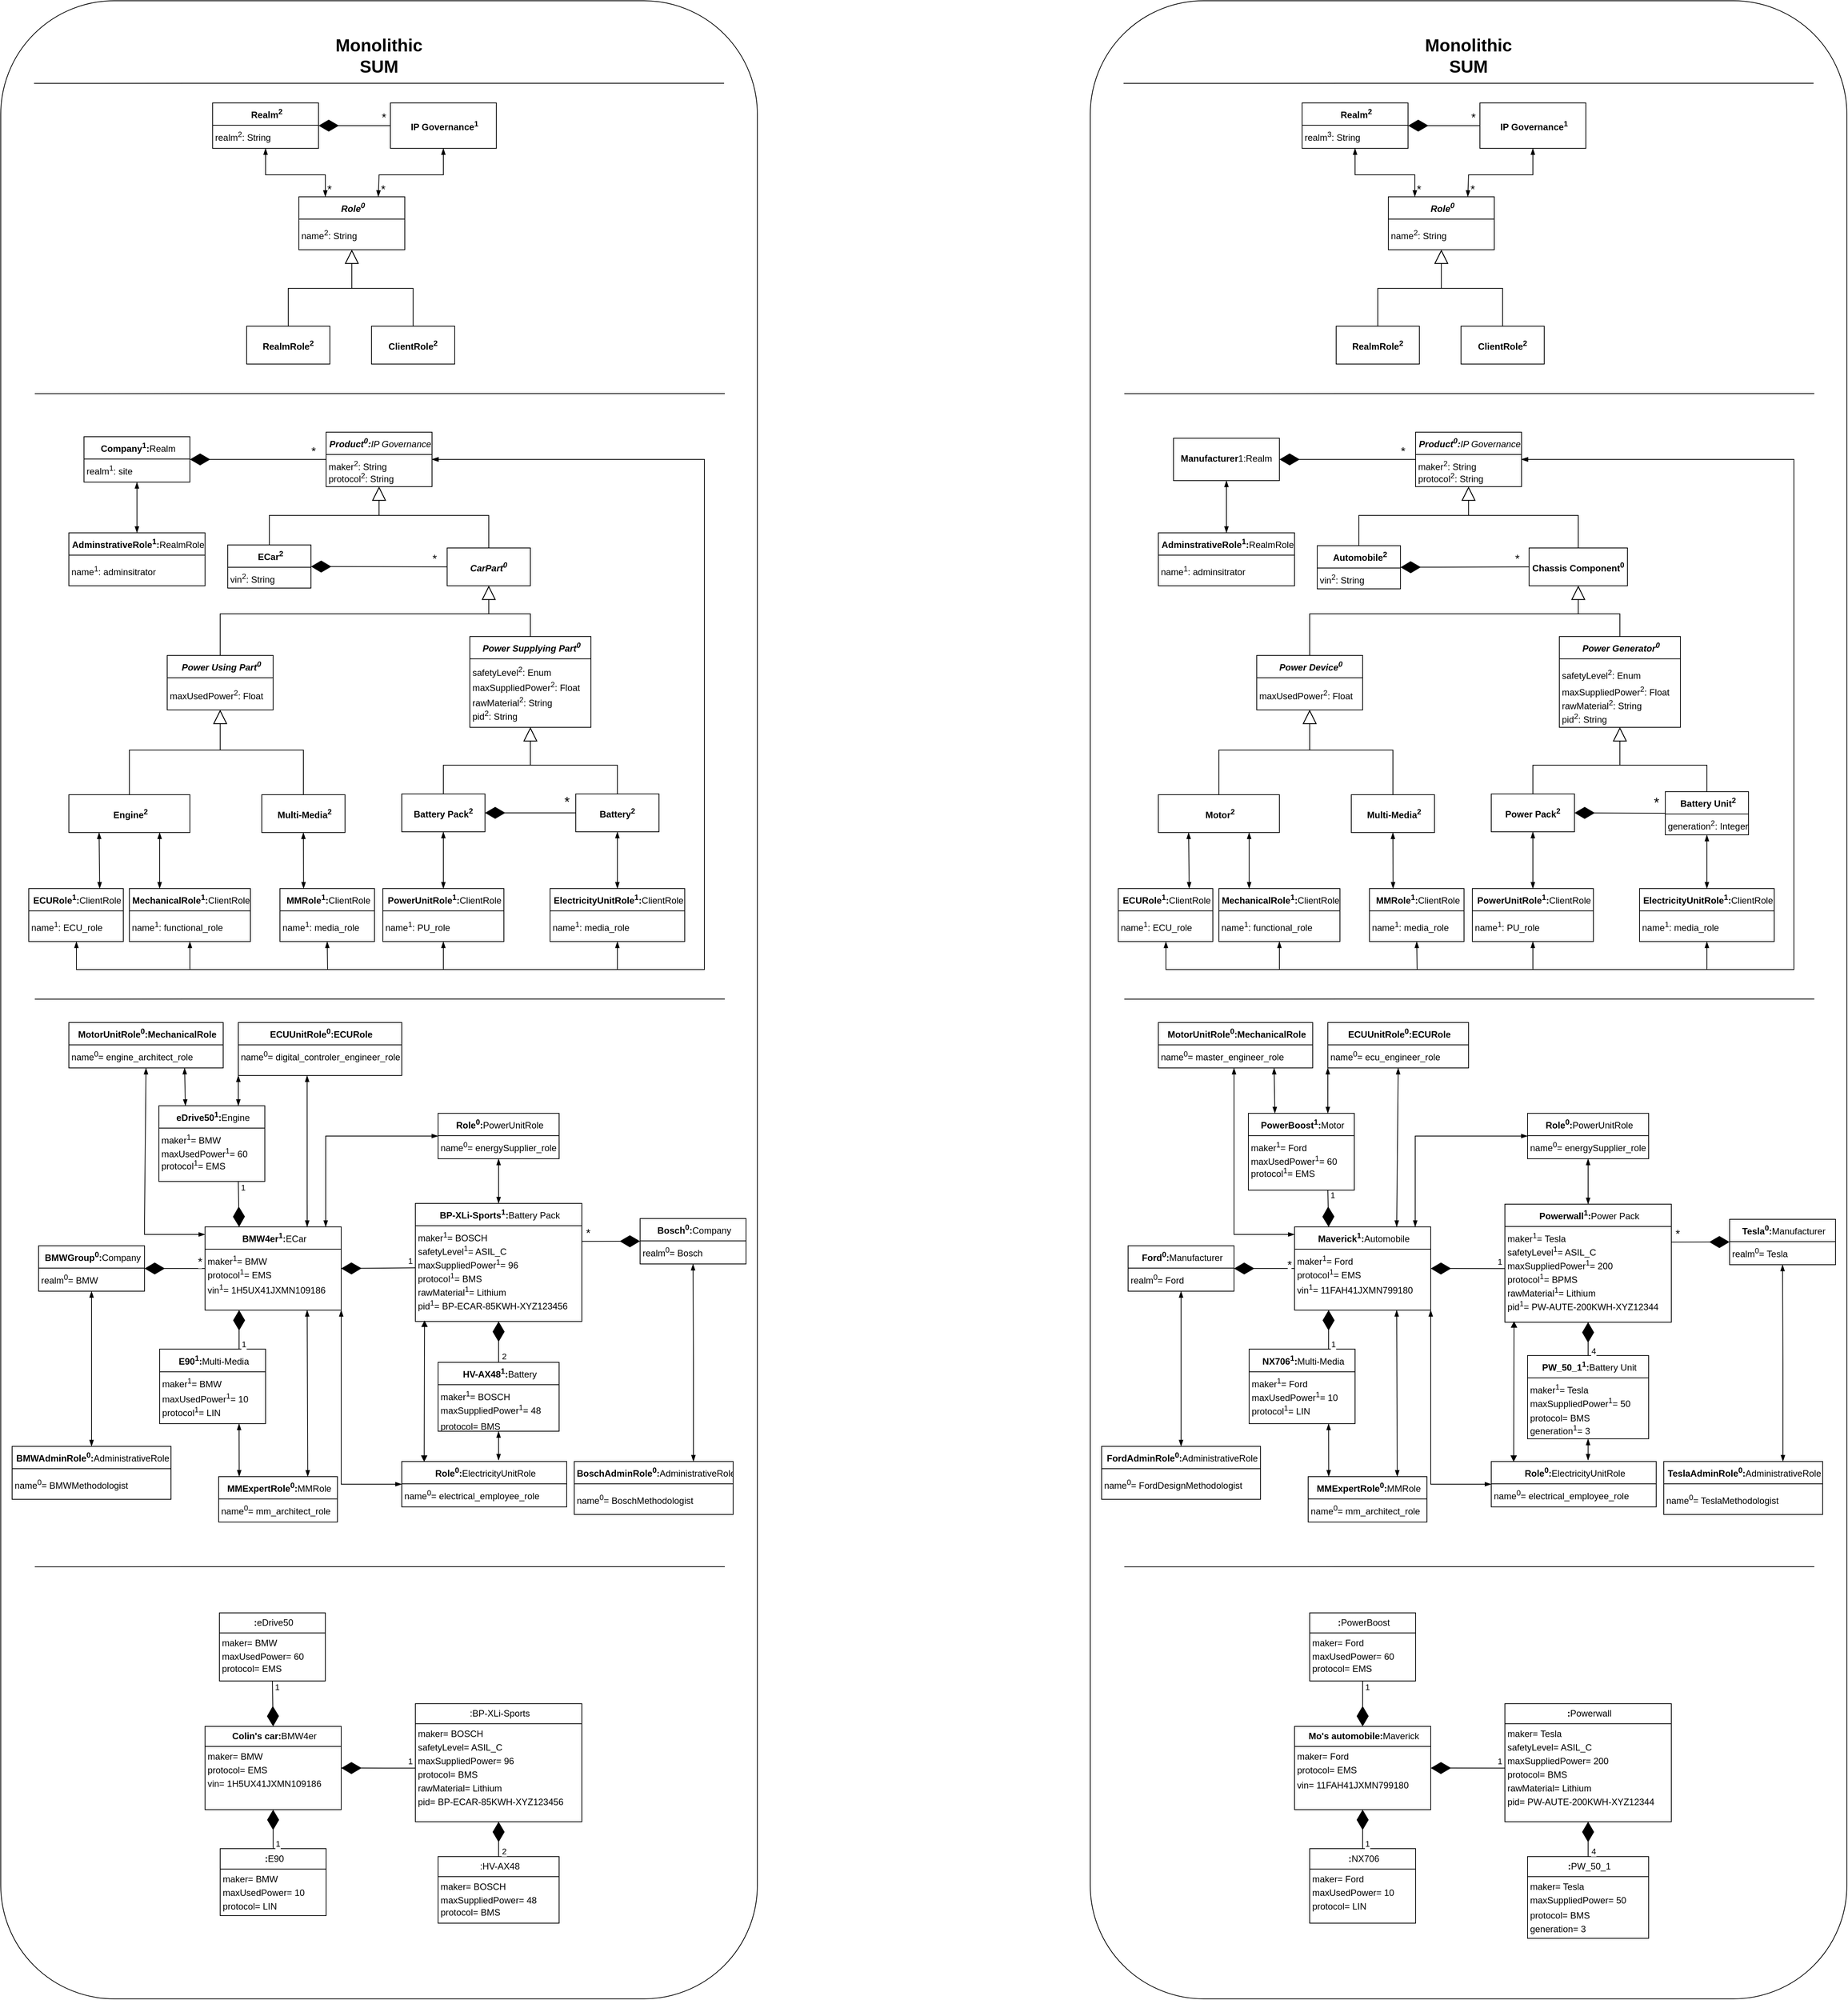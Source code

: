 <mxfile version="24.7.17">
  <diagram name="Page-1" id="zgbJtdMpGCTRFBwRbic5">
    <mxGraphModel dx="-2987" dy="-631" grid="1" gridSize="10" guides="1" tooltips="1" connect="1" arrows="1" fold="1" page="1" pageScale="1" pageWidth="850" pageHeight="1100" math="0" shadow="0">
      <root>
        <mxCell id="0" />
        <mxCell id="1" parent="0" />
        <mxCell id="pK2yrHicKk5-gGtidhXw-1" value="" style="rounded=1;whiteSpace=wrap;html=1;arcSize=15;" parent="1" vertex="1">
          <mxGeometry x="6400" y="2440" width="1000" height="2640" as="geometry" />
        </mxCell>
        <mxCell id="pK2yrHicKk5-gGtidhXw-2" value="&lt;b&gt;&lt;i&gt;CarPart&lt;sup&gt;0&lt;/sup&gt;&lt;/i&gt;&lt;/b&gt;" style="html=1;whiteSpace=wrap;" parent="1" vertex="1">
          <mxGeometry x="6990" y="3163" width="110" height="50" as="geometry" />
        </mxCell>
        <mxCell id="pK2yrHicKk5-gGtidhXw-3" value="" style="endArrow=none;html=1;rounded=0;entryX=0.79;entryY=0.846;entryDx=0;entryDy=0;entryPerimeter=0;exitX=0.04;exitY=0.846;exitDx=0;exitDy=0;exitPerimeter=0;" parent="1" edge="1">
          <mxGeometry width="50" height="50" relative="1" as="geometry">
            <mxPoint x="6444" y="2549.08" as="sourcePoint" />
            <mxPoint x="7356" y="2549" as="targetPoint" />
          </mxGeometry>
        </mxCell>
        <mxCell id="pK2yrHicKk5-gGtidhXw-5" value="&lt;p style=&quot;margin:0px;margin-top:4px;text-align:center;&quot;&gt;&lt;/p&gt;&lt;div style=&quot;height:2px;&quot;&gt;&lt;/div&gt;&lt;div style=&quot;text-align: center;&quot;&gt;&lt;span style=&quot;background-color: initial;&quot;&gt;&lt;b&gt;&amp;nbsp;&lt;/b&gt;&lt;i style=&quot;&quot;&gt;&lt;b&gt;Product&lt;sup&gt;0&lt;/sup&gt;:&lt;/b&gt;IP Governance&lt;/i&gt;&lt;/span&gt;&lt;/div&gt;&lt;hr size=&quot;1&quot; style=&quot;border-style:solid;&quot;&gt;&lt;div style=&quot;height:2px;&quot;&gt;&lt;div style=&quot;height: 2px;&quot;&gt;&amp;nbsp;maker&lt;sup&gt;2&lt;/sup&gt;: String&lt;/div&gt;&lt;div style=&quot;height: 2px;&quot;&gt;&lt;br&gt;&lt;/div&gt;&lt;div style=&quot;height: 2px;&quot;&gt;&lt;br&gt;&lt;/div&gt;&lt;div style=&quot;height: 2px;&quot;&gt;&lt;br&gt;&lt;/div&gt;&lt;div style=&quot;height: 2px;&quot;&gt;&lt;br&gt;&lt;/div&gt;&lt;div style=&quot;height: 2px;&quot;&gt;&amp;nbsp;&lt;/div&gt;&lt;div style=&quot;height: 2px;&quot;&gt;&lt;br&gt;&lt;/div&gt;&lt;div style=&quot;height: 2px;&quot;&gt;&lt;br&gt;&lt;/div&gt;&lt;div style=&quot;height: 2px;&quot;&gt;&amp;nbsp;protocol&lt;sup&gt;2&lt;/sup&gt;: String&lt;br&gt;&lt;/div&gt;&lt;div style=&quot;height: 2px;&quot;&gt;&lt;br&gt;&lt;/div&gt;&lt;div style=&quot;height: 2px;&quot;&gt;&lt;br&gt;&lt;/div&gt;&lt;div style=&quot;height: 2px;&quot;&gt;&lt;br&gt;&lt;/div&gt;&lt;div style=&quot;height: 2px;&quot;&gt;&lt;br&gt;&lt;/div&gt;&lt;div style=&quot;height: 2px;&quot;&gt;&lt;br&gt;&lt;/div&gt;&lt;div style=&quot;height: 2px;&quot;&gt;&lt;br&gt;&lt;/div&gt;&lt;div style=&quot;height: 2px;&quot;&gt;&lt;br&gt;&lt;/div&gt;&lt;/div&gt;" style="verticalAlign=top;align=left;overflow=fill;html=1;whiteSpace=wrap;" parent="1" vertex="1">
          <mxGeometry x="6830" y="3010" width="140" height="72" as="geometry" />
        </mxCell>
        <mxCell id="pK2yrHicKk5-gGtidhXw-6" value="" style="endArrow=block;endSize=16;endFill=0;html=1;rounded=0;entryX=0.5;entryY=1;entryDx=0;entryDy=0;exitX=0.5;exitY=0;exitDx=0;exitDy=0;" parent="1" source="RTml5pFUqZmKiKvEe3ps-103" target="pK2yrHicKk5-gGtidhXw-5" edge="1">
          <mxGeometry width="160" relative="1" as="geometry">
            <mxPoint x="6755" y="3163" as="sourcePoint" />
            <mxPoint x="6860" y="3214.17" as="targetPoint" />
            <Array as="points">
              <mxPoint x="6755" y="3120" />
              <mxPoint x="6900" y="3120" />
            </Array>
          </mxGeometry>
        </mxCell>
        <mxCell id="pK2yrHicKk5-gGtidhXw-7" value="" style="endArrow=block;endSize=16;endFill=0;html=1;rounded=0;exitX=0.5;exitY=0;exitDx=0;exitDy=0;entryX=0.5;entryY=1;entryDx=0;entryDy=0;" parent="1" source="pK2yrHicKk5-gGtidhXw-2" target="pK2yrHicKk5-gGtidhXw-5" edge="1">
          <mxGeometry width="160" relative="1" as="geometry">
            <mxPoint x="6880" y="3334" as="sourcePoint" />
            <mxPoint x="7080" y="3201.83" as="targetPoint" />
            <Array as="points">
              <mxPoint x="7045" y="3120" />
              <mxPoint x="6900" y="3120" />
            </Array>
          </mxGeometry>
        </mxCell>
        <mxCell id="pK2yrHicKk5-gGtidhXw-8" value="&lt;p style=&quot;margin:0px;margin-top:4px;text-align:center;&quot;&gt;&lt;/p&gt;&lt;div style=&quot;height:2px;&quot;&gt;&lt;/div&gt;&lt;span style=&quot;font-weight: 700;&quot;&gt;&lt;div style=&quot;text-align: center;&quot;&gt;&lt;span style=&quot;background-color: initial;&quot;&gt;&lt;i&gt;&amp;nbsp;Power Using Part&lt;sup&gt;0&lt;/sup&gt;&lt;/i&gt;&lt;/span&gt;&lt;/div&gt;&lt;/span&gt;&lt;hr size=&quot;1&quot; style=&quot;border-style:solid;&quot;&gt;&lt;div style=&quot;height:2px;&quot;&gt;&lt;div style=&quot;height: 2px;&quot;&gt;&lt;br&gt;&lt;/div&gt;&lt;div style=&quot;height: 2px;&quot;&gt;&lt;br&gt;&lt;/div&gt;&lt;div style=&quot;height: 2px;&quot;&gt;&lt;br&gt;&lt;/div&gt;&lt;div style=&quot;height: 2px;&quot;&gt;&lt;br&gt;&lt;/div&gt;&lt;div style=&quot;height: 2px;&quot;&gt;&lt;div style=&quot;height: 2px;&quot;&gt;&lt;span style=&quot;background-color: initial;&quot;&gt;&amp;nbsp;maxUsedPower&lt;sup&gt;2&lt;/sup&gt;: Float&lt;/span&gt;&lt;/div&gt;&lt;/div&gt;&lt;/div&gt;" style="verticalAlign=top;align=left;overflow=fill;html=1;whiteSpace=wrap;" parent="1" vertex="1">
          <mxGeometry x="6620" y="3305" width="140" height="72" as="geometry" />
        </mxCell>
        <mxCell id="pK2yrHicKk5-gGtidhXw-9" value="&lt;p style=&quot;margin:0px;margin-top:4px;text-align:center;&quot;&gt;&lt;/p&gt;&lt;div style=&quot;height:2px;&quot;&gt;&lt;/div&gt;&lt;span style=&quot;font-weight: 700;&quot;&gt;&lt;div style=&quot;text-align: center;&quot;&gt;&lt;span style=&quot;background-color: initial;&quot;&gt;&lt;i&gt;&amp;nbsp;Power Supplying Part&lt;sup&gt;0&lt;/sup&gt;&lt;/i&gt;&lt;/span&gt;&lt;/div&gt;&lt;/span&gt;&lt;hr size=&quot;1&quot; style=&quot;border-style:solid;&quot;&gt;&lt;div style=&quot;height:2px;&quot;&gt;&lt;div style=&quot;height: 2px;&quot;&gt;&lt;br&gt;&lt;/div&gt;&lt;div style=&quot;height: 2px;&quot;&gt;&amp;nbsp;safetyLevel&lt;sup&gt;2&lt;/sup&gt;: Enum&lt;div style=&quot;height: 2px;&quot;&gt;&lt;div style=&quot;height: 2px;&quot;&gt;&lt;div style=&quot;height: 2px;&quot;&gt;&amp;nbsp;&lt;/div&gt;&amp;nbsp;maxSuppliedPower&lt;sup&gt;2&lt;/sup&gt;: Float&lt;/div&gt;&lt;div style=&quot;height: 2px;&quot;&gt;&lt;br&gt;&lt;/div&gt;&lt;div style=&quot;height: 2px;&quot;&gt;&lt;br&gt;&lt;/div&gt;&lt;div style=&quot;height: 2px;&quot;&gt;&lt;br&gt;&lt;/div&gt;&lt;div style=&quot;height: 2px;&quot;&gt;&lt;br&gt;&lt;/div&gt;&lt;div style=&quot;height: 2px;&quot;&gt;&lt;br&gt;&lt;/div&gt;&lt;div style=&quot;height: 2px;&quot;&gt;&lt;br&gt;&lt;/div&gt;&lt;div style=&quot;height: 2px;&quot;&gt;&lt;br&gt;&lt;/div&gt;&lt;div style=&quot;height: 2px;&quot;&gt;&lt;br&gt;&lt;/div&gt;&lt;div style=&quot;height: 2px;&quot;&gt;&lt;br&gt;&lt;/div&gt;&lt;div style=&quot;height: 2px;&quot;&gt;&lt;br&gt;&lt;/div&gt;&lt;div style=&quot;height: 2px;&quot;&gt;&amp;nbsp;rawMaterial&lt;sup&gt;2&lt;/sup&gt;: String&lt;/div&gt;&lt;div style=&quot;height: 2px;&quot;&gt;&lt;br&gt;&lt;/div&gt;&lt;div style=&quot;height: 2px;&quot;&gt;&lt;br&gt;&lt;/div&gt;&lt;div style=&quot;height: 2px;&quot;&gt;&lt;br&gt;&lt;/div&gt;&lt;div style=&quot;height: 2px;&quot;&gt;&lt;br&gt;&lt;/div&gt;&lt;div style=&quot;height: 2px;&quot;&gt;&lt;br&gt;&lt;/div&gt;&lt;div style=&quot;height: 2px;&quot;&gt;&lt;br&gt;&lt;/div&gt;&lt;div style=&quot;height: 2px;&quot;&gt;&lt;br&gt;&lt;/div&gt;&lt;div style=&quot;height: 2px;&quot;&gt;&lt;br&gt;&lt;/div&gt;&lt;div style=&quot;height: 2px;&quot;&gt;&amp;nbsp;pid&lt;sup&gt;2&lt;/sup&gt;: String&lt;/div&gt;&lt;/div&gt;&lt;/div&gt;&lt;/div&gt;" style="verticalAlign=top;align=left;overflow=fill;html=1;whiteSpace=wrap;" parent="1" vertex="1">
          <mxGeometry x="7020" y="3280" width="160" height="120" as="geometry" />
        </mxCell>
        <mxCell id="pK2yrHicKk5-gGtidhXw-10" value="" style="endArrow=block;endSize=16;endFill=0;html=1;rounded=0;entryX=0.5;entryY=1;entryDx=0;entryDy=0;exitX=0.5;exitY=0;exitDx=0;exitDy=0;" parent="1" source="pK2yrHicKk5-gGtidhXw-8" target="pK2yrHicKk5-gGtidhXw-2" edge="1">
          <mxGeometry width="160" relative="1" as="geometry">
            <mxPoint x="6450" y="3200" as="sourcePoint" />
            <mxPoint x="6610" y="3200" as="targetPoint" />
            <Array as="points">
              <mxPoint x="6690" y="3250" />
              <mxPoint x="7045" y="3250" />
            </Array>
          </mxGeometry>
        </mxCell>
        <mxCell id="pK2yrHicKk5-gGtidhXw-11" value="" style="endArrow=block;endSize=16;endFill=0;html=1;rounded=0;entryX=0.5;entryY=1;entryDx=0;entryDy=0;exitX=0.5;exitY=0;exitDx=0;exitDy=0;" parent="1" source="pK2yrHicKk5-gGtidhXw-9" target="pK2yrHicKk5-gGtidhXw-2" edge="1">
          <mxGeometry width="160" relative="1" as="geometry">
            <mxPoint x="6450" y="3200" as="sourcePoint" />
            <mxPoint x="6610" y="3200" as="targetPoint" />
            <Array as="points">
              <mxPoint x="7100" y="3250" />
              <mxPoint x="7045" y="3250" />
            </Array>
          </mxGeometry>
        </mxCell>
        <mxCell id="pK2yrHicKk5-gGtidhXw-12" value="" style="endArrow=diamondThin;endFill=1;endSize=24;html=1;rounded=0;entryX=1;entryY=0.5;entryDx=0;entryDy=0;exitX=0;exitY=0.5;exitDx=0;exitDy=0;" parent="1" source="pK2yrHicKk5-gGtidhXw-2" target="RTml5pFUqZmKiKvEe3ps-103" edge="1">
          <mxGeometry width="160" relative="1" as="geometry">
            <mxPoint x="6450" y="3200" as="sourcePoint" />
            <mxPoint x="6810" y="3188" as="targetPoint" />
          </mxGeometry>
        </mxCell>
        <mxCell id="pK2yrHicKk5-gGtidhXw-13" value="&lt;font style=&quot;font-size: 15px;&quot;&gt;*&lt;/font&gt;" style="edgeLabel;html=1;align=center;verticalAlign=middle;resizable=0;points=[];" parent="pK2yrHicKk5-gGtidhXw-12" connectable="0" vertex="1">
          <mxGeometry x="-0.807" relative="1" as="geometry">
            <mxPoint y="-12" as="offset" />
          </mxGeometry>
        </mxCell>
        <mxCell id="pK2yrHicKk5-gGtidhXw-14" value="" style="endArrow=diamondThin;endFill=1;endSize=24;html=1;rounded=0;entryX=1;entryY=0.5;entryDx=0;entryDy=0;exitX=0;exitY=0.5;exitDx=0;exitDy=0;" parent="1" source="pK2yrHicKk5-gGtidhXw-21" target="pK2yrHicKk5-gGtidhXw-22" edge="1">
          <mxGeometry width="160" relative="1" as="geometry">
            <mxPoint x="7230" y="3514" as="sourcePoint" />
            <mxPoint x="7130" y="3514" as="targetPoint" />
          </mxGeometry>
        </mxCell>
        <mxCell id="pK2yrHicKk5-gGtidhXw-15" value="*" style="edgeLabel;html=1;align=center;verticalAlign=middle;resizable=0;points=[];fontSize=18;" parent="pK2yrHicKk5-gGtidhXw-14" connectable="0" vertex="1">
          <mxGeometry x="-0.795" y="1" relative="1" as="geometry">
            <mxPoint y="-15" as="offset" />
          </mxGeometry>
        </mxCell>
        <mxCell id="pK2yrHicKk5-gGtidhXw-16" value="" style="endArrow=block;endSize=16;endFill=0;html=1;rounded=0;entryX=0.5;entryY=1;entryDx=0;entryDy=0;exitX=0.5;exitY=0;exitDx=0;exitDy=0;" parent="1" source="pK2yrHicKk5-gGtidhXw-23" target="pK2yrHicKk5-gGtidhXw-8" edge="1">
          <mxGeometry width="160" relative="1" as="geometry">
            <mxPoint x="6500" y="3478" as="sourcePoint" />
            <mxPoint x="6610" y="3370" as="targetPoint" />
            <Array as="points">
              <mxPoint x="6570" y="3430" />
              <mxPoint x="6690" y="3430" />
            </Array>
          </mxGeometry>
        </mxCell>
        <mxCell id="pK2yrHicKk5-gGtidhXw-17" value="" style="endArrow=block;endSize=16;endFill=0;html=1;rounded=0;entryX=0.5;entryY=1;entryDx=0;entryDy=0;exitX=0.5;exitY=0;exitDx=0;exitDy=0;" parent="1" source="pK2yrHicKk5-gGtidhXw-24" target="pK2yrHicKk5-gGtidhXw-8" edge="1">
          <mxGeometry width="160" relative="1" as="geometry">
            <mxPoint x="6860" y="3478" as="sourcePoint" />
            <mxPoint x="6610" y="3370" as="targetPoint" />
            <Array as="points">
              <mxPoint x="6800" y="3430" />
              <mxPoint x="6690" y="3430" />
            </Array>
          </mxGeometry>
        </mxCell>
        <mxCell id="pK2yrHicKk5-gGtidhXw-18" value="" style="endArrow=block;endSize=16;endFill=0;html=1;rounded=0;entryX=0.5;entryY=1;entryDx=0;entryDy=0;exitX=0.5;exitY=0;exitDx=0;exitDy=0;" parent="1" source="pK2yrHicKk5-gGtidhXw-22" target="pK2yrHicKk5-gGtidhXw-9" edge="1">
          <mxGeometry width="160" relative="1" as="geometry">
            <mxPoint x="7060" y="3478" as="sourcePoint" />
            <mxPoint x="6610" y="3370" as="targetPoint" />
            <Array as="points">
              <mxPoint x="6985" y="3450" />
              <mxPoint x="7100" y="3450" />
            </Array>
          </mxGeometry>
        </mxCell>
        <mxCell id="pK2yrHicKk5-gGtidhXw-19" value="" style="endArrow=block;endSize=16;endFill=0;html=1;rounded=0;entryX=0.5;entryY=1;entryDx=0;entryDy=0;exitX=0.5;exitY=0;exitDx=0;exitDy=0;" parent="1" source="pK2yrHicKk5-gGtidhXw-21" target="pK2yrHicKk5-gGtidhXw-9" edge="1">
          <mxGeometry width="160" relative="1" as="geometry">
            <mxPoint x="7300" y="3478" as="sourcePoint" />
            <mxPoint x="6610" y="3370" as="targetPoint" />
            <Array as="points">
              <mxPoint x="7215" y="3450" />
              <mxPoint x="7100" y="3450" />
            </Array>
          </mxGeometry>
        </mxCell>
        <mxCell id="pK2yrHicKk5-gGtidhXw-20" value="" style="endArrow=none;html=1;rounded=0;entryX=0.79;entryY=0.846;entryDx=0;entryDy=0;entryPerimeter=0;exitX=0.04;exitY=0.846;exitDx=0;exitDy=0;exitPerimeter=0;" parent="1" edge="1">
          <mxGeometry width="50" height="50" relative="1" as="geometry">
            <mxPoint x="6445" y="3759.08" as="sourcePoint" />
            <mxPoint x="7357" y="3759" as="targetPoint" />
          </mxGeometry>
        </mxCell>
        <mxCell id="pK2yrHicKk5-gGtidhXw-21" value="&lt;span style=&quot;font-weight: 700; background-color: initial;&quot;&gt;Battery&lt;sup&gt;2&lt;/sup&gt;&lt;/span&gt;" style="html=1;whiteSpace=wrap;" parent="1" vertex="1">
          <mxGeometry x="7160" y="3488" width="110" height="50" as="geometry" />
        </mxCell>
        <mxCell id="pK2yrHicKk5-gGtidhXw-22" value="&lt;span style=&quot;font-weight: 700; background-color: initial;&quot;&gt;Battery Pack&lt;sup&gt;2&lt;/sup&gt;&lt;/span&gt;" style="html=1;whiteSpace=wrap;" parent="1" vertex="1">
          <mxGeometry x="6930" y="3488" width="110" height="50" as="geometry" />
        </mxCell>
        <mxCell id="pK2yrHicKk5-gGtidhXw-23" value="&lt;span style=&quot;font-weight: 700; background-color: initial;&quot;&gt;&amp;nbsp;Engine&lt;sup&gt;2&lt;/sup&gt;&lt;/span&gt;" style="html=1;whiteSpace=wrap;" parent="1" vertex="1">
          <mxGeometry x="6490" y="3489" width="160" height="50" as="geometry" />
        </mxCell>
        <mxCell id="pK2yrHicKk5-gGtidhXw-24" value="&lt;span style=&quot;font-weight: 700; background-color: initial;&quot;&gt;&amp;nbsp;Multi-Media&lt;sup&gt;2&lt;/sup&gt;&lt;/span&gt;" style="html=1;whiteSpace=wrap;" parent="1" vertex="1">
          <mxGeometry x="6745" y="3489" width="110" height="50" as="geometry" />
        </mxCell>
        <mxCell id="pK2yrHicKk5-gGtidhXw-25" value="Monolithic SUM" style="text;html=1;align=center;verticalAlign=middle;whiteSpace=wrap;rounded=0;fontStyle=1;fontSize=23;" parent="1" vertex="1">
          <mxGeometry x="6835" y="2490" width="130" height="46" as="geometry" />
        </mxCell>
        <mxCell id="pK2yrHicKk5-gGtidhXw-26" value="&lt;p style=&quot;margin:0px;margin-top:4px;text-align:center;&quot;&gt;&lt;/p&gt;&lt;div style=&quot;height:2px;&quot;&gt;&lt;/div&gt;&lt;div style=&quot;text-align: center;&quot;&gt;&lt;span style=&quot;font-weight: 700; background-color: initial;&quot;&gt;&amp;nbsp;BMW4er&lt;sup&gt;1&lt;/sup&gt;&lt;/span&gt;&lt;span style=&quot;background-color: initial;&quot;&gt;&lt;b&gt;:&lt;/b&gt;ECar&lt;/span&gt;&lt;/div&gt;&lt;hr size=&quot;1&quot; style=&quot;border-style:solid;&quot;&gt;&lt;div style=&quot;height:2px;&quot;&gt;&lt;div style=&quot;height: 2px;&quot;&gt;&amp;nbsp;maker&lt;sup&gt;1&lt;/sup&gt;= BMW&lt;/div&gt;&lt;div style=&quot;height: 2px;&quot;&gt;&lt;br&gt;&lt;/div&gt;&lt;div style=&quot;height: 2px;&quot;&gt;&lt;br&gt;&lt;/div&gt;&lt;div style=&quot;height: 2px;&quot;&gt;&lt;br&gt;&lt;/div&gt;&lt;div style=&quot;height: 2px;&quot;&gt;&lt;br&gt;&lt;/div&gt;&lt;div style=&quot;height: 2px;&quot;&gt;&lt;br&gt;&lt;/div&gt;&lt;div style=&quot;height: 2px;&quot;&gt;&lt;br&gt;&lt;/div&gt;&lt;div style=&quot;height: 2px;&quot;&gt;&lt;br&gt;&lt;/div&gt;&lt;div style=&quot;height: 2px;&quot;&gt;&lt;br&gt;&lt;/div&gt;&lt;div style=&quot;height: 2px;&quot;&gt;&amp;nbsp;protocol&lt;sup&gt;1&lt;/sup&gt;= EMS&lt;br&gt;&lt;/div&gt;&lt;div style=&quot;height: 2px;&quot;&gt;&lt;br&gt;&lt;/div&gt;&lt;div style=&quot;height: 2px;&quot;&gt;&lt;br&gt;&lt;/div&gt;&lt;div style=&quot;height: 2px;&quot;&gt;&lt;br&gt;&lt;/div&gt;&lt;div style=&quot;height: 2px;&quot;&gt;&lt;br&gt;&lt;/div&gt;&lt;div style=&quot;height: 2px;&quot;&gt;&lt;br&gt;&lt;/div&gt;&lt;div style=&quot;height: 2px;&quot;&gt;&lt;br&gt;&lt;/div&gt;&lt;div style=&quot;height: 2px;&quot;&gt;&lt;br&gt;&lt;/div&gt;&lt;div style=&quot;height: 2px;&quot;&gt;&lt;br&gt;&lt;/div&gt;&lt;div style=&quot;height: 2px;&quot;&gt;&lt;br&gt;&lt;/div&gt;&lt;div style=&quot;height: 2px;&quot;&gt;&amp;nbsp;vin&lt;sup&gt;1&lt;/sup&gt;=&amp;nbsp;1H5UX41JXMN109186&lt;/div&gt;&lt;div style=&quot;height: 2px;&quot;&gt;&lt;br&gt;&lt;/div&gt;&lt;div style=&quot;height: 2px;&quot;&gt;&amp;nbsp;&lt;/div&gt;&lt;/div&gt;" style="verticalAlign=top;align=left;overflow=fill;html=1;whiteSpace=wrap;" parent="1" vertex="1">
          <mxGeometry x="6670" y="4060" width="180" height="110" as="geometry" />
        </mxCell>
        <mxCell id="pK2yrHicKk5-gGtidhXw-27" value="&lt;p style=&quot;margin:0px;margin-top:4px;text-align:center;&quot;&gt;&lt;/p&gt;&lt;div style=&quot;height:2px;&quot;&gt;&lt;/div&gt;&lt;div style=&quot;text-align: center;&quot;&gt;&lt;span style=&quot;font-weight: 700; background-color: initial;&quot;&gt;&amp;nbsp;&lt;/span&gt;&lt;span style=&quot;background-color: initial; text-align: left;&quot;&gt;&lt;b&gt;eDrive50&lt;sup&gt;1&lt;/sup&gt;&lt;/b&gt;&lt;/span&gt;&lt;span style=&quot;background-color: initial;&quot;&gt;&lt;b&gt;:&lt;/b&gt;Engine&lt;/span&gt;&lt;/div&gt;&lt;hr size=&quot;1&quot; style=&quot;border-style:solid;&quot;&gt;&lt;div style=&quot;height:2px;&quot;&gt;&lt;div style=&quot;height: 2px;&quot;&gt;&amp;nbsp;&lt;span style=&quot;background-color: initial;&quot;&gt;maker&lt;sup&gt;1&lt;/sup&gt;= BMW&lt;/span&gt;&lt;/div&gt;&lt;div style=&quot;height: 2px;&quot;&gt;&lt;br&gt;&lt;/div&gt;&lt;div style=&quot;height: 2px;&quot;&gt;&lt;br&gt;&lt;/div&gt;&lt;div style=&quot;height: 2px;&quot;&gt;&lt;br&gt;&lt;/div&gt;&lt;div style=&quot;height: 2px;&quot;&gt;&lt;br&gt;&lt;/div&gt;&lt;div style=&quot;height: 2px;&quot;&gt;&lt;br&gt;&lt;/div&gt;&lt;div style=&quot;height: 2px;&quot;&gt;&lt;br&gt;&lt;/div&gt;&lt;div style=&quot;height: 2px;&quot;&gt;&lt;br&gt;&lt;/div&gt;&lt;div style=&quot;height: 2px;&quot;&gt;&lt;br&gt;&lt;/div&gt;&lt;div style=&quot;height: 2px;&quot;&gt;&lt;div style=&quot;height: 2px;&quot;&gt;&lt;span style=&quot;background-color: initial;&quot;&gt;&amp;nbsp;maxUsedPower&lt;sup&gt;1&lt;/sup&gt;= 60&lt;/span&gt;&lt;/div&gt;&lt;div style=&quot;height: 2px;&quot;&gt;&lt;span style=&quot;background-color: initial;&quot;&gt;&lt;br&gt;&lt;/span&gt;&lt;/div&gt;&lt;div style=&quot;height: 2px;&quot;&gt;&lt;span style=&quot;background-color: initial;&quot;&gt;&lt;br&gt;&lt;/span&gt;&lt;/div&gt;&lt;div style=&quot;height: 2px;&quot;&gt;&lt;span style=&quot;background-color: initial;&quot;&gt;&lt;br&gt;&lt;/span&gt;&lt;/div&gt;&lt;div style=&quot;height: 2px;&quot;&gt;&lt;span style=&quot;background-color: initial;&quot;&gt;&lt;br&gt;&lt;/span&gt;&lt;/div&gt;&lt;div style=&quot;height: 2px;&quot;&gt;&lt;span style=&quot;background-color: initial;&quot;&gt;&lt;br&gt;&lt;/span&gt;&lt;/div&gt;&lt;div style=&quot;height: 2px;&quot;&gt;&lt;span style=&quot;background-color: initial;&quot;&gt;&lt;br&gt;&lt;/span&gt;&lt;/div&gt;&lt;div style=&quot;height: 2px;&quot;&gt;&lt;span style=&quot;background-color: initial;&quot;&gt;&lt;br&gt;&lt;/span&gt;&lt;/div&gt;&lt;div style=&quot;height: 2px;&quot;&gt;&lt;span style=&quot;background-color: initial;&quot;&gt;&amp;nbsp;protocol&lt;sup&gt;1&lt;/sup&gt;=&amp;nbsp;&lt;/span&gt;&lt;span style=&quot;background-color: initial;&quot;&gt;EMS&lt;/span&gt;&lt;/div&gt;&lt;div style=&quot;height: 2px;&quot;&gt;&lt;span style=&quot;background-color: initial;&quot;&gt;&lt;br&gt;&lt;/span&gt;&lt;/div&gt;&lt;div style=&quot;height: 2px;&quot;&gt;&lt;span style=&quot;background-color: initial;&quot;&gt;&lt;br&gt;&lt;/span&gt;&lt;/div&gt;&lt;div style=&quot;height: 2px;&quot;&gt;&lt;br&gt;&lt;/div&gt;&lt;div style=&quot;height: 2px;&quot;&gt;&lt;br&gt;&lt;/div&gt;&lt;div style=&quot;height: 2px;&quot;&gt;&lt;br&gt;&lt;/div&gt;&lt;/div&gt;&lt;/div&gt;" style="verticalAlign=top;align=left;overflow=fill;html=1;whiteSpace=wrap;" parent="1" vertex="1">
          <mxGeometry x="6609" y="3900" width="140" height="100" as="geometry" />
        </mxCell>
        <mxCell id="pK2yrHicKk5-gGtidhXw-28" value="&lt;p style=&quot;margin:0px;margin-top:4px;text-align:center;&quot;&gt;&lt;/p&gt;&lt;div style=&quot;height:2px;&quot;&gt;&lt;/div&gt;&lt;div style=&quot;text-align: center;&quot;&gt;&lt;span style=&quot;font-weight: 700; background-color: initial;&quot;&gt;&amp;nbsp;&lt;/span&gt;&lt;span style=&quot;font-weight: 700;&quot;&gt;E90&lt;sup&gt;1&lt;/sup&gt;&lt;/span&gt;&lt;span style=&quot;background-color: initial;&quot;&gt;&lt;b&gt;:&lt;/b&gt;Multi-Media&lt;/span&gt;&lt;/div&gt;&lt;hr size=&quot;1&quot; style=&quot;border-style:solid;&quot;&gt;&lt;div style=&quot;height:2px;&quot;&gt;&lt;div style=&quot;height: 2px;&quot;&gt;&amp;nbsp;&lt;span style=&quot;background-color: initial;&quot;&gt;maker&lt;sup&gt;1&lt;/sup&gt;= BMW&lt;/span&gt;&lt;/div&gt;&lt;div style=&quot;height: 2px;&quot;&gt;&lt;br&gt;&lt;/div&gt;&lt;div style=&quot;height: 2px;&quot;&gt;&lt;br&gt;&lt;/div&gt;&lt;div style=&quot;height: 2px;&quot;&gt;&lt;br&gt;&lt;/div&gt;&lt;div style=&quot;height: 2px;&quot;&gt;&lt;br&gt;&lt;/div&gt;&lt;div style=&quot;height: 2px;&quot;&gt;&lt;br&gt;&lt;/div&gt;&lt;div style=&quot;height: 2px;&quot;&gt;&lt;br&gt;&lt;/div&gt;&lt;div style=&quot;height: 2px;&quot;&gt;&lt;br&gt;&lt;/div&gt;&lt;div style=&quot;height: 2px;&quot;&gt;&lt;br&gt;&lt;/div&gt;&lt;div style=&quot;height: 2px;&quot;&gt;&lt;br&gt;&lt;/div&gt;&lt;div style=&quot;height: 2px;&quot;&gt;&lt;div style=&quot;height: 2px;&quot;&gt;&lt;span style=&quot;background-color: initial;&quot;&gt;&amp;nbsp;maxUsedPower&lt;sup&gt;1&lt;/sup&gt;= 10&lt;/span&gt;&lt;/div&gt;&lt;div style=&quot;height: 2px;&quot;&gt;&lt;span style=&quot;background-color: initial;&quot;&gt;&lt;br&gt;&lt;/span&gt;&lt;/div&gt;&lt;div style=&quot;height: 2px;&quot;&gt;&lt;span style=&quot;background-color: initial;&quot;&gt;&lt;br&gt;&lt;/span&gt;&lt;/div&gt;&lt;div style=&quot;height: 2px;&quot;&gt;&lt;span style=&quot;background-color: initial;&quot;&gt;&lt;br&gt;&lt;/span&gt;&lt;/div&gt;&lt;div style=&quot;height: 2px;&quot;&gt;&lt;span style=&quot;background-color: initial;&quot;&gt;&lt;br&gt;&lt;/span&gt;&lt;/div&gt;&lt;div style=&quot;height: 2px;&quot;&gt;&lt;span style=&quot;background-color: initial;&quot;&gt;&lt;br&gt;&lt;/span&gt;&lt;/div&gt;&lt;div style=&quot;height: 2px;&quot;&gt;&lt;span style=&quot;background-color: initial;&quot;&gt;&lt;br&gt;&lt;/span&gt;&lt;/div&gt;&lt;div style=&quot;height: 2px;&quot;&gt;&lt;span style=&quot;background-color: initial;&quot;&gt;&lt;br&gt;&lt;/span&gt;&lt;/div&gt;&lt;div style=&quot;height: 2px;&quot;&gt;&lt;span style=&quot;background-color: initial;&quot;&gt;&lt;br&gt;&lt;/span&gt;&lt;/div&gt;&lt;div style=&quot;height: 2px;&quot;&gt;&lt;span style=&quot;background-color: initial;&quot;&gt;&amp;nbsp;protocol&lt;sup&gt;1&lt;/sup&gt;=&amp;nbsp;&lt;/span&gt;&lt;span style=&quot;background-color: initial;&quot;&gt;LIN&lt;/span&gt;&lt;br&gt;&lt;/div&gt;&lt;div style=&quot;height: 2px;&quot;&gt;&lt;span style=&quot;background-color: initial;&quot;&gt;&lt;br&gt;&lt;/span&gt;&lt;/div&gt;&lt;div style=&quot;height: 2px;&quot;&gt;&lt;span style=&quot;background-color: initial;&quot;&gt;&lt;br&gt;&lt;/span&gt;&lt;/div&gt;&lt;div style=&quot;height: 2px;&quot;&gt;&lt;span style=&quot;background-color: initial;&quot;&gt;&lt;br&gt;&lt;/span&gt;&lt;/div&gt;&lt;div style=&quot;height: 2px;&quot;&gt;&lt;span style=&quot;background-color: initial;&quot;&gt;&lt;br&gt;&lt;/span&gt;&lt;/div&gt;&lt;div style=&quot;height: 2px;&quot;&gt;&lt;span style=&quot;background-color: initial;&quot;&gt;&lt;br&gt;&lt;/span&gt;&lt;/div&gt;&lt;div style=&quot;height: 2px;&quot;&gt;&lt;span style=&quot;background-color: initial;&quot;&gt;&lt;br&gt;&lt;/span&gt;&lt;/div&gt;&lt;div style=&quot;height: 2px;&quot;&gt;&lt;br&gt;&lt;/div&gt;&lt;/div&gt;&lt;/div&gt;" style="verticalAlign=top;align=left;overflow=fill;html=1;whiteSpace=wrap;" parent="1" vertex="1">
          <mxGeometry x="6610" y="4221.5" width="140" height="98.5" as="geometry" />
        </mxCell>
        <mxCell id="pK2yrHicKk5-gGtidhXw-29" value="" style="endArrow=diamondThin;endFill=1;endSize=24;html=1;rounded=0;entryX=0.25;entryY=0;entryDx=0;entryDy=0;exitX=0.75;exitY=1;exitDx=0;exitDy=0;" parent="1" source="pK2yrHicKk5-gGtidhXw-27" target="pK2yrHicKk5-gGtidhXw-26" edge="1">
          <mxGeometry width="160" relative="1" as="geometry">
            <mxPoint x="6590" y="4126.5" as="sourcePoint" />
            <mxPoint x="6700" y="4126.5" as="targetPoint" />
          </mxGeometry>
        </mxCell>
        <mxCell id="pK2yrHicKk5-gGtidhXw-30" value="1" style="edgeLabel;html=1;align=center;verticalAlign=middle;resizable=0;points=[];" parent="pK2yrHicKk5-gGtidhXw-29" connectable="0" vertex="1">
          <mxGeometry x="-0.733" y="1" relative="1" as="geometry">
            <mxPoint x="5" as="offset" />
          </mxGeometry>
        </mxCell>
        <mxCell id="pK2yrHicKk5-gGtidhXw-31" value="" style="endArrow=diamondThin;endFill=1;endSize=24;html=1;rounded=0;entryX=0.25;entryY=1;entryDx=0;entryDy=0;exitX=0.75;exitY=0;exitDx=0;exitDy=0;" parent="1" source="pK2yrHicKk5-gGtidhXw-28" target="pK2yrHicKk5-gGtidhXw-26" edge="1">
          <mxGeometry width="160" relative="1" as="geometry">
            <mxPoint x="6770" y="4000.5" as="sourcePoint" />
            <mxPoint x="6770" y="4090.5" as="targetPoint" />
          </mxGeometry>
        </mxCell>
        <mxCell id="pK2yrHicKk5-gGtidhXw-32" value="1" style="edgeLabel;html=1;align=center;verticalAlign=middle;resizable=0;points=[];" parent="pK2yrHicKk5-gGtidhXw-31" connectable="0" vertex="1">
          <mxGeometry x="-0.73" y="2" relative="1" as="geometry">
            <mxPoint x="8" as="offset" />
          </mxGeometry>
        </mxCell>
        <mxCell id="pK2yrHicKk5-gGtidhXw-33" value="" style="endArrow=diamondThin;endFill=1;endSize=24;html=1;rounded=0;entryX=1;entryY=0.5;entryDx=0;entryDy=0;exitX=0;exitY=0.546;exitDx=0;exitDy=0;exitPerimeter=0;" parent="1" source="pK2yrHicKk5-gGtidhXw-37" target="pK2yrHicKk5-gGtidhXw-26" edge="1">
          <mxGeometry width="160" relative="1" as="geometry">
            <mxPoint x="6885" y="4116.25" as="sourcePoint" />
            <mxPoint x="6700" y="4162.5" as="targetPoint" />
          </mxGeometry>
        </mxCell>
        <mxCell id="pK2yrHicKk5-gGtidhXw-34" value="1" style="edgeLabel;html=1;align=center;verticalAlign=middle;resizable=0;points=[];" parent="pK2yrHicKk5-gGtidhXw-33" connectable="0" vertex="1">
          <mxGeometry x="-0.845" y="-1" relative="1" as="geometry">
            <mxPoint y="-8" as="offset" />
          </mxGeometry>
        </mxCell>
        <mxCell id="pK2yrHicKk5-gGtidhXw-35" value="" style="edgeStyle=orthogonalEdgeStyle;rounded=0;orthogonalLoop=1;jettySize=auto;html=1;" parent="1" source="pK2yrHicKk5-gGtidhXw-36" target="pK2yrHicKk5-gGtidhXw-37" edge="1">
          <mxGeometry relative="1" as="geometry" />
        </mxCell>
        <mxCell id="pK2yrHicKk5-gGtidhXw-36" value="&lt;p style=&quot;margin:0px;margin-top:4px;text-align:center;&quot;&gt;&lt;/p&gt;&lt;div style=&quot;height:2px;&quot;&gt;&lt;/div&gt;&lt;div style=&quot;text-align: center;&quot;&gt;&lt;span style=&quot;font-weight: 700; background-color: initial;&quot;&gt;&amp;nbsp;&lt;/span&gt;&lt;span style=&quot;font-weight: 700;&quot;&gt;HV-AX48&lt;sup&gt;1&lt;/sup&gt;&lt;/span&gt;&lt;span style=&quot;background-color: initial;&quot;&gt;&lt;b&gt;:&lt;/b&gt;Battery&lt;/span&gt;&lt;/div&gt;&lt;hr size=&quot;1&quot; style=&quot;border-style:solid;&quot;&gt;&lt;div style=&quot;height:2px;&quot;&gt;&lt;div style=&quot;height: 2px;&quot;&gt;&amp;nbsp;&lt;span style=&quot;background-color: initial;&quot;&gt;maker&lt;sup&gt;1&lt;/sup&gt;= BOSCH&lt;/span&gt;&lt;/div&gt;&lt;div style=&quot;height: 2px;&quot;&gt;&lt;br&gt;&lt;/div&gt;&lt;div style=&quot;height: 2px;&quot;&gt;&lt;br&gt;&lt;/div&gt;&lt;div style=&quot;height: 2px;&quot;&gt;&lt;br&gt;&lt;/div&gt;&lt;div style=&quot;height: 2px;&quot;&gt;&lt;br&gt;&lt;/div&gt;&lt;div style=&quot;height: 2px;&quot;&gt;&lt;br&gt;&lt;/div&gt;&lt;div style=&quot;height: 2px;&quot;&gt;&lt;br&gt;&lt;/div&gt;&lt;div style=&quot;height: 2px;&quot;&gt;&lt;br&gt;&lt;/div&gt;&lt;div style=&quot;height: 2px;&quot;&gt;&lt;br&gt;&lt;/div&gt;&lt;div style=&quot;height: 2px;&quot;&gt;&lt;div style=&quot;height: 2px;&quot;&gt;&lt;span style=&quot;background-color: initial;&quot;&gt;&amp;nbsp;maxSuppliedPower&lt;sup&gt;1&lt;/sup&gt;= 48&lt;/span&gt;&lt;/div&gt;&lt;div style=&quot;height: 2px;&quot;&gt;&lt;span style=&quot;background-color: initial;&quot;&gt;&lt;br&gt;&lt;/span&gt;&lt;/div&gt;&lt;div style=&quot;height: 2px;&quot;&gt;&lt;span style=&quot;background-color: initial;&quot;&gt;&lt;br&gt;&lt;/span&gt;&lt;/div&gt;&lt;div style=&quot;height: 2px;&quot;&gt;&lt;span style=&quot;background-color: initial;&quot;&gt;&lt;br&gt;&lt;/span&gt;&lt;/div&gt;&lt;div style=&quot;height: 2px;&quot;&gt;&lt;span style=&quot;background-color: initial;&quot;&gt;&lt;br&gt;&lt;/span&gt;&lt;/div&gt;&lt;div style=&quot;height: 2px;&quot;&gt;&lt;span style=&quot;background-color: initial;&quot;&gt;&lt;br&gt;&lt;/span&gt;&lt;/div&gt;&lt;div style=&quot;height: 2px;&quot;&gt;&lt;span style=&quot;background-color: initial;&quot;&gt;&lt;br&gt;&lt;/span&gt;&lt;/div&gt;&lt;div style=&quot;height: 2px;&quot;&gt;&lt;span style=&quot;background-color: initial;&quot;&gt;&lt;br&gt;&lt;/span&gt;&lt;/div&gt;&lt;div style=&quot;height: 2px;&quot;&gt;&lt;span style=&quot;background-color: initial;&quot;&gt;&lt;br&gt;&lt;/span&gt;&lt;/div&gt;&lt;div style=&quot;height: 2px;&quot;&gt;&lt;span style=&quot;background-color: initial;&quot;&gt;&lt;br&gt;&lt;/span&gt;&lt;/div&gt;&lt;div style=&quot;height: 2px;&quot;&gt;&lt;span style=&quot;background-color: initial;&quot;&gt;&lt;br&gt;&lt;/span&gt;&lt;/div&gt;&lt;div style=&quot;height: 2px;&quot;&gt;&lt;span style=&quot;background-color: initial;&quot;&gt;&lt;br&gt;&lt;/span&gt;&lt;/div&gt;&lt;div style=&quot;height: 2px;&quot;&gt;&lt;span style=&quot;background-color: initial;&quot;&gt;&amp;nbsp;protocol=&amp;nbsp;&lt;/span&gt;&lt;span style=&quot;background-color: initial;&quot;&gt;BMS&lt;/span&gt;&lt;span style=&quot;background-color: initial;&quot;&gt;&lt;br&gt;&lt;/span&gt;&lt;/div&gt;&lt;div style=&quot;height: 2px;&quot;&gt;&lt;span style=&quot;background-color: initial;&quot;&gt;&lt;br&gt;&lt;/span&gt;&lt;/div&gt;&lt;div style=&quot;height: 2px;&quot;&gt;&lt;span style=&quot;background-color: initial;&quot;&gt;&lt;br&gt;&lt;/span&gt;&lt;/div&gt;&lt;div style=&quot;height: 2px;&quot;&gt;&lt;span style=&quot;background-color: initial;&quot;&gt;&lt;br&gt;&lt;/span&gt;&lt;/div&gt;&lt;div style=&quot;height: 2px;&quot;&gt;&lt;br&gt;&lt;/div&gt;&lt;/div&gt;&lt;/div&gt;" style="verticalAlign=top;align=left;overflow=fill;html=1;whiteSpace=wrap;" parent="1" vertex="1">
          <mxGeometry x="6978" y="4239" width="160" height="91" as="geometry" />
        </mxCell>
        <mxCell id="pK2yrHicKk5-gGtidhXw-37" value="&lt;p style=&quot;margin:0px;margin-top:4px;text-align:center;&quot;&gt;&lt;/p&gt;&lt;div style=&quot;height:2px;&quot;&gt;&lt;/div&gt;&lt;div style=&quot;text-align: center;&quot;&gt;&lt;span style=&quot;font-weight: 700; background-color: initial;&quot;&gt;&amp;nbsp;&lt;/span&gt;&lt;span style=&quot;font-weight: 700;&quot;&gt;BP-XLi-Sports&lt;sup&gt;1&lt;/sup&gt;&lt;/span&gt;&lt;span style=&quot;background-color: initial;&quot;&gt;&lt;b&gt;:&lt;/b&gt;Battery Pack&lt;/span&gt;&lt;/div&gt;&lt;hr size=&quot;1&quot; style=&quot;border-style:solid;&quot;&gt;&lt;div style=&quot;height:2px;&quot;&gt;&lt;div style=&quot;height: 2px;&quot;&gt;&amp;nbsp;maker&lt;sup&gt;1&lt;/sup&gt;= BOSCH&lt;/div&gt;&lt;div style=&quot;height: 2px;&quot;&gt;&lt;br&gt;&lt;/div&gt;&lt;div style=&quot;height: 2px;&quot;&gt;&lt;br&gt;&lt;/div&gt;&lt;div style=&quot;height: 2px;&quot;&gt;&lt;br&gt;&lt;/div&gt;&lt;div style=&quot;height: 2px;&quot;&gt;&lt;br&gt;&lt;/div&gt;&lt;div style=&quot;height: 2px;&quot;&gt;&lt;br&gt;&lt;/div&gt;&lt;div style=&quot;height: 2px;&quot;&gt;&lt;br&gt;&lt;/div&gt;&lt;div style=&quot;height: 2px;&quot;&gt;&lt;br&gt;&lt;/div&gt;&lt;div style=&quot;height: 2px;&quot;&gt;&lt;br&gt;&lt;/div&gt;&lt;div style=&quot;height: 2px;&quot;&gt;&amp;nbsp;safetyLevel&lt;sup&gt;1&lt;/sup&gt;= ASIL_C&lt;br&gt;&lt;/div&gt;&lt;div style=&quot;height: 2px;&quot;&gt;&lt;br&gt;&lt;/div&gt;&lt;div style=&quot;height: 2px;&quot;&gt;&lt;br&gt;&lt;/div&gt;&lt;div style=&quot;height: 2px;&quot;&gt;&lt;br&gt;&lt;/div&gt;&lt;div style=&quot;height: 2px;&quot;&gt;&lt;br&gt;&lt;/div&gt;&lt;div style=&quot;height: 2px;&quot;&gt;&lt;br&gt;&lt;/div&gt;&lt;div style=&quot;height: 2px;&quot;&gt;&lt;br&gt;&lt;/div&gt;&lt;div style=&quot;height: 2px;&quot;&gt;&lt;br&gt;&lt;/div&gt;&lt;div style=&quot;height: 2px;&quot;&gt;&lt;br&gt;&lt;/div&gt;&lt;div style=&quot;height: 2px;&quot;&gt;&amp;nbsp;maxSuppliedPower&lt;sup&gt;1&lt;/sup&gt;= 96&lt;br&gt;&lt;/div&gt;&lt;div style=&quot;height: 2px;&quot;&gt;&lt;br&gt;&lt;/div&gt;&lt;div style=&quot;height: 2px;&quot;&gt;&lt;br&gt;&lt;/div&gt;&lt;div style=&quot;height: 2px;&quot;&gt;&lt;br&gt;&lt;/div&gt;&lt;div style=&quot;height: 2px;&quot;&gt;&lt;br&gt;&lt;/div&gt;&lt;div style=&quot;height: 2px;&quot;&gt;&lt;br&gt;&lt;/div&gt;&lt;div style=&quot;height: 2px;&quot;&gt;&lt;br&gt;&lt;/div&gt;&lt;div style=&quot;height: 2px;&quot;&gt;&lt;br&gt;&lt;/div&gt;&lt;div style=&quot;height: 2px;&quot;&gt;&lt;br&gt;&lt;/div&gt;&lt;div style=&quot;height: 2px;&quot;&gt;&lt;span style=&quot;background-color: initial;&quot;&gt;&amp;nbsp;protocol&lt;sup&gt;1&lt;/sup&gt;=&amp;nbsp;&lt;/span&gt;&lt;span style=&quot;background-color: initial;&quot;&gt;BMS&lt;/span&gt;&lt;br&gt;&lt;/div&gt;&lt;div style=&quot;height: 2px;&quot;&gt;&lt;span style=&quot;background-color: initial;&quot;&gt;&lt;br&gt;&lt;/span&gt;&lt;/div&gt;&lt;div style=&quot;height: 2px;&quot;&gt;&lt;span style=&quot;background-color: initial;&quot;&gt;&lt;br&gt;&lt;/span&gt;&lt;/div&gt;&lt;div style=&quot;height: 2px;&quot;&gt;&lt;span style=&quot;background-color: initial;&quot;&gt;&lt;br&gt;&lt;/span&gt;&lt;/div&gt;&lt;div style=&quot;height: 2px;&quot;&gt;&lt;span style=&quot;background-color: initial;&quot;&gt;&lt;br&gt;&lt;/span&gt;&lt;/div&gt;&lt;div style=&quot;height: 2px;&quot;&gt;&lt;span style=&quot;background-color: initial;&quot;&gt;&lt;br&gt;&lt;/span&gt;&lt;/div&gt;&lt;div style=&quot;height: 2px;&quot;&gt;&lt;span style=&quot;background-color: initial;&quot;&gt;&lt;br&gt;&lt;/span&gt;&lt;/div&gt;&lt;div style=&quot;height: 2px;&quot;&gt;&lt;span style=&quot;background-color: initial;&quot;&gt;&lt;br&gt;&lt;/span&gt;&lt;/div&gt;&lt;div style=&quot;height: 2px;&quot;&gt;&lt;span style=&quot;background-color: initial;&quot;&gt;&lt;br&gt;&lt;/span&gt;&lt;/div&gt;&lt;div style=&quot;height: 2px;&quot;&gt;&amp;nbsp;&lt;span style=&quot;background-color: initial;&quot;&gt;rawMaterial&lt;sup&gt;1&lt;/sup&gt;=&amp;nbsp;&lt;/span&gt;&lt;span style=&quot;background-color: initial;&quot;&gt;Lithium&lt;/span&gt;&lt;/div&gt;&lt;div style=&quot;height: 2px;&quot;&gt;&lt;span style=&quot;background-color: initial;&quot;&gt;&lt;br&gt;&lt;/span&gt;&lt;/div&gt;&lt;div style=&quot;height: 2px;&quot;&gt;&lt;div style=&quot;height: 2px;&quot;&gt;&lt;br&gt;&lt;/div&gt;&lt;div style=&quot;height: 2px;&quot;&gt;&lt;br&gt;&lt;/div&gt;&lt;div style=&quot;height: 2px;&quot;&gt;&lt;br&gt;&lt;/div&gt;&lt;div style=&quot;height: 2px;&quot;&gt;&lt;br&gt;&lt;/div&gt;&lt;div style=&quot;height: 2px;&quot;&gt;&lt;br&gt;&lt;/div&gt;&lt;div style=&quot;height: 2px;&quot;&gt;&lt;br&gt;&lt;/div&gt;&lt;div style=&quot;height: 2px;&quot;&gt;&lt;br&gt;&lt;/div&gt;&lt;div style=&quot;height: 2px;&quot;&gt;&amp;nbsp;pid&lt;sup&gt;1&lt;/sup&gt;=&amp;nbsp;BP-ECAR-85KWH-XYZ123456&lt;/div&gt;&lt;div style=&quot;height: 2px;&quot;&gt;&lt;br&gt;&lt;/div&gt;&lt;/div&gt;&lt;/div&gt;" style="verticalAlign=top;align=left;overflow=fill;html=1;whiteSpace=wrap;" parent="1" vertex="1">
          <mxGeometry x="6948" y="4029" width="220" height="156" as="geometry" />
        </mxCell>
        <mxCell id="pK2yrHicKk5-gGtidhXw-38" value="" style="endArrow=diamondThin;endFill=1;endSize=24;html=1;rounded=0;entryX=0.5;entryY=1;entryDx=0;entryDy=0;exitX=0.5;exitY=0;exitDx=0;exitDy=0;" parent="1" source="pK2yrHicKk5-gGtidhXw-36" target="pK2yrHicKk5-gGtidhXw-37" edge="1">
          <mxGeometry width="160" relative="1" as="geometry">
            <mxPoint x="6719.5" y="4181" as="sourcePoint" />
            <mxPoint x="6719.5" y="4092" as="targetPoint" />
            <Array as="points" />
          </mxGeometry>
        </mxCell>
        <mxCell id="pK2yrHicKk5-gGtidhXw-39" value="2" style="edgeLabel;html=1;align=center;verticalAlign=middle;resizable=0;points=[];" parent="pK2yrHicKk5-gGtidhXw-38" connectable="0" vertex="1">
          <mxGeometry x="-0.697" y="1" relative="1" as="geometry">
            <mxPoint x="8" as="offset" />
          </mxGeometry>
        </mxCell>
        <mxCell id="pK2yrHicKk5-gGtidhXw-41" value="" style="endArrow=none;html=1;rounded=0;entryX=0.79;entryY=0.846;entryDx=0;entryDy=0;entryPerimeter=0;exitX=0.04;exitY=0.846;exitDx=0;exitDy=0;exitPerimeter=0;" parent="1" edge="1">
          <mxGeometry width="50" height="50" relative="1" as="geometry">
            <mxPoint x="6445" y="2959.08" as="sourcePoint" />
            <mxPoint x="7357" y="2959" as="targetPoint" />
          </mxGeometry>
        </mxCell>
        <mxCell id="pK2yrHicKk5-gGtidhXw-44" value="&lt;p style=&quot;margin:0px;margin-top:4px;text-align:center;&quot;&gt;&lt;/p&gt;&lt;div style=&quot;height:2px;&quot;&gt;&lt;/div&gt;&lt;span style=&quot;font-weight: 700;&quot;&gt;&lt;div style=&quot;text-align: center;&quot;&gt;&lt;span style=&quot;background-color: initial;&quot;&gt;&amp;nbsp;Realm&lt;sup&gt;2&lt;/sup&gt;&lt;/span&gt;&lt;/div&gt;&lt;/span&gt;&lt;hr size=&quot;1&quot; style=&quot;border-style:solid;&quot;&gt;&lt;div style=&quot;height:2px;&quot;&gt;&lt;div style=&quot;height: 2px;&quot;&gt;&amp;nbsp;r&lt;span style=&quot;background-color: initial;&quot;&gt;ealm&lt;sup&gt;2&lt;/sup&gt;: String&lt;/span&gt;&lt;/div&gt;&lt;div style=&quot;height: 2px;&quot;&gt;&lt;span style=&quot;background-color: initial;&quot;&gt;&lt;br&gt;&lt;/span&gt;&lt;/div&gt;&lt;div style=&quot;height: 2px;&quot;&gt;&lt;span style=&quot;background-color: initial;&quot;&gt;&lt;br&gt;&lt;/span&gt;&lt;/div&gt;&lt;div style=&quot;height: 2px;&quot;&gt;&lt;span style=&quot;background-color: initial;&quot;&gt;&lt;br&gt;&lt;/span&gt;&lt;/div&gt;&lt;div style=&quot;height: 2px;&quot;&gt;&lt;span style=&quot;background-color: initial;&quot;&gt;&lt;br&gt;&lt;/span&gt;&lt;/div&gt;&lt;div style=&quot;height: 2px;&quot;&gt;&lt;span style=&quot;background-color: initial;&quot;&gt;&lt;br&gt;&lt;/span&gt;&lt;/div&gt;&lt;div style=&quot;height: 2px;&quot;&gt;&lt;span style=&quot;background-color: initial;&quot;&gt;&lt;br&gt;&lt;/span&gt;&lt;/div&gt;&lt;div style=&quot;height: 2px;&quot;&gt;&lt;br&gt;&lt;/div&gt;&lt;div style=&quot;height: 2px;&quot;&gt;&lt;br&gt;&lt;/div&gt;&lt;div style=&quot;height: 2px;&quot;&gt;&lt;br&gt;&lt;/div&gt;&lt;div style=&quot;height: 2px;&quot;&gt;&lt;br&gt;&lt;/div&gt;&lt;div style=&quot;height: 2px;&quot;&gt;&lt;br&gt;&lt;/div&gt;&lt;/div&gt;" style="verticalAlign=top;align=left;overflow=fill;html=1;whiteSpace=wrap;" parent="1" vertex="1">
          <mxGeometry x="6680" y="2575" width="140" height="60" as="geometry" />
        </mxCell>
        <mxCell id="pK2yrHicKk5-gGtidhXw-45" value="" style="endArrow=diamondThin;endFill=1;endSize=24;html=1;rounded=0;entryX=1;entryY=0.5;entryDx=0;entryDy=0;exitX=0;exitY=0.5;exitDx=0;exitDy=0;" parent="1" source="Ln9JkKiOVhbx8AhrZuVj-4" target="pK2yrHicKk5-gGtidhXw-44" edge="1">
          <mxGeometry width="160" relative="1" as="geometry">
            <mxPoint x="6915" y="2605" as="sourcePoint" />
            <mxPoint x="6630" y="2700" as="targetPoint" />
          </mxGeometry>
        </mxCell>
        <mxCell id="pK2yrHicKk5-gGtidhXw-46" value="&lt;font style=&quot;font-size: 15px;&quot;&gt;*&lt;/font&gt;" style="edgeLabel;html=1;align=center;verticalAlign=middle;resizable=0;points=[];" parent="pK2yrHicKk5-gGtidhXw-45" connectable="0" vertex="1">
          <mxGeometry x="-0.807" relative="1" as="geometry">
            <mxPoint y="-12" as="offset" />
          </mxGeometry>
        </mxCell>
        <mxCell id="pK2yrHicKk5-gGtidhXw-48" value="" style="endArrow=diamondThin;endFill=1;endSize=24;html=1;rounded=0;entryX=1;entryY=0.5;entryDx=0;entryDy=0;exitX=0;exitY=0.5;exitDx=0;exitDy=0;" parent="1" source="pK2yrHicKk5-gGtidhXw-5" target="_moRs952KBlAeoh9l5_5-56" edge="1">
          <mxGeometry width="160" relative="1" as="geometry">
            <mxPoint x="6875" y="3060" as="sourcePoint" />
            <mxPoint x="6650" y="3046" as="targetPoint" />
          </mxGeometry>
        </mxCell>
        <mxCell id="pK2yrHicKk5-gGtidhXw-49" value="&lt;font style=&quot;font-size: 15px;&quot;&gt;*&lt;/font&gt;" style="edgeLabel;html=1;align=center;verticalAlign=middle;resizable=0;points=[];" parent="pK2yrHicKk5-gGtidhXw-48" connectable="0" vertex="1">
          <mxGeometry x="-0.807" relative="1" as="geometry">
            <mxPoint y="-12" as="offset" />
          </mxGeometry>
        </mxCell>
        <mxCell id="pK2yrHicKk5-gGtidhXw-51" value="&lt;p style=&quot;margin:0px;margin-top:4px;text-align:center;&quot;&gt;&lt;/p&gt;&lt;div style=&quot;height:2px;&quot;&gt;&lt;/div&gt;&lt;div style=&quot;text-align: center;&quot;&gt;&lt;span style=&quot;background-color: initial;&quot;&gt;&lt;b&gt;&amp;nbsp;BMWGroup&lt;/b&gt;&lt;/span&gt;&lt;b style=&quot;background-color: initial;&quot;&gt;&lt;sup&gt;0&lt;/sup&gt;&lt;/b&gt;&lt;b style=&quot;background-color: initial;&quot;&gt;:&lt;/b&gt;&lt;span style=&quot;background-color: initial;&quot;&gt;Company&lt;/span&gt;&lt;/div&gt;&lt;hr size=&quot;1&quot; style=&quot;border-style:solid;&quot;&gt;&lt;div style=&quot;height:2px;&quot;&gt;&lt;div style=&quot;height: 2px;&quot;&gt;&amp;nbsp;r&lt;span style=&quot;background-color: initial;&quot;&gt;ealm&lt;sup&gt;0&lt;/sup&gt;= BMW&lt;/span&gt;&lt;/div&gt;&lt;div style=&quot;height: 2px;&quot;&gt;&lt;span style=&quot;background-color: initial;&quot;&gt;&lt;br&gt;&lt;/span&gt;&lt;/div&gt;&lt;div style=&quot;height: 2px;&quot;&gt;&lt;span style=&quot;background-color: initial;&quot;&gt;&lt;br&gt;&lt;/span&gt;&lt;/div&gt;&lt;div style=&quot;height: 2px;&quot;&gt;&lt;span style=&quot;background-color: initial;&quot;&gt;&lt;br&gt;&lt;/span&gt;&lt;/div&gt;&lt;div style=&quot;height: 2px;&quot;&gt;&lt;span style=&quot;background-color: initial;&quot;&gt;&lt;br&gt;&lt;/span&gt;&lt;/div&gt;&lt;div style=&quot;height: 2px;&quot;&gt;&lt;span style=&quot;background-color: initial;&quot;&gt;&lt;br&gt;&lt;/span&gt;&lt;/div&gt;&lt;div style=&quot;height: 2px;&quot;&gt;&lt;span style=&quot;background-color: initial;&quot;&gt;&lt;br&gt;&lt;/span&gt;&lt;/div&gt;&lt;div style=&quot;height: 2px;&quot;&gt;&lt;br&gt;&lt;/div&gt;&lt;div style=&quot;height: 2px;&quot;&gt;&lt;br&gt;&lt;/div&gt;&lt;div style=&quot;height: 2px;&quot;&gt;&lt;br&gt;&lt;/div&gt;&lt;div style=&quot;height: 2px;&quot;&gt;&lt;br&gt;&lt;/div&gt;&lt;div style=&quot;height: 2px;&quot;&gt;&lt;br&gt;&lt;/div&gt;&lt;/div&gt;" style="verticalAlign=top;align=left;overflow=fill;html=1;whiteSpace=wrap;" parent="1" vertex="1">
          <mxGeometry x="6450" y="4085" width="140" height="60" as="geometry" />
        </mxCell>
        <mxCell id="pK2yrHicKk5-gGtidhXw-52" value="" style="endArrow=diamondThin;endFill=1;endSize=24;html=1;rounded=0;entryX=1;entryY=0.5;entryDx=0;entryDy=0;exitX=0;exitY=0.5;exitDx=0;exitDy=0;" parent="1" source="pK2yrHicKk5-gGtidhXw-26" target="pK2yrHicKk5-gGtidhXw-51" edge="1">
          <mxGeometry width="160" relative="1" as="geometry">
            <mxPoint x="6750" y="4142" as="sourcePoint" />
            <mxPoint x="6610" y="4141" as="targetPoint" />
          </mxGeometry>
        </mxCell>
        <mxCell id="pK2yrHicKk5-gGtidhXw-53" value="&lt;font style=&quot;font-size: 15px;&quot;&gt;*&lt;/font&gt;" style="edgeLabel;html=1;align=center;verticalAlign=middle;resizable=0;points=[];" parent="pK2yrHicKk5-gGtidhXw-52" connectable="0" vertex="1">
          <mxGeometry x="-0.807" relative="1" as="geometry">
            <mxPoint y="-10" as="offset" />
          </mxGeometry>
        </mxCell>
        <mxCell id="pK2yrHicKk5-gGtidhXw-54" value="&lt;p style=&quot;margin:0px;margin-top:4px;text-align:center;&quot;&gt;&lt;/p&gt;&lt;div style=&quot;height:2px;&quot;&gt;&lt;/div&gt;&lt;div style=&quot;text-align: center;&quot;&gt;&lt;span style=&quot;background-color: initial;&quot;&gt;&lt;b&gt;&amp;nbsp;Bosch&lt;/b&gt;&lt;/span&gt;&lt;b style=&quot;background-color: initial;&quot;&gt;&lt;sup&gt;0&lt;/sup&gt;&lt;/b&gt;&lt;b style=&quot;background-color: initial;&quot;&gt;:&lt;/b&gt;&lt;span style=&quot;background-color: initial;&quot;&gt;Company&lt;/span&gt;&lt;/div&gt;&lt;hr size=&quot;1&quot; style=&quot;border-style:solid;&quot;&gt;&lt;div style=&quot;height:2px;&quot;&gt;&lt;div style=&quot;height: 2px;&quot;&gt;&amp;nbsp;r&lt;span style=&quot;background-color: initial;&quot;&gt;ealm&lt;sup&gt;0&lt;/sup&gt;= Bosch&lt;/span&gt;&lt;/div&gt;&lt;div style=&quot;height: 2px;&quot;&gt;&lt;span style=&quot;background-color: initial;&quot;&gt;&lt;br&gt;&lt;/span&gt;&lt;/div&gt;&lt;div style=&quot;height: 2px;&quot;&gt;&lt;span style=&quot;background-color: initial;&quot;&gt;&lt;br&gt;&lt;/span&gt;&lt;/div&gt;&lt;div style=&quot;height: 2px;&quot;&gt;&lt;span style=&quot;background-color: initial;&quot;&gt;&lt;br&gt;&lt;/span&gt;&lt;/div&gt;&lt;div style=&quot;height: 2px;&quot;&gt;&lt;span style=&quot;background-color: initial;&quot;&gt;&lt;br&gt;&lt;/span&gt;&lt;/div&gt;&lt;div style=&quot;height: 2px;&quot;&gt;&lt;span style=&quot;background-color: initial;&quot;&gt;&lt;br&gt;&lt;/span&gt;&lt;/div&gt;&lt;div style=&quot;height: 2px;&quot;&gt;&lt;span style=&quot;background-color: initial;&quot;&gt;&lt;br&gt;&lt;/span&gt;&lt;/div&gt;&lt;div style=&quot;height: 2px;&quot;&gt;&lt;br&gt;&lt;/div&gt;&lt;div style=&quot;height: 2px;&quot;&gt;&lt;br&gt;&lt;/div&gt;&lt;div style=&quot;height: 2px;&quot;&gt;&lt;br&gt;&lt;/div&gt;&lt;div style=&quot;height: 2px;&quot;&gt;&lt;br&gt;&lt;/div&gt;&lt;div style=&quot;height: 2px;&quot;&gt;&lt;br&gt;&lt;/div&gt;&lt;/div&gt;" style="verticalAlign=top;align=left;overflow=fill;html=1;whiteSpace=wrap;" parent="1" vertex="1">
          <mxGeometry x="7245" y="4049" width="140" height="60" as="geometry" />
        </mxCell>
        <mxCell id="pK2yrHicKk5-gGtidhXw-55" value="" style="endArrow=diamondThin;endFill=1;endSize=24;html=1;rounded=0;entryX=0;entryY=0.5;entryDx=0;entryDy=0;exitX=1;exitY=0.321;exitDx=0;exitDy=0;exitPerimeter=0;" parent="1" source="pK2yrHicKk5-gGtidhXw-37" target="pK2yrHicKk5-gGtidhXw-54" edge="1">
          <mxGeometry width="160" relative="1" as="geometry">
            <mxPoint x="7170" y="4080" as="sourcePoint" />
            <mxPoint x="6600" y="4121" as="targetPoint" />
          </mxGeometry>
        </mxCell>
        <mxCell id="pK2yrHicKk5-gGtidhXw-56" value="&lt;font style=&quot;font-size: 15px;&quot;&gt;*&lt;/font&gt;" style="edgeLabel;html=1;align=center;verticalAlign=middle;resizable=0;points=[];" parent="pK2yrHicKk5-gGtidhXw-55" connectable="0" vertex="1">
          <mxGeometry x="-0.807" relative="1" as="geometry">
            <mxPoint y="-12" as="offset" />
          </mxGeometry>
        </mxCell>
        <mxCell id="pK2yrHicKk5-gGtidhXw-57" value="&lt;p style=&quot;margin:0px;margin-top:4px;text-align:center;&quot;&gt;&lt;/p&gt;&lt;div style=&quot;height:2px;&quot;&gt;&lt;/div&gt;&lt;span style=&quot;font-weight: 700;&quot;&gt;&lt;div style=&quot;text-align: center;&quot;&gt;&lt;span style=&quot;background-color: initial;&quot;&gt;&amp;nbsp;&lt;i&gt;Role&lt;sup&gt;0&lt;/sup&gt;&lt;/i&gt;&lt;/span&gt;&lt;/div&gt;&lt;/span&gt;&lt;hr size=&quot;1&quot; style=&quot;border-style:solid;&quot;&gt;&lt;div style=&quot;height:2px;&quot;&gt;&lt;div style=&quot;height: 2px;&quot;&gt;&lt;br&gt;&lt;/div&gt;&lt;div style=&quot;height: 2px;&quot;&gt;&lt;br&gt;&lt;/div&gt;&lt;div style=&quot;height: 2px;&quot;&gt;&lt;br&gt;&lt;/div&gt;&lt;div style=&quot;height: 2px;&quot;&gt;&amp;nbsp;name&lt;sup&gt;2&lt;/sup&gt;: String&lt;br&gt;&lt;/div&gt;&lt;div style=&quot;height: 2px;&quot;&gt;&lt;br&gt;&lt;/div&gt;&lt;div style=&quot;height: 2px;&quot;&gt;&lt;br&gt;&lt;/div&gt;&lt;div style=&quot;height: 2px;&quot;&gt;&lt;br&gt;&lt;/div&gt;&lt;div style=&quot;height: 2px;&quot;&gt;&lt;br&gt;&lt;/div&gt;&lt;div style=&quot;height: 2px;&quot;&gt;&lt;br&gt;&lt;/div&gt;&lt;div style=&quot;height: 2px;&quot;&gt;&lt;br&gt;&lt;/div&gt;&lt;div style=&quot;height: 2px;&quot;&gt;&lt;br&gt;&lt;/div&gt;&lt;/div&gt;" style="verticalAlign=top;align=left;overflow=fill;html=1;whiteSpace=wrap;" parent="1" vertex="1">
          <mxGeometry x="6794" y="2699" width="140" height="70" as="geometry" />
        </mxCell>
        <mxCell id="pK2yrHicKk5-gGtidhXw-58" value="" style="endArrow=blockThin;endFill=1;endSize=6;html=1;rounded=0;entryX=0.5;entryY=1;entryDx=0;entryDy=0;exitX=0.75;exitY=0;exitDx=0;exitDy=0;startArrow=blockThin;startFill=1;" parent="1" target="Ln9JkKiOVhbx8AhrZuVj-4" edge="1">
          <mxGeometry width="160" relative="1" as="geometry">
            <mxPoint x="6899" y="2699" as="sourcePoint" />
            <mxPoint x="6985" y="2640" as="targetPoint" />
            <Array as="points">
              <mxPoint x="6900" y="2670" />
              <mxPoint x="6985" y="2670" />
            </Array>
          </mxGeometry>
        </mxCell>
        <mxCell id="pK2yrHicKk5-gGtidhXw-59" value="&lt;font style=&quot;font-size: 15px;&quot;&gt;*&lt;/font&gt;" style="edgeLabel;html=1;align=center;verticalAlign=middle;resizable=0;points=[];" parent="pK2yrHicKk5-gGtidhXw-58" connectable="0" vertex="1">
          <mxGeometry x="-0.807" relative="1" as="geometry">
            <mxPoint x="5" y="3" as="offset" />
          </mxGeometry>
        </mxCell>
        <mxCell id="pK2yrHicKk5-gGtidhXw-61" value="&lt;p style=&quot;margin:0px;margin-top:4px;text-align:center;&quot;&gt;&lt;/p&gt;&lt;div style=&quot;height:2px;&quot;&gt;&lt;/div&gt;&lt;span style=&quot;font-weight: 700;&quot;&gt;&lt;div style=&quot;text-align: center;&quot;&gt;&lt;span style=&quot;background-color: initial;&quot;&gt;&amp;nbsp;MotorUnitRole&lt;/span&gt;&lt;b style=&quot;background-color: initial;&quot;&gt;&lt;sup&gt;0&lt;/sup&gt;&lt;/b&gt;&lt;span style=&quot;background-color: initial;&quot;&gt;:&lt;/span&gt;&lt;b style=&quot;background-color: initial;&quot;&gt;MechanicalRole&lt;/b&gt;&lt;/div&gt;&lt;/span&gt;&lt;hr size=&quot;1&quot; style=&quot;border-style:solid;&quot;&gt;&lt;div style=&quot;height:2px;&quot;&gt;&lt;div style=&quot;height: 2px;&quot;&gt;&lt;span style=&quot;background-color: initial;&quot;&gt;&amp;nbsp;name&lt;/span&gt;&lt;sup style=&quot;background-color: initial;&quot;&gt;0&lt;/sup&gt;&lt;span style=&quot;background-color: initial;&quot;&gt;= &lt;/span&gt;engine&lt;span style=&quot;background-color: initial;&quot;&gt;_architect&lt;/span&gt;&lt;span style=&quot;background-color: initial;&quot;&gt;_role&lt;/span&gt;&lt;br&gt;&lt;/div&gt;&lt;div style=&quot;height: 2px;&quot;&gt;&lt;br&gt;&lt;/div&gt;&lt;div style=&quot;height: 2px;&quot;&gt;&lt;br&gt;&lt;/div&gt;&lt;div style=&quot;height: 2px;&quot;&gt;&lt;br&gt;&lt;/div&gt;&lt;div style=&quot;height: 2px;&quot;&gt;&lt;br&gt;&lt;/div&gt;&lt;div style=&quot;height: 2px;&quot;&gt;&lt;br&gt;&lt;/div&gt;&lt;div style=&quot;height: 2px;&quot;&gt;&lt;br&gt;&lt;/div&gt;&lt;div style=&quot;height: 2px;&quot;&gt;&lt;br&gt;&lt;/div&gt;&lt;/div&gt;" style="verticalAlign=top;align=left;overflow=fill;html=1;whiteSpace=wrap;" parent="1" vertex="1">
          <mxGeometry x="6490" y="3790" width="204" height="60" as="geometry" />
        </mxCell>
        <mxCell id="pK2yrHicKk5-gGtidhXw-63" value="&lt;p style=&quot;margin:0px;margin-top:4px;text-align:center;&quot;&gt;&lt;/p&gt;&lt;div style=&quot;height:2px;&quot;&gt;&lt;/div&gt;&lt;div style=&quot;text-align: center;&quot;&gt;&lt;span style=&quot;font-weight: 700; background-color: initial;&quot;&gt;&amp;nbsp;MMExpertRole&lt;/span&gt;&lt;b style=&quot;background-color: initial;&quot;&gt;&lt;sup&gt;0&lt;/sup&gt;&lt;/b&gt;&lt;span style=&quot;background-color: initial; font-weight: 700;&quot;&gt;:&lt;/span&gt;&lt;span style=&quot;background-color: initial;&quot;&gt;MMRole&lt;/span&gt;&lt;/div&gt;&lt;hr size=&quot;1&quot; style=&quot;border-style:solid;&quot;&gt;&lt;div style=&quot;height:2px;&quot;&gt;&lt;div style=&quot;height: 2px;&quot;&gt;&lt;span style=&quot;background-color: initial;&quot;&gt;&amp;nbsp;name&lt;/span&gt;&lt;sup style=&quot;background-color: initial;&quot;&gt;0&lt;/sup&gt;&lt;span style=&quot;background-color: initial;&quot;&gt;= mm_architect_role&lt;/span&gt;&lt;br&gt;&lt;/div&gt;&lt;div style=&quot;height: 2px;&quot;&gt;&lt;br&gt;&lt;/div&gt;&lt;div style=&quot;height: 2px;&quot;&gt;&lt;br&gt;&lt;/div&gt;&lt;div style=&quot;height: 2px;&quot;&gt;&lt;br&gt;&lt;/div&gt;&lt;div style=&quot;height: 2px;&quot;&gt;&lt;br&gt;&lt;/div&gt;&lt;div style=&quot;height: 2px;&quot;&gt;&lt;br&gt;&lt;/div&gt;&lt;div style=&quot;height: 2px;&quot;&gt;&lt;br&gt;&lt;/div&gt;&lt;div style=&quot;height: 2px;&quot;&gt;&lt;br&gt;&lt;/div&gt;&lt;/div&gt;" style="verticalAlign=top;align=left;overflow=fill;html=1;whiteSpace=wrap;" parent="1" vertex="1">
          <mxGeometry x="6688" y="4390" width="157" height="60" as="geometry" />
        </mxCell>
        <mxCell id="pK2yrHicKk5-gGtidhXw-64" value="&lt;p style=&quot;margin:0px;margin-top:4px;text-align:center;&quot;&gt;&lt;/p&gt;&lt;div style=&quot;height:2px;&quot;&gt;&lt;/div&gt;&lt;div style=&quot;text-align: center;&quot;&gt;&lt;span style=&quot;font-weight: 700; background-color: initial;&quot;&gt;&amp;nbsp;Role&lt;/span&gt;&lt;b style=&quot;background-color: initial;&quot;&gt;&lt;sup&gt;0&lt;/sup&gt;&lt;/b&gt;&lt;span style=&quot;background-color: initial; font-weight: 700;&quot;&gt;:&lt;/span&gt;&lt;span style=&quot;background-color: initial;&quot;&gt;PowerUnitRole&lt;/span&gt;&lt;/div&gt;&lt;hr size=&quot;1&quot; style=&quot;border-style:solid;&quot;&gt;&lt;div style=&quot;height:2px;&quot;&gt;&lt;div style=&quot;height: 2px;&quot;&gt;&lt;span style=&quot;background-color: initial;&quot;&gt;&amp;nbsp;name&lt;/span&gt;&lt;sup style=&quot;background-color: initial;&quot;&gt;0&lt;/sup&gt;&lt;span style=&quot;background-color: initial;&quot;&gt;= energySupplier_role&lt;/span&gt;&lt;br&gt;&lt;/div&gt;&lt;div style=&quot;height: 2px;&quot;&gt;&lt;br&gt;&lt;/div&gt;&lt;div style=&quot;height: 2px;&quot;&gt;&lt;br&gt;&lt;/div&gt;&lt;div style=&quot;height: 2px;&quot;&gt;&lt;br&gt;&lt;/div&gt;&lt;div style=&quot;height: 2px;&quot;&gt;&lt;br&gt;&lt;/div&gt;&lt;div style=&quot;height: 2px;&quot;&gt;&lt;br&gt;&lt;/div&gt;&lt;div style=&quot;height: 2px;&quot;&gt;&lt;br&gt;&lt;/div&gt;&lt;div style=&quot;height: 2px;&quot;&gt;&lt;br&gt;&lt;/div&gt;&lt;/div&gt;" style="verticalAlign=top;align=left;overflow=fill;html=1;whiteSpace=wrap;" parent="1" vertex="1">
          <mxGeometry x="6978" y="3910" width="160" height="60" as="geometry" />
        </mxCell>
        <mxCell id="pK2yrHicKk5-gGtidhXw-66" value="&lt;p style=&quot;margin:0px;margin-top:4px;text-align:center;&quot;&gt;&lt;/p&gt;&lt;div style=&quot;height:2px;&quot;&gt;&lt;/div&gt;&lt;div style=&quot;text-align: center;&quot;&gt;&lt;span style=&quot;font-weight: 700; background-color: initial;&quot;&gt;&amp;nbsp;Role&lt;/span&gt;&lt;b style=&quot;background-color: initial;&quot;&gt;&lt;sup&gt;0&lt;/sup&gt;&lt;/b&gt;&lt;span style=&quot;background-color: initial; font-weight: 700;&quot;&gt;:&lt;/span&gt;&lt;span style=&quot;background-color: initial;&quot;&gt;ElectricityUnitRole&lt;/span&gt;&lt;/div&gt;&lt;hr size=&quot;1&quot; style=&quot;border-style:solid;&quot;&gt;&lt;div style=&quot;height:2px;&quot;&gt;&lt;div style=&quot;height: 2px;&quot;&gt;&lt;span style=&quot;background-color: initial;&quot;&gt;&amp;nbsp;name&lt;/span&gt;&lt;sup style=&quot;background-color: initial;&quot;&gt;0&lt;/sup&gt;&lt;span style=&quot;background-color: initial;&quot;&gt;= electrical_&lt;/span&gt;&lt;span style=&quot;background-color: initial;&quot;&gt;employee&lt;/span&gt;&lt;span style=&quot;background-color: initial;&quot;&gt;_role&lt;/span&gt;&lt;/div&gt;&lt;div style=&quot;height: 2px;&quot;&gt;&lt;br&gt;&lt;/div&gt;&lt;div style=&quot;height: 2px;&quot;&gt;&lt;br&gt;&lt;/div&gt;&lt;div style=&quot;height: 2px;&quot;&gt;&lt;br&gt;&lt;/div&gt;&lt;div style=&quot;height: 2px;&quot;&gt;&lt;br&gt;&lt;/div&gt;&lt;div style=&quot;height: 2px;&quot;&gt;&lt;br&gt;&lt;/div&gt;&lt;div style=&quot;height: 2px;&quot;&gt;&lt;br&gt;&lt;/div&gt;&lt;div style=&quot;height: 2px;&quot;&gt;&lt;br&gt;&lt;/div&gt;&lt;/div&gt;" style="verticalAlign=top;align=left;overflow=fill;html=1;whiteSpace=wrap;" parent="1" vertex="1">
          <mxGeometry x="6930" y="4370" width="218" height="60" as="geometry" />
        </mxCell>
        <mxCell id="pK2yrHicKk5-gGtidhXw-69" value="" style="endArrow=blockThin;html=1;edgeStyle=orthogonalEdgeStyle;rounded=0;entryX=0.587;entryY=-0.024;entryDx=0;entryDy=0;startArrow=blockThin;startFill=1;endFill=1;entryPerimeter=0;" parent="1" source="pK2yrHicKk5-gGtidhXw-36" target="pK2yrHicKk5-gGtidhXw-66" edge="1">
          <mxGeometry relative="1" as="geometry">
            <mxPoint x="6650" y="4020" as="sourcePoint" />
            <mxPoint x="6810" y="4020" as="targetPoint" />
          </mxGeometry>
        </mxCell>
        <mxCell id="pK2yrHicKk5-gGtidhXw-76" value="" style="endArrow=blockThin;html=1;edgeStyle=orthogonalEdgeStyle;rounded=0;entryX=0.5;entryY=1;entryDx=0;entryDy=0;exitX=0.5;exitY=0;exitDx=0;exitDy=0;startArrow=blockThin;startFill=1;endFill=1;" parent="1" source="pK2yrHicKk5-gGtidhXw-37" target="pK2yrHicKk5-gGtidhXw-64" edge="1">
          <mxGeometry relative="1" as="geometry">
            <mxPoint x="6600" y="4281" as="sourcePoint" />
            <mxPoint x="6700" y="4281" as="targetPoint" />
          </mxGeometry>
        </mxCell>
        <mxCell id="pK2yrHicKk5-gGtidhXw-78" value="" style="endArrow=blockThin;html=1;edgeStyle=orthogonalEdgeStyle;rounded=0;entryX=0.886;entryY=0;entryDx=0;entryDy=0;exitX=0;exitY=0.5;exitDx=0;exitDy=0;entryPerimeter=0;startArrow=blockThin;startFill=1;endFill=1;" parent="1" source="pK2yrHicKk5-gGtidhXw-64" target="pK2yrHicKk5-gGtidhXw-26" edge="1">
          <mxGeometry relative="1" as="geometry">
            <mxPoint x="7130" y="4286" as="sourcePoint" />
            <mxPoint x="7210" y="4286" as="targetPoint" />
            <Array as="points">
              <mxPoint x="6830" y="3940" />
            </Array>
          </mxGeometry>
        </mxCell>
        <mxCell id="5yWOtL3Iko_TZX_UB85L-1" value="" style="endArrow=none;html=1;rounded=0;entryX=0.79;entryY=0.846;entryDx=0;entryDy=0;entryPerimeter=0;exitX=0.04;exitY=0.846;exitDx=0;exitDy=0;exitPerimeter=0;" parent="1" edge="1">
          <mxGeometry width="50" height="50" relative="1" as="geometry">
            <mxPoint x="6445" y="4509.08" as="sourcePoint" />
            <mxPoint x="7357" y="4509" as="targetPoint" />
          </mxGeometry>
        </mxCell>
        <mxCell id="5yWOtL3Iko_TZX_UB85L-2" value="" style="endArrow=blockThin;endFill=1;endSize=6;html=1;rounded=0;entryX=0.5;entryY=1;entryDx=0;entryDy=0;exitX=0.25;exitY=0;exitDx=0;exitDy=0;startArrow=blockThin;startFill=1;" parent="1" source="pK2yrHicKk5-gGtidhXw-57" target="pK2yrHicKk5-gGtidhXw-44" edge="1">
          <mxGeometry width="160" relative="1" as="geometry">
            <mxPoint x="6870" y="2605" as="sourcePoint" />
            <mxPoint x="7045" y="2650" as="targetPoint" />
            <Array as="points">
              <mxPoint x="6829" y="2670" />
              <mxPoint x="6750" y="2670" />
            </Array>
          </mxGeometry>
        </mxCell>
        <mxCell id="5yWOtL3Iko_TZX_UB85L-3" value="&lt;font style=&quot;font-size: 15px;&quot;&gt;*&lt;/font&gt;" style="edgeLabel;html=1;align=center;verticalAlign=middle;resizable=0;points=[];" parent="5yWOtL3Iko_TZX_UB85L-2" connectable="0" vertex="1">
          <mxGeometry x="-0.807" relative="1" as="geometry">
            <mxPoint x="5" y="3" as="offset" />
          </mxGeometry>
        </mxCell>
        <mxCell id="5yWOtL3Iko_TZX_UB85L-5" style="edgeStyle=orthogonalEdgeStyle;rounded=0;orthogonalLoop=1;jettySize=auto;html=1;exitX=0.5;exitY=1;exitDx=0;exitDy=0;" parent="1" edge="1">
          <mxGeometry relative="1" as="geometry">
            <mxPoint x="6985" y="2640" as="sourcePoint" />
            <mxPoint x="6985" y="2640" as="targetPoint" />
          </mxGeometry>
        </mxCell>
        <mxCell id="5yWOtL3Iko_TZX_UB85L-7" value="&lt;b&gt;ClientRole&lt;sup&gt;2&lt;/sup&gt;&lt;/b&gt;" style="html=1;whiteSpace=wrap;" parent="1" vertex="1">
          <mxGeometry x="6890" y="2870" width="110" height="50" as="geometry" />
        </mxCell>
        <mxCell id="5yWOtL3Iko_TZX_UB85L-8" value="&lt;b&gt;RealmRole&lt;sup&gt;2&lt;/sup&gt;&lt;/b&gt;" style="html=1;whiteSpace=wrap;" parent="1" vertex="1">
          <mxGeometry x="6725" y="2870" width="110" height="50" as="geometry" />
        </mxCell>
        <mxCell id="5yWOtL3Iko_TZX_UB85L-9" value="" style="endArrow=block;endSize=16;endFill=0;html=1;rounded=0;entryX=0.5;entryY=1;entryDx=0;entryDy=0;exitX=0.5;exitY=0;exitDx=0;exitDy=0;" parent="1" source="5yWOtL3Iko_TZX_UB85L-7" target="pK2yrHicKk5-gGtidhXw-57" edge="1">
          <mxGeometry width="160" relative="1" as="geometry">
            <mxPoint x="6840" y="2990" as="sourcePoint" />
            <mxPoint x="7000" y="2990" as="targetPoint" />
            <Array as="points">
              <mxPoint x="6945" y="2820" />
              <mxPoint x="6864" y="2820" />
            </Array>
          </mxGeometry>
        </mxCell>
        <mxCell id="5yWOtL3Iko_TZX_UB85L-10" value="" style="endArrow=block;endSize=16;endFill=0;html=1;rounded=0;entryX=0.5;entryY=1;entryDx=0;entryDy=0;exitX=0.5;exitY=0;exitDx=0;exitDy=0;" parent="1" source="5yWOtL3Iko_TZX_UB85L-8" target="pK2yrHicKk5-gGtidhXw-57" edge="1">
          <mxGeometry width="160" relative="1" as="geometry">
            <mxPoint x="6840" y="2990" as="sourcePoint" />
            <mxPoint x="7000" y="2990" as="targetPoint" />
            <Array as="points">
              <mxPoint x="6780" y="2820" />
              <mxPoint x="6864" y="2820" />
            </Array>
          </mxGeometry>
        </mxCell>
        <mxCell id="5yWOtL3Iko_TZX_UB85L-11" value="&lt;p style=&quot;margin:0px;margin-top:4px;text-align:center;&quot;&gt;&lt;/p&gt;&lt;div style=&quot;height:2px;&quot;&gt;&lt;/div&gt;&lt;div style=&quot;text-align: center;&quot;&gt;&lt;span style=&quot;background-color: initial;&quot;&gt;&lt;b&gt;&amp;nbsp;AdminstrativeRole&lt;sup&gt;1&lt;/sup&gt;:&lt;/b&gt;RealmRole&lt;/span&gt;&lt;/div&gt;&lt;hr size=&quot;1&quot; style=&quot;border-style:solid;&quot;&gt;&lt;div style=&quot;height:2px;&quot;&gt;&lt;div style=&quot;height: 2px;&quot;&gt;&lt;br&gt;&lt;/div&gt;&lt;div style=&quot;height: 2px;&quot;&gt;&lt;br&gt;&lt;/div&gt;&lt;div style=&quot;height: 2px;&quot;&gt;&lt;br&gt;&lt;/div&gt;&lt;div style=&quot;height: 2px;&quot;&gt;&amp;nbsp;name&lt;sup&gt;1&lt;/sup&gt;: adminsitrator&lt;br&gt;&lt;/div&gt;&lt;div style=&quot;height: 2px;&quot;&gt;&lt;br&gt;&lt;/div&gt;&lt;div style=&quot;height: 2px;&quot;&gt;&lt;br&gt;&lt;/div&gt;&lt;div style=&quot;height: 2px;&quot;&gt;&lt;br&gt;&lt;/div&gt;&lt;div style=&quot;height: 2px;&quot;&gt;&lt;br&gt;&lt;/div&gt;&lt;div style=&quot;height: 2px;&quot;&gt;&lt;br&gt;&lt;/div&gt;&lt;div style=&quot;height: 2px;&quot;&gt;&lt;br&gt;&lt;/div&gt;&lt;div style=&quot;height: 2px;&quot;&gt;&lt;br&gt;&lt;/div&gt;&lt;/div&gt;" style="verticalAlign=top;align=left;overflow=fill;html=1;whiteSpace=wrap;" parent="1" vertex="1">
          <mxGeometry x="6490" y="3143" width="180" height="70" as="geometry" />
        </mxCell>
        <mxCell id="5yWOtL3Iko_TZX_UB85L-18" value="" style="endArrow=blockThin;endFill=1;endSize=6;html=1;rounded=0;entryX=0.5;entryY=1;entryDx=0;entryDy=0;exitX=0.5;exitY=0;exitDx=0;exitDy=0;startArrow=blockThin;startFill=1;" parent="1" source="5yWOtL3Iko_TZX_UB85L-11" target="_moRs952KBlAeoh9l5_5-56" edge="1">
          <mxGeometry width="160" relative="1" as="geometry">
            <mxPoint x="7150" y="3178" as="sourcePoint" />
            <mxPoint x="6580" y="3074" as="targetPoint" />
          </mxGeometry>
        </mxCell>
        <mxCell id="5yWOtL3Iko_TZX_UB85L-23" value="&lt;p style=&quot;margin:0px;margin-top:4px;text-align:center;&quot;&gt;&lt;/p&gt;&lt;div style=&quot;height:2px;&quot;&gt;&lt;/div&gt;&lt;div style=&quot;text-align: center;&quot;&gt;&lt;span style=&quot;background-color: initial;&quot;&gt;&lt;b&gt;&amp;nbsp;ECURole&lt;sup&gt;1&lt;/sup&gt;:&lt;/b&gt;ClientRole&lt;/span&gt;&lt;/div&gt;&lt;hr size=&quot;1&quot; style=&quot;border-style:solid;&quot;&gt;&lt;div style=&quot;height:2px;&quot;&gt;&lt;div style=&quot;height: 2px;&quot;&gt;&lt;br&gt;&lt;/div&gt;&lt;div style=&quot;height: 2px;&quot;&gt;&lt;br&gt;&lt;/div&gt;&lt;div style=&quot;height: 2px;&quot;&gt;&lt;br&gt;&lt;/div&gt;&lt;div style=&quot;height: 2px;&quot;&gt;&amp;nbsp;name&lt;sup&gt;1&lt;/sup&gt;: ECU_role&lt;br&gt;&lt;/div&gt;&lt;div style=&quot;height: 2px;&quot;&gt;&lt;br&gt;&lt;/div&gt;&lt;div style=&quot;height: 2px;&quot;&gt;&lt;br&gt;&lt;/div&gt;&lt;div style=&quot;height: 2px;&quot;&gt;&lt;br&gt;&lt;/div&gt;&lt;div style=&quot;height: 2px;&quot;&gt;&lt;br&gt;&lt;/div&gt;&lt;div style=&quot;height: 2px;&quot;&gt;&lt;br&gt;&lt;/div&gt;&lt;div style=&quot;height: 2px;&quot;&gt;&lt;br&gt;&lt;/div&gt;&lt;div style=&quot;height: 2px;&quot;&gt;&lt;br&gt;&lt;/div&gt;&lt;/div&gt;" style="verticalAlign=top;align=left;overflow=fill;html=1;whiteSpace=wrap;" parent="1" vertex="1">
          <mxGeometry x="6437" y="3613" width="125" height="70" as="geometry" />
        </mxCell>
        <mxCell id="5yWOtL3Iko_TZX_UB85L-24" value="" style="endArrow=blockThin;endFill=1;endSize=6;html=1;rounded=0;entryX=0.25;entryY=1;entryDx=0;entryDy=0;exitX=0.75;exitY=0;exitDx=0;exitDy=0;startArrow=blockThin;startFill=1;" parent="1" source="5yWOtL3Iko_TZX_UB85L-23" target="pK2yrHicKk5-gGtidhXw-23" edge="1">
          <mxGeometry width="160" relative="1" as="geometry">
            <mxPoint x="6170" y="3208" as="sourcePoint" />
            <mxPoint x="6340" y="3434" as="targetPoint" />
          </mxGeometry>
        </mxCell>
        <mxCell id="5yWOtL3Iko_TZX_UB85L-25" value="&lt;p style=&quot;margin:0px;margin-top:4px;text-align:center;&quot;&gt;&lt;/p&gt;&lt;div style=&quot;height:2px;&quot;&gt;&lt;/div&gt;&lt;div style=&quot;text-align: center;&quot;&gt;&lt;span style=&quot;background-color: initial;&quot;&gt;&lt;b&gt;&amp;nbsp;&lt;/b&gt;&lt;/span&gt;&lt;b&gt;MechanicalRole&lt;sup&gt;1&lt;/sup&gt;&lt;/b&gt;&lt;span style=&quot;background-color: initial;&quot;&gt;&lt;b&gt;:&lt;/b&gt;ClientRole&lt;/span&gt;&lt;/div&gt;&lt;hr size=&quot;1&quot; style=&quot;border-style:solid;&quot;&gt;&lt;div style=&quot;height:2px;&quot;&gt;&lt;div style=&quot;height: 2px;&quot;&gt;&lt;br&gt;&lt;/div&gt;&lt;div style=&quot;height: 2px;&quot;&gt;&lt;br&gt;&lt;/div&gt;&lt;div style=&quot;height: 2px;&quot;&gt;&lt;br&gt;&lt;/div&gt;&lt;div style=&quot;height: 2px;&quot;&gt;&amp;nbsp;name&lt;sup&gt;1&lt;/sup&gt;: functional_role&lt;br&gt;&lt;/div&gt;&lt;div style=&quot;height: 2px;&quot;&gt;&lt;br&gt;&lt;/div&gt;&lt;div style=&quot;height: 2px;&quot;&gt;&lt;br&gt;&lt;/div&gt;&lt;div style=&quot;height: 2px;&quot;&gt;&lt;br&gt;&lt;/div&gt;&lt;div style=&quot;height: 2px;&quot;&gt;&lt;br&gt;&lt;/div&gt;&lt;div style=&quot;height: 2px;&quot;&gt;&lt;br&gt;&lt;/div&gt;&lt;div style=&quot;height: 2px;&quot;&gt;&lt;br&gt;&lt;/div&gt;&lt;div style=&quot;height: 2px;&quot;&gt;&lt;br&gt;&lt;/div&gt;&lt;/div&gt;" style="verticalAlign=top;align=left;overflow=fill;html=1;whiteSpace=wrap;" parent="1" vertex="1">
          <mxGeometry x="6570" y="3613" width="160" height="70" as="geometry" />
        </mxCell>
        <mxCell id="5yWOtL3Iko_TZX_UB85L-26" value="" style="endArrow=blockThin;endFill=1;endSize=6;html=1;rounded=0;entryX=0.75;entryY=1;entryDx=0;entryDy=0;exitX=0.25;exitY=0;exitDx=0;exitDy=0;startArrow=blockThin;startFill=1;" parent="1" source="5yWOtL3Iko_TZX_UB85L-25" target="pK2yrHicKk5-gGtidhXw-23" edge="1">
          <mxGeometry width="160" relative="1" as="geometry">
            <mxPoint x="6552" y="3623" as="sourcePoint" />
            <mxPoint x="6553" y="3548" as="targetPoint" />
          </mxGeometry>
        </mxCell>
        <mxCell id="5yWOtL3Iko_TZX_UB85L-27" value="&lt;p style=&quot;margin:0px;margin-top:4px;text-align:center;&quot;&gt;&lt;/p&gt;&lt;div style=&quot;height:2px;&quot;&gt;&lt;/div&gt;&lt;div style=&quot;text-align: center;&quot;&gt;&lt;span style=&quot;background-color: initial;&quot;&gt;&lt;b&gt;&amp;nbsp;MMRole&lt;sup&gt;1&lt;/sup&gt;:&lt;/b&gt;ClientRole&lt;/span&gt;&lt;/div&gt;&lt;hr size=&quot;1&quot; style=&quot;border-style:solid;&quot;&gt;&lt;div style=&quot;height:2px;&quot;&gt;&lt;div style=&quot;height: 2px;&quot;&gt;&lt;br&gt;&lt;/div&gt;&lt;div style=&quot;height: 2px;&quot;&gt;&lt;br&gt;&lt;/div&gt;&lt;div style=&quot;height: 2px;&quot;&gt;&lt;br&gt;&lt;/div&gt;&lt;div style=&quot;height: 2px;&quot;&gt;&amp;nbsp;name&lt;sup&gt;1&lt;/sup&gt;: media_role&lt;br&gt;&lt;/div&gt;&lt;div style=&quot;height: 2px;&quot;&gt;&lt;br&gt;&lt;/div&gt;&lt;div style=&quot;height: 2px;&quot;&gt;&lt;br&gt;&lt;/div&gt;&lt;div style=&quot;height: 2px;&quot;&gt;&lt;br&gt;&lt;/div&gt;&lt;div style=&quot;height: 2px;&quot;&gt;&lt;br&gt;&lt;/div&gt;&lt;div style=&quot;height: 2px;&quot;&gt;&lt;br&gt;&lt;/div&gt;&lt;div style=&quot;height: 2px;&quot;&gt;&lt;br&gt;&lt;/div&gt;&lt;div style=&quot;height: 2px;&quot;&gt;&lt;br&gt;&lt;/div&gt;&lt;/div&gt;" style="verticalAlign=top;align=left;overflow=fill;html=1;whiteSpace=wrap;" parent="1" vertex="1">
          <mxGeometry x="6769" y="3613" width="125" height="70" as="geometry" />
        </mxCell>
        <mxCell id="5yWOtL3Iko_TZX_UB85L-28" value="" style="endArrow=blockThin;endFill=1;endSize=6;html=1;rounded=0;entryX=0.5;entryY=1;entryDx=0;entryDy=0;exitX=0.25;exitY=0;exitDx=0;exitDy=0;startArrow=blockThin;startFill=1;" parent="1" source="5yWOtL3Iko_TZX_UB85L-27" target="pK2yrHicKk5-gGtidhXw-24" edge="1">
          <mxGeometry width="160" relative="1" as="geometry">
            <mxPoint x="6635" y="3623" as="sourcePoint" />
            <mxPoint x="6635" y="3548" as="targetPoint" />
          </mxGeometry>
        </mxCell>
        <mxCell id="5yWOtL3Iko_TZX_UB85L-29" value="&lt;p style=&quot;margin:0px;margin-top:4px;text-align:center;&quot;&gt;&lt;/p&gt;&lt;div style=&quot;height:2px;&quot;&gt;&lt;/div&gt;&lt;div style=&quot;text-align: center;&quot;&gt;&lt;span style=&quot;background-color: initial;&quot;&gt;&lt;b&gt;&amp;nbsp;PowerUnitRole&lt;sup&gt;1&lt;/sup&gt;:&lt;/b&gt;ClientRole&lt;/span&gt;&lt;/div&gt;&lt;hr size=&quot;1&quot; style=&quot;border-style:solid;&quot;&gt;&lt;div style=&quot;height:2px;&quot;&gt;&lt;div style=&quot;height: 2px;&quot;&gt;&lt;br&gt;&lt;/div&gt;&lt;div style=&quot;height: 2px;&quot;&gt;&lt;br&gt;&lt;/div&gt;&lt;div style=&quot;height: 2px;&quot;&gt;&lt;br&gt;&lt;/div&gt;&lt;div style=&quot;height: 2px;&quot;&gt;&amp;nbsp;name&lt;sup&gt;1&lt;/sup&gt;: PU_role&lt;br&gt;&lt;/div&gt;&lt;div style=&quot;height: 2px;&quot;&gt;&lt;br&gt;&lt;/div&gt;&lt;div style=&quot;height: 2px;&quot;&gt;&lt;br&gt;&lt;/div&gt;&lt;div style=&quot;height: 2px;&quot;&gt;&lt;br&gt;&lt;/div&gt;&lt;div style=&quot;height: 2px;&quot;&gt;&lt;br&gt;&lt;/div&gt;&lt;div style=&quot;height: 2px;&quot;&gt;&lt;br&gt;&lt;/div&gt;&lt;div style=&quot;height: 2px;&quot;&gt;&lt;br&gt;&lt;/div&gt;&lt;div style=&quot;height: 2px;&quot;&gt;&lt;br&gt;&lt;/div&gt;&lt;/div&gt;" style="verticalAlign=top;align=left;overflow=fill;html=1;whiteSpace=wrap;" parent="1" vertex="1">
          <mxGeometry x="6905" y="3613" width="160" height="70" as="geometry" />
        </mxCell>
        <mxCell id="5yWOtL3Iko_TZX_UB85L-30" value="" style="endArrow=blockThin;endFill=1;endSize=6;html=1;rounded=0;entryX=0.5;entryY=1;entryDx=0;entryDy=0;exitX=0.5;exitY=0;exitDx=0;exitDy=0;startArrow=blockThin;startFill=1;" parent="1" source="5yWOtL3Iko_TZX_UB85L-29" target="pK2yrHicKk5-gGtidhXw-22" edge="1">
          <mxGeometry width="160" relative="1" as="geometry">
            <mxPoint x="6810" y="3623" as="sourcePoint" />
            <mxPoint x="6810" y="3549" as="targetPoint" />
          </mxGeometry>
        </mxCell>
        <mxCell id="5yWOtL3Iko_TZX_UB85L-31" value="&lt;p style=&quot;margin:0px;margin-top:4px;text-align:center;&quot;&gt;&lt;/p&gt;&lt;div style=&quot;height:2px;&quot;&gt;&lt;/div&gt;&lt;div style=&quot;text-align: center;&quot;&gt;&lt;span style=&quot;background-color: initial;&quot;&gt;&lt;b&gt;&amp;nbsp;ElectricityUnitRole&lt;sup&gt;1&lt;/sup&gt;:&lt;/b&gt;ClientRole&lt;/span&gt;&lt;/div&gt;&lt;hr size=&quot;1&quot; style=&quot;border-style:solid;&quot;&gt;&lt;div style=&quot;height:2px;&quot;&gt;&lt;div style=&quot;height: 2px;&quot;&gt;&lt;br&gt;&lt;/div&gt;&lt;div style=&quot;height: 2px;&quot;&gt;&lt;br&gt;&lt;/div&gt;&lt;div style=&quot;height: 2px;&quot;&gt;&lt;br&gt;&lt;/div&gt;&lt;div style=&quot;height: 2px;&quot;&gt;&amp;nbsp;name&lt;sup&gt;1&lt;/sup&gt;: media_role&lt;br&gt;&lt;/div&gt;&lt;div style=&quot;height: 2px;&quot;&gt;&lt;br&gt;&lt;/div&gt;&lt;div style=&quot;height: 2px;&quot;&gt;&lt;br&gt;&lt;/div&gt;&lt;div style=&quot;height: 2px;&quot;&gt;&lt;br&gt;&lt;/div&gt;&lt;div style=&quot;height: 2px;&quot;&gt;&lt;br&gt;&lt;/div&gt;&lt;div style=&quot;height: 2px;&quot;&gt;&lt;br&gt;&lt;/div&gt;&lt;div style=&quot;height: 2px;&quot;&gt;&lt;br&gt;&lt;/div&gt;&lt;div style=&quot;height: 2px;&quot;&gt;&lt;br&gt;&lt;/div&gt;&lt;/div&gt;" style="verticalAlign=top;align=left;overflow=fill;html=1;whiteSpace=wrap;" parent="1" vertex="1">
          <mxGeometry x="7126" y="3613" width="178" height="70" as="geometry" />
        </mxCell>
        <mxCell id="5yWOtL3Iko_TZX_UB85L-32" value="" style="endArrow=blockThin;endFill=1;endSize=6;html=1;rounded=0;entryX=0.5;entryY=1;entryDx=0;entryDy=0;exitX=0.5;exitY=0;exitDx=0;exitDy=0;startArrow=blockThin;startFill=1;" parent="1" source="5yWOtL3Iko_TZX_UB85L-31" target="pK2yrHicKk5-gGtidhXw-21" edge="1">
          <mxGeometry width="160" relative="1" as="geometry">
            <mxPoint x="6995" y="3623" as="sourcePoint" />
            <mxPoint x="6995" y="3548" as="targetPoint" />
          </mxGeometry>
        </mxCell>
        <mxCell id="5yWOtL3Iko_TZX_UB85L-33" value="" style="endArrow=blockThin;endFill=1;endSize=6;html=1;rounded=0;exitX=0.5;exitY=1;exitDx=0;exitDy=0;entryX=1;entryY=0.5;entryDx=0;entryDy=0;startArrow=blockThin;startFill=1;" parent="1" source="5yWOtL3Iko_TZX_UB85L-31" target="pK2yrHicKk5-gGtidhXw-5" edge="1">
          <mxGeometry width="160" relative="1" as="geometry">
            <mxPoint x="6810" y="3623" as="sourcePoint" />
            <mxPoint x="6810" y="3549" as="targetPoint" />
            <Array as="points">
              <mxPoint x="7215" y="3720" />
              <mxPoint x="7330" y="3720" />
              <mxPoint x="7330" y="3046" />
            </Array>
          </mxGeometry>
        </mxCell>
        <mxCell id="5yWOtL3Iko_TZX_UB85L-34" value="" style="endArrow=blockThin;endFill=1;endSize=6;html=1;rounded=0;exitX=0.5;exitY=1;exitDx=0;exitDy=0;entryX=1;entryY=0.5;entryDx=0;entryDy=0;startArrow=blockThin;startFill=1;" parent="1" source="5yWOtL3Iko_TZX_UB85L-29" target="pK2yrHicKk5-gGtidhXw-5" edge="1">
          <mxGeometry width="160" relative="1" as="geometry">
            <mxPoint x="7225" y="3683" as="sourcePoint" />
            <mxPoint x="6980" y="3046" as="targetPoint" />
            <Array as="points">
              <mxPoint x="6985" y="3720" />
              <mxPoint x="7330" y="3720" />
              <mxPoint x="7330" y="3046" />
            </Array>
          </mxGeometry>
        </mxCell>
        <mxCell id="5yWOtL3Iko_TZX_UB85L-35" value="" style="endArrow=blockThin;endFill=1;endSize=6;html=1;rounded=0;exitX=0.5;exitY=1;exitDx=0;exitDy=0;entryX=1;entryY=0.5;entryDx=0;entryDy=0;startArrow=blockThin;startFill=1;" parent="1" source="5yWOtL3Iko_TZX_UB85L-27" target="pK2yrHicKk5-gGtidhXw-5" edge="1">
          <mxGeometry width="160" relative="1" as="geometry">
            <mxPoint x="6995" y="3693" as="sourcePoint" />
            <mxPoint x="6980" y="3056" as="targetPoint" />
            <Array as="points">
              <mxPoint x="6832" y="3720" />
              <mxPoint x="7330" y="3720" />
              <mxPoint x="7330" y="3046" />
            </Array>
          </mxGeometry>
        </mxCell>
        <mxCell id="5yWOtL3Iko_TZX_UB85L-36" value="" style="endArrow=blockThin;endFill=1;endSize=6;html=1;rounded=0;exitX=0.5;exitY=1;exitDx=0;exitDy=0;entryX=1;entryY=0.5;entryDx=0;entryDy=0;startArrow=blockThin;startFill=1;" parent="1" source="5yWOtL3Iko_TZX_UB85L-25" target="pK2yrHicKk5-gGtidhXw-5" edge="1">
          <mxGeometry width="160" relative="1" as="geometry">
            <mxPoint x="6842" y="3693" as="sourcePoint" />
            <mxPoint x="6980" y="3056" as="targetPoint" />
            <Array as="points">
              <mxPoint x="6650" y="3720" />
              <mxPoint x="7330" y="3720" />
              <mxPoint x="7330" y="3046" />
            </Array>
          </mxGeometry>
        </mxCell>
        <mxCell id="5yWOtL3Iko_TZX_UB85L-37" value="" style="endArrow=blockThin;endFill=1;html=1;rounded=0;entryX=1;entryY=0.5;entryDx=0;entryDy=0;startArrow=blockThin;startFill=1;" parent="1" target="pK2yrHicKk5-gGtidhXw-5" edge="1">
          <mxGeometry width="160" relative="1" as="geometry">
            <mxPoint x="6500" y="3683" as="sourcePoint" />
            <mxPoint x="6980" y="3056" as="targetPoint" />
            <Array as="points">
              <mxPoint x="6500" y="3720" />
              <mxPoint x="7330" y="3720" />
              <mxPoint x="7330" y="3046" />
            </Array>
          </mxGeometry>
        </mxCell>
        <mxCell id="5yWOtL3Iko_TZX_UB85L-41" value="&lt;p style=&quot;margin:0px;margin-top:4px;text-align:center;&quot;&gt;&lt;/p&gt;&lt;div style=&quot;height:2px;&quot;&gt;&lt;/div&gt;&lt;div style=&quot;text-align: center;&quot;&gt;&lt;span style=&quot;background-color: initial;&quot;&gt;&lt;b&gt;&amp;nbsp;BMWAdminRole&lt;/b&gt;&lt;/span&gt;&lt;b style=&quot;background-color: initial;&quot;&gt;&lt;sup&gt;0&lt;/sup&gt;&lt;/b&gt;&lt;b style=&quot;background-color: initial;&quot;&gt;:&lt;/b&gt;&lt;span style=&quot;background-color: initial;&quot;&gt;AdministrativeRole&lt;/span&gt;&lt;/div&gt;&lt;hr size=&quot;1&quot; style=&quot;border-style:solid;&quot;&gt;&lt;div style=&quot;height:2px;&quot;&gt;&lt;div style=&quot;height: 2px;&quot;&gt;&lt;br&gt;&lt;/div&gt;&lt;div style=&quot;height: 2px;&quot;&gt;&lt;br&gt;&lt;/div&gt;&lt;div style=&quot;height: 2px;&quot;&gt;&lt;br&gt;&lt;/div&gt;&lt;div style=&quot;height: 2px;&quot;&gt;&amp;nbsp;name&lt;sup&gt;0&lt;/sup&gt;= BMWMethodologist&lt;br&gt;&lt;/div&gt;&lt;div style=&quot;height: 2px;&quot;&gt;&lt;br&gt;&lt;/div&gt;&lt;div style=&quot;height: 2px;&quot;&gt;&lt;br&gt;&lt;/div&gt;&lt;div style=&quot;height: 2px;&quot;&gt;&lt;br&gt;&lt;/div&gt;&lt;div style=&quot;height: 2px;&quot;&gt;&lt;br&gt;&lt;/div&gt;&lt;div style=&quot;height: 2px;&quot;&gt;&lt;br&gt;&lt;/div&gt;&lt;div style=&quot;height: 2px;&quot;&gt;&lt;br&gt;&lt;/div&gt;&lt;div style=&quot;height: 2px;&quot;&gt;&lt;br&gt;&lt;/div&gt;&lt;/div&gt;" style="verticalAlign=top;align=left;overflow=fill;html=1;whiteSpace=wrap;" parent="1" vertex="1">
          <mxGeometry x="6415" y="4350" width="210" height="70" as="geometry" />
        </mxCell>
        <mxCell id="5yWOtL3Iko_TZX_UB85L-42" value="" style="endArrow=blockThin;endFill=1;endSize=6;html=1;rounded=0;entryX=0.5;entryY=1;entryDx=0;entryDy=0;exitX=0.5;exitY=0;exitDx=0;exitDy=0;startArrow=blockThin;startFill=1;" parent="1" source="5yWOtL3Iko_TZX_UB85L-41" target="pK2yrHicKk5-gGtidhXw-51" edge="1">
          <mxGeometry width="160" relative="1" as="geometry">
            <mxPoint x="7080" y="4224" as="sourcePoint" />
            <mxPoint x="6510" y="4120" as="targetPoint" />
          </mxGeometry>
        </mxCell>
        <mxCell id="5yWOtL3Iko_TZX_UB85L-43" value="&lt;p style=&quot;margin:0px;margin-top:4px;text-align:center;&quot;&gt;&lt;/p&gt;&lt;div style=&quot;height:2px;&quot;&gt;&lt;/div&gt;&lt;span style=&quot;font-weight: 700;&quot;&gt;&lt;div style=&quot;text-align: center;&quot;&gt;&lt;span style=&quot;background-color: initial;&quot;&gt;&amp;nbsp;ECUUnitRole&lt;/span&gt;&lt;b style=&quot;background-color: initial;&quot;&gt;&lt;sup&gt;0&lt;/sup&gt;&lt;/b&gt;&lt;span style=&quot;background-color: initial;&quot;&gt;:&lt;/span&gt;&lt;b style=&quot;background-color: initial;&quot;&gt;ECURole&lt;/b&gt;&lt;/div&gt;&lt;/span&gt;&lt;hr size=&quot;1&quot; style=&quot;border-style:solid;&quot;&gt;&lt;div style=&quot;height:2px;&quot;&gt;&lt;div style=&quot;height: 2px;&quot;&gt;&lt;span style=&quot;background-color: initial;&quot;&gt;&amp;nbsp;name&lt;/span&gt;&lt;sup style=&quot;background-color: initial;&quot;&gt;0&lt;/sup&gt;&lt;span style=&quot;background-color: initial;&quot;&gt;= digital_controler_engineer&lt;/span&gt;&lt;span style=&quot;background-color: initial;&quot;&gt;_role&lt;/span&gt;&lt;br&gt;&lt;/div&gt;&lt;div style=&quot;height: 2px;&quot;&gt;&lt;br&gt;&lt;/div&gt;&lt;div style=&quot;height: 2px;&quot;&gt;&lt;br&gt;&lt;/div&gt;&lt;div style=&quot;height: 2px;&quot;&gt;&lt;br&gt;&lt;/div&gt;&lt;div style=&quot;height: 2px;&quot;&gt;&lt;br&gt;&lt;/div&gt;&lt;div style=&quot;height: 2px;&quot;&gt;&lt;br&gt;&lt;/div&gt;&lt;div style=&quot;height: 2px;&quot;&gt;&lt;br&gt;&lt;/div&gt;&lt;div style=&quot;height: 2px;&quot;&gt;&lt;br&gt;&lt;/div&gt;&lt;/div&gt;" style="verticalAlign=top;align=left;overflow=fill;html=1;whiteSpace=wrap;" parent="1" vertex="1">
          <mxGeometry x="6714" y="3790" width="216" height="70" as="geometry" />
        </mxCell>
        <mxCell id="5yWOtL3Iko_TZX_UB85L-44" value="&lt;p style=&quot;margin:0px;margin-top:4px;text-align:center;&quot;&gt;&lt;/p&gt;&lt;div style=&quot;height:2px;&quot;&gt;&lt;/div&gt;&lt;div style=&quot;text-align: center;&quot;&gt;&lt;span style=&quot;background-color: initial;&quot;&gt;&lt;b&gt;&amp;nbsp;BoschAdminRole&lt;/b&gt;&lt;/span&gt;&lt;b style=&quot;background-color: initial;&quot;&gt;&lt;sup&gt;0&lt;/sup&gt;&lt;/b&gt;&lt;b style=&quot;background-color: initial;&quot;&gt;:&lt;/b&gt;&lt;span style=&quot;background-color: initial;&quot;&gt;AdministrativeRole&lt;/span&gt;&lt;/div&gt;&lt;hr size=&quot;1&quot; style=&quot;border-style:solid;&quot;&gt;&lt;div style=&quot;height:2px;&quot;&gt;&lt;div style=&quot;height: 2px;&quot;&gt;&lt;br&gt;&lt;/div&gt;&lt;div style=&quot;height: 2px;&quot;&gt;&lt;br&gt;&lt;/div&gt;&lt;div style=&quot;height: 2px;&quot;&gt;&lt;br&gt;&lt;/div&gt;&lt;div style=&quot;height: 2px;&quot;&gt;&amp;nbsp;name&lt;sup&gt;0&lt;/sup&gt;= Bosch&lt;span style=&quot;background-color: initial;&quot;&gt;Methodologist&lt;/span&gt;&lt;br&gt;&lt;/div&gt;&lt;div style=&quot;height: 2px;&quot;&gt;&lt;br&gt;&lt;/div&gt;&lt;div style=&quot;height: 2px;&quot;&gt;&lt;br&gt;&lt;/div&gt;&lt;div style=&quot;height: 2px;&quot;&gt;&lt;br&gt;&lt;/div&gt;&lt;div style=&quot;height: 2px;&quot;&gt;&lt;br&gt;&lt;/div&gt;&lt;div style=&quot;height: 2px;&quot;&gt;&lt;br&gt;&lt;/div&gt;&lt;div style=&quot;height: 2px;&quot;&gt;&lt;br&gt;&lt;/div&gt;&lt;div style=&quot;height: 2px;&quot;&gt;&lt;br&gt;&lt;/div&gt;&lt;/div&gt;" style="verticalAlign=top;align=left;overflow=fill;html=1;whiteSpace=wrap;" parent="1" vertex="1">
          <mxGeometry x="7158" y="4370" width="210" height="70" as="geometry" />
        </mxCell>
        <mxCell id="5yWOtL3Iko_TZX_UB85L-45" value="" style="endArrow=blockThin;endFill=1;endSize=6;html=1;rounded=0;entryX=0.75;entryY=1;entryDx=0;entryDy=0;startArrow=blockThin;startFill=1;exitX=0.173;exitY=-0.002;exitDx=0;exitDy=0;exitPerimeter=0;" parent="1" source="pK2yrHicKk5-gGtidhXw-63" target="pK2yrHicKk5-gGtidhXw-28" edge="1">
          <mxGeometry width="160" relative="1" as="geometry">
            <mxPoint x="6718" y="4390" as="sourcePoint" />
            <mxPoint x="6530" y="4155" as="targetPoint" />
          </mxGeometry>
        </mxCell>
        <mxCell id="5yWOtL3Iko_TZX_UB85L-46" value="" style="endArrow=blockThin;endFill=1;endSize=6;html=1;rounded=0;entryX=0.75;entryY=1;entryDx=0;entryDy=0;exitX=0.75;exitY=0;exitDx=0;exitDy=0;startArrow=blockThin;startFill=1;" parent="1" source="pK2yrHicKk5-gGtidhXw-63" target="pK2yrHicKk5-gGtidhXw-26" edge="1">
          <mxGeometry width="160" relative="1" as="geometry">
            <mxPoint x="6750" y="4400" as="sourcePoint" />
            <mxPoint x="6725" y="4330" as="targetPoint" />
          </mxGeometry>
        </mxCell>
        <mxCell id="5yWOtL3Iko_TZX_UB85L-47" value="" style="endArrow=blockThin;endFill=1;endSize=6;html=1;rounded=0;entryX=0.75;entryY=0;entryDx=0;entryDy=0;exitX=0;exitY=1;exitDx=0;exitDy=0;startArrow=blockThin;startFill=1;" parent="1" source="5yWOtL3Iko_TZX_UB85L-43" target="pK2yrHicKk5-gGtidhXw-27" edge="1">
          <mxGeometry width="160" relative="1" as="geometry">
            <mxPoint x="6730" y="4020" as="sourcePoint" />
            <mxPoint x="6890" y="4020" as="targetPoint" />
          </mxGeometry>
        </mxCell>
        <mxCell id="5yWOtL3Iko_TZX_UB85L-48" value="" style="endArrow=blockThin;endFill=1;endSize=6;html=1;rounded=0;entryX=0.25;entryY=0;entryDx=0;entryDy=0;exitX=0.75;exitY=1;exitDx=0;exitDy=0;startArrow=blockThin;startFill=1;" parent="1" source="pK2yrHicKk5-gGtidhXw-61" target="pK2yrHicKk5-gGtidhXw-27" edge="1">
          <mxGeometry width="160" relative="1" as="geometry">
            <mxPoint x="6730" y="4020" as="sourcePoint" />
            <mxPoint x="6890" y="4020" as="targetPoint" />
          </mxGeometry>
        </mxCell>
        <mxCell id="5yWOtL3Iko_TZX_UB85L-49" value="" style="endArrow=blockThin;endFill=1;endSize=6;html=1;rounded=0;entryX=0.75;entryY=0;entryDx=0;entryDy=0;exitX=0.421;exitY=1;exitDx=0;exitDy=0;startArrow=blockThin;startFill=1;exitPerimeter=0;" parent="1" source="5yWOtL3Iko_TZX_UB85L-43" target="pK2yrHicKk5-gGtidhXw-26" edge="1">
          <mxGeometry width="160" relative="1" as="geometry">
            <mxPoint x="6730" y="4020" as="sourcePoint" />
            <mxPoint x="6890" y="4020" as="targetPoint" />
          </mxGeometry>
        </mxCell>
        <mxCell id="5yWOtL3Iko_TZX_UB85L-50" value="" style="endArrow=blockThin;endFill=1;endSize=6;html=1;rounded=0;exitX=0.5;exitY=1;exitDx=0;exitDy=0;startArrow=blockThin;startFill=1;" parent="1" source="pK2yrHicKk5-gGtidhXw-61" edge="1">
          <mxGeometry width="160" relative="1" as="geometry">
            <mxPoint x="6730" y="4020" as="sourcePoint" />
            <mxPoint x="6670" y="4070" as="targetPoint" />
            <Array as="points">
              <mxPoint x="6590" y="4050" />
              <mxPoint x="6590" y="4070" />
            </Array>
          </mxGeometry>
        </mxCell>
        <mxCell id="5yWOtL3Iko_TZX_UB85L-51" value="" style="endArrow=blockThin;html=1;edgeStyle=orthogonalEdgeStyle;rounded=0;entryX=0.5;entryY=1;entryDx=0;entryDy=0;exitX=0.75;exitY=0;exitDx=0;exitDy=0;startArrow=blockThin;startFill=1;endFill=1;" parent="1" source="5yWOtL3Iko_TZX_UB85L-44" target="pK2yrHicKk5-gGtidhXw-54" edge="1">
          <mxGeometry relative="1" as="geometry">
            <mxPoint x="6890" y="4250" as="sourcePoint" />
            <mxPoint x="7050" y="4250" as="targetPoint" />
          </mxGeometry>
        </mxCell>
        <mxCell id="5yWOtL3Iko_TZX_UB85L-54" value="" style="endArrow=blockThin;html=1;edgeStyle=orthogonalEdgeStyle;rounded=0;entryX=0;entryY=0.5;entryDx=0;entryDy=0;exitX=1;exitY=1;exitDx=0;exitDy=0;startArrow=blockThin;startFill=1;endFill=1;" parent="1" source="pK2yrHicKk5-gGtidhXw-26" target="pK2yrHicKk5-gGtidhXw-66" edge="1">
          <mxGeometry relative="1" as="geometry">
            <mxPoint x="6740" y="4210" as="sourcePoint" />
            <mxPoint x="6900" y="4210" as="targetPoint" />
          </mxGeometry>
        </mxCell>
        <mxCell id="RTml5pFUqZmKiKvEe3ps-103" value="&lt;p style=&quot;margin:0px;margin-top:4px;text-align:center;&quot;&gt;&lt;/p&gt;&lt;div style=&quot;height:2px;&quot;&gt;&lt;/div&gt;&lt;span style=&quot;font-weight: 700;&quot;&gt;&lt;div style=&quot;text-align: center;&quot;&gt;&lt;span style=&quot;background-color: initial;&quot;&gt;&lt;i&gt;&amp;nbsp;&lt;/i&gt;ECar&lt;sup&gt;2&lt;/sup&gt;&lt;/span&gt;&lt;/div&gt;&lt;/span&gt;&lt;hr size=&quot;1&quot; style=&quot;border-style:solid;&quot;&gt;&lt;div style=&quot;height:2px;&quot;&gt;&lt;div style=&quot;height: 2px;&quot;&gt;&lt;span style=&quot;background-color: initial;&quot;&gt;&amp;nbsp;vin&lt;sup&gt;2&lt;/sup&gt;: String&lt;/span&gt;&lt;br&gt;&lt;/div&gt;&lt;/div&gt;" style="verticalAlign=top;align=left;overflow=fill;html=1;whiteSpace=wrap;" parent="1" vertex="1">
          <mxGeometry x="6700" y="3159" width="110" height="57" as="geometry" />
        </mxCell>
        <mxCell id="RTml5pFUqZmKiKvEe3ps-105" value="" style="endArrow=block;startArrow=block;endFill=1;startFill=1;html=1;rounded=0;entryX=0.055;entryY=0.991;entryDx=0;entryDy=0;entryPerimeter=0;exitX=0.136;exitY=0.008;exitDx=0;exitDy=0;exitPerimeter=0;" parent="1" source="pK2yrHicKk5-gGtidhXw-66" target="pK2yrHicKk5-gGtidhXw-37" edge="1">
          <mxGeometry width="160" relative="1" as="geometry">
            <mxPoint x="6960" y="4290" as="sourcePoint" />
            <mxPoint x="7120" y="4290" as="targetPoint" />
          </mxGeometry>
        </mxCell>
        <mxCell id="RTml5pFUqZmKiKvEe3ps-106" value="" style="rounded=1;whiteSpace=wrap;html=1;arcSize=15;" parent="1" vertex="1">
          <mxGeometry x="7840" y="2440" width="1000" height="2640" as="geometry" />
        </mxCell>
        <mxCell id="RTml5pFUqZmKiKvEe3ps-107" value="&lt;b&gt;Chassis Component&lt;sup&gt;0&lt;/sup&gt;&lt;/b&gt;" style="html=1;whiteSpace=wrap;" parent="1" vertex="1">
          <mxGeometry x="8420" y="3163" width="130" height="50" as="geometry" />
        </mxCell>
        <mxCell id="RTml5pFUqZmKiKvEe3ps-108" value="" style="endArrow=none;html=1;rounded=0;entryX=0.79;entryY=0.846;entryDx=0;entryDy=0;entryPerimeter=0;exitX=0.04;exitY=0.846;exitDx=0;exitDy=0;exitPerimeter=0;" parent="1" edge="1">
          <mxGeometry width="50" height="50" relative="1" as="geometry">
            <mxPoint x="7884" y="2549.08" as="sourcePoint" />
            <mxPoint x="8796" y="2549" as="targetPoint" />
          </mxGeometry>
        </mxCell>
        <mxCell id="RTml5pFUqZmKiKvEe3ps-109" value="&lt;p style=&quot;margin:0px;margin-top:4px;text-align:center;&quot;&gt;&lt;/p&gt;&lt;div style=&quot;height:2px;&quot;&gt;&lt;/div&gt;&lt;div style=&quot;text-align: center;&quot;&gt;&lt;span style=&quot;background-color: initial;&quot;&gt;&lt;b&gt;&amp;nbsp;&lt;/b&gt;&lt;i style=&quot;&quot;&gt;&lt;b&gt;Product&lt;sup&gt;0&lt;/sup&gt;:&lt;/b&gt;IP Governance&lt;/i&gt;&lt;/span&gt;&lt;/div&gt;&lt;hr size=&quot;1&quot; style=&quot;border-style:solid;&quot;&gt;&lt;div style=&quot;height:2px;&quot;&gt;&lt;div style=&quot;height: 2px;&quot;&gt;&amp;nbsp;maker&lt;sup&gt;2&lt;/sup&gt;: String&lt;/div&gt;&lt;div style=&quot;height: 2px;&quot;&gt;&lt;br&gt;&lt;/div&gt;&lt;div style=&quot;height: 2px;&quot;&gt;&lt;br&gt;&lt;/div&gt;&lt;div style=&quot;height: 2px;&quot;&gt;&lt;br&gt;&lt;/div&gt;&lt;div style=&quot;height: 2px;&quot;&gt;&lt;br&gt;&lt;/div&gt;&lt;div style=&quot;height: 2px;&quot;&gt;&amp;nbsp;&lt;/div&gt;&lt;div style=&quot;height: 2px;&quot;&gt;&lt;br&gt;&lt;/div&gt;&lt;div style=&quot;height: 2px;&quot;&gt;&lt;br&gt;&lt;/div&gt;&lt;div style=&quot;height: 2px;&quot;&gt;&amp;nbsp;protocol&lt;sup&gt;2&lt;/sup&gt;: String&lt;br&gt;&lt;/div&gt;&lt;div style=&quot;height: 2px;&quot;&gt;&lt;br&gt;&lt;/div&gt;&lt;div style=&quot;height: 2px;&quot;&gt;&lt;br&gt;&lt;/div&gt;&lt;div style=&quot;height: 2px;&quot;&gt;&lt;br&gt;&lt;/div&gt;&lt;div style=&quot;height: 2px;&quot;&gt;&lt;br&gt;&lt;/div&gt;&lt;div style=&quot;height: 2px;&quot;&gt;&lt;br&gt;&lt;/div&gt;&lt;div style=&quot;height: 2px;&quot;&gt;&lt;br&gt;&lt;/div&gt;&lt;div style=&quot;height: 2px;&quot;&gt;&lt;br&gt;&lt;/div&gt;&lt;/div&gt;" style="verticalAlign=top;align=left;overflow=fill;html=1;whiteSpace=wrap;" parent="1" vertex="1">
          <mxGeometry x="8270" y="3010" width="140" height="72" as="geometry" />
        </mxCell>
        <mxCell id="RTml5pFUqZmKiKvEe3ps-110" value="" style="endArrow=block;endSize=16;endFill=0;html=1;rounded=0;entryX=0.5;entryY=1;entryDx=0;entryDy=0;exitX=0.5;exitY=0;exitDx=0;exitDy=0;" parent="1" source="RTml5pFUqZmKiKvEe3ps-205" target="RTml5pFUqZmKiKvEe3ps-109" edge="1">
          <mxGeometry width="160" relative="1" as="geometry">
            <mxPoint x="8195" y="3163" as="sourcePoint" />
            <mxPoint x="8300" y="3214.17" as="targetPoint" />
            <Array as="points">
              <mxPoint x="8195" y="3120" />
              <mxPoint x="8340" y="3120" />
            </Array>
          </mxGeometry>
        </mxCell>
        <mxCell id="RTml5pFUqZmKiKvEe3ps-111" value="" style="endArrow=block;endSize=16;endFill=0;html=1;rounded=0;exitX=0.5;exitY=0;exitDx=0;exitDy=0;entryX=0.5;entryY=1;entryDx=0;entryDy=0;" parent="1" source="RTml5pFUqZmKiKvEe3ps-107" target="RTml5pFUqZmKiKvEe3ps-109" edge="1">
          <mxGeometry width="160" relative="1" as="geometry">
            <mxPoint x="8320" y="3334" as="sourcePoint" />
            <mxPoint x="8520" y="3201.83" as="targetPoint" />
            <Array as="points">
              <mxPoint x="8485" y="3120" />
              <mxPoint x="8340" y="3120" />
            </Array>
          </mxGeometry>
        </mxCell>
        <mxCell id="RTml5pFUqZmKiKvEe3ps-112" value="&lt;p style=&quot;margin:0px;margin-top:4px;text-align:center;&quot;&gt;&lt;/p&gt;&lt;div style=&quot;height:2px;&quot;&gt;&lt;/div&gt;&lt;div style=&quot;text-align: center;&quot;&gt;&lt;b&gt;&lt;i&gt;&lt;span style=&quot;background-color: initial;&quot;&gt;&amp;nbsp;&lt;/span&gt;&lt;span style=&quot;background-color: initial; text-align: left;&quot;&gt;Power Device&lt;sup&gt;0&lt;/sup&gt;&lt;/span&gt;&lt;/i&gt;&lt;/b&gt;&lt;/div&gt;&lt;hr size=&quot;1&quot; style=&quot;border-style:solid;&quot;&gt;&lt;div style=&quot;height:2px;&quot;&gt;&lt;div style=&quot;height: 2px;&quot;&gt;&lt;br&gt;&lt;/div&gt;&lt;div style=&quot;height: 2px;&quot;&gt;&lt;br&gt;&lt;/div&gt;&lt;div style=&quot;height: 2px;&quot;&gt;&lt;br&gt;&lt;/div&gt;&lt;div style=&quot;height: 2px;&quot;&gt;&lt;br&gt;&lt;/div&gt;&lt;div style=&quot;height: 2px;&quot;&gt;&lt;div style=&quot;height: 2px;&quot;&gt;&lt;span style=&quot;background-color: initial;&quot;&gt;&amp;nbsp;maxUsedPower&lt;sup&gt;2&lt;/sup&gt;: Float&lt;/span&gt;&lt;/div&gt;&lt;/div&gt;&lt;/div&gt;" style="verticalAlign=top;align=left;overflow=fill;html=1;whiteSpace=wrap;" parent="1" vertex="1">
          <mxGeometry x="8060" y="3305" width="140" height="72" as="geometry" />
        </mxCell>
        <mxCell id="RTml5pFUqZmKiKvEe3ps-113" value="&lt;p style=&quot;margin:0px;margin-top:4px;text-align:center;&quot;&gt;&lt;/p&gt;&lt;div style=&quot;height:2px;&quot;&gt;&lt;/div&gt;&lt;div style=&quot;text-align: center;&quot;&gt;&lt;i style=&quot;&quot;&gt;&lt;b&gt;&lt;span style=&quot;background-color: initial;&quot;&gt;&amp;nbsp;&lt;/span&gt;&lt;span style=&quot;background-color: initial; text-align: left;&quot;&gt;Power Generator&lt;sup&gt;0&lt;/sup&gt;&lt;/span&gt;&lt;/b&gt;&lt;/i&gt;&lt;/div&gt;&lt;hr size=&quot;1&quot; style=&quot;border-style:solid;&quot;&gt;&lt;div style=&quot;height:2px;&quot;&gt;&lt;div style=&quot;height: 2px;&quot;&gt;&lt;br&gt;&lt;/div&gt;&lt;div style=&quot;height: 2px;&quot;&gt;&lt;br&gt;&lt;/div&gt;&lt;div style=&quot;height: 2px;&quot;&gt;&lt;div style=&quot;height: 2px;&quot;&gt;&lt;br&gt;&lt;/div&gt;&amp;nbsp;safetyLevel&lt;sup&gt;2&lt;/sup&gt;: Enum&lt;div style=&quot;height: 2px;&quot;&gt;&lt;div style=&quot;height: 2px;&quot;&gt;&lt;div style=&quot;height: 2px;&quot;&gt;&amp;nbsp;&lt;/div&gt;&lt;div style=&quot;height: 2px;&quot;&gt;&lt;br&gt;&lt;/div&gt;&amp;nbsp;maxSuppliedPower&lt;sup&gt;2&lt;/sup&gt;: Float&lt;/div&gt;&lt;div style=&quot;height: 2px;&quot;&gt;&lt;br&gt;&lt;/div&gt;&lt;div style=&quot;height: 2px;&quot;&gt;&lt;br&gt;&lt;/div&gt;&lt;div style=&quot;height: 2px;&quot;&gt;&lt;br&gt;&lt;/div&gt;&lt;div style=&quot;height: 2px;&quot;&gt;&lt;br&gt;&lt;/div&gt;&lt;div style=&quot;height: 2px;&quot;&gt;&lt;br&gt;&lt;/div&gt;&lt;div style=&quot;height: 2px;&quot;&gt;&lt;br&gt;&lt;/div&gt;&lt;div style=&quot;height: 2px;&quot;&gt;&lt;br&gt;&lt;/div&gt;&lt;div style=&quot;height: 2px;&quot;&gt;&lt;br&gt;&lt;/div&gt;&lt;div style=&quot;height: 2px;&quot;&gt;&lt;br&gt;&lt;/div&gt;&lt;div style=&quot;height: 2px;&quot;&gt;&lt;br&gt;&lt;/div&gt;&lt;div style=&quot;height: 2px;&quot;&gt;&amp;nbsp;rawMaterial&lt;sup&gt;2&lt;/sup&gt;: String&lt;/div&gt;&lt;div style=&quot;height: 2px;&quot;&gt;&lt;br&gt;&lt;/div&gt;&lt;div style=&quot;height: 2px;&quot;&gt;&lt;br&gt;&lt;/div&gt;&lt;div style=&quot;height: 2px;&quot;&gt;&lt;br&gt;&lt;/div&gt;&lt;div style=&quot;height: 2px;&quot;&gt;&lt;br&gt;&lt;/div&gt;&lt;div style=&quot;height: 2px;&quot;&gt;&lt;br&gt;&lt;/div&gt;&lt;div style=&quot;height: 2px;&quot;&gt;&lt;br&gt;&lt;/div&gt;&lt;div style=&quot;height: 2px;&quot;&gt;&lt;br&gt;&lt;/div&gt;&lt;div style=&quot;height: 2px;&quot;&gt;&lt;br&gt;&lt;/div&gt;&lt;div style=&quot;height: 2px;&quot;&gt;&amp;nbsp;pid&lt;sup&gt;2&lt;/sup&gt;: String&lt;/div&gt;&lt;div style=&quot;height: 2px;&quot;&gt;&lt;br&gt;&lt;/div&gt;&lt;div style=&quot;height: 2px;&quot;&gt;&lt;br&gt;&lt;/div&gt;&lt;div style=&quot;height: 2px;&quot;&gt;&lt;br&gt;&lt;/div&gt;&lt;div style=&quot;height: 2px;&quot;&gt;&lt;br&gt;&lt;/div&gt;&lt;div style=&quot;height: 2px;&quot;&gt;&lt;br&gt;&lt;/div&gt;&lt;/div&gt;&lt;/div&gt;&lt;/div&gt;" style="verticalAlign=top;align=left;overflow=fill;html=1;whiteSpace=wrap;" parent="1" vertex="1">
          <mxGeometry x="8460" y="3280" width="160" height="120" as="geometry" />
        </mxCell>
        <mxCell id="RTml5pFUqZmKiKvEe3ps-114" value="" style="endArrow=block;endSize=16;endFill=0;html=1;rounded=0;entryX=0.5;entryY=1;entryDx=0;entryDy=0;exitX=0.5;exitY=0;exitDx=0;exitDy=0;" parent="1" source="RTml5pFUqZmKiKvEe3ps-112" target="RTml5pFUqZmKiKvEe3ps-107" edge="1">
          <mxGeometry width="160" relative="1" as="geometry">
            <mxPoint x="7890" y="3200" as="sourcePoint" />
            <mxPoint x="8050" y="3200" as="targetPoint" />
            <Array as="points">
              <mxPoint x="8130" y="3250" />
              <mxPoint x="8485" y="3250" />
            </Array>
          </mxGeometry>
        </mxCell>
        <mxCell id="RTml5pFUqZmKiKvEe3ps-115" value="" style="endArrow=block;endSize=16;endFill=0;html=1;rounded=0;entryX=0.5;entryY=1;entryDx=0;entryDy=0;exitX=0.5;exitY=0;exitDx=0;exitDy=0;" parent="1" source="RTml5pFUqZmKiKvEe3ps-113" target="RTml5pFUqZmKiKvEe3ps-107" edge="1">
          <mxGeometry width="160" relative="1" as="geometry">
            <mxPoint x="7890" y="3200" as="sourcePoint" />
            <mxPoint x="8050" y="3200" as="targetPoint" />
            <Array as="points">
              <mxPoint x="8540" y="3250" />
              <mxPoint x="8485" y="3250" />
            </Array>
          </mxGeometry>
        </mxCell>
        <mxCell id="RTml5pFUqZmKiKvEe3ps-116" value="" style="endArrow=diamondThin;endFill=1;endSize=24;html=1;rounded=0;entryX=1;entryY=0.5;entryDx=0;entryDy=0;exitX=0;exitY=0.5;exitDx=0;exitDy=0;" parent="1" source="RTml5pFUqZmKiKvEe3ps-107" target="RTml5pFUqZmKiKvEe3ps-205" edge="1">
          <mxGeometry width="160" relative="1" as="geometry">
            <mxPoint x="7890" y="3200" as="sourcePoint" />
            <mxPoint x="8250" y="3188" as="targetPoint" />
          </mxGeometry>
        </mxCell>
        <mxCell id="RTml5pFUqZmKiKvEe3ps-117" value="&lt;font style=&quot;font-size: 15px;&quot;&gt;*&lt;/font&gt;" style="edgeLabel;html=1;align=center;verticalAlign=middle;resizable=0;points=[];" parent="RTml5pFUqZmKiKvEe3ps-116" connectable="0" vertex="1">
          <mxGeometry x="-0.807" relative="1" as="geometry">
            <mxPoint y="-12" as="offset" />
          </mxGeometry>
        </mxCell>
        <mxCell id="RTml5pFUqZmKiKvEe3ps-118" value="" style="endArrow=diamondThin;endFill=1;endSize=24;html=1;rounded=0;entryX=1;entryY=0.5;entryDx=0;entryDy=0;exitX=0;exitY=0.5;exitDx=0;exitDy=0;" parent="1" source="_moRs952KBlAeoh9l5_5-57" target="RTml5pFUqZmKiKvEe3ps-126" edge="1">
          <mxGeometry width="160" relative="1" as="geometry">
            <mxPoint x="8600" y="3513" as="sourcePoint" />
            <mxPoint x="8570" y="3514" as="targetPoint" />
          </mxGeometry>
        </mxCell>
        <mxCell id="RTml5pFUqZmKiKvEe3ps-119" value="*" style="edgeLabel;html=1;align=center;verticalAlign=middle;resizable=0;points=[];fontSize=18;" parent="RTml5pFUqZmKiKvEe3ps-118" connectable="0" vertex="1">
          <mxGeometry x="-0.795" y="1" relative="1" as="geometry">
            <mxPoint y="-15" as="offset" />
          </mxGeometry>
        </mxCell>
        <mxCell id="RTml5pFUqZmKiKvEe3ps-120" value="" style="endArrow=block;endSize=16;endFill=0;html=1;rounded=0;entryX=0.5;entryY=1;entryDx=0;entryDy=0;exitX=0.5;exitY=0;exitDx=0;exitDy=0;" parent="1" source="RTml5pFUqZmKiKvEe3ps-127" target="RTml5pFUqZmKiKvEe3ps-112" edge="1">
          <mxGeometry width="160" relative="1" as="geometry">
            <mxPoint x="7940" y="3478" as="sourcePoint" />
            <mxPoint x="8050" y="3370" as="targetPoint" />
            <Array as="points">
              <mxPoint x="8010" y="3430" />
              <mxPoint x="8130" y="3430" />
            </Array>
          </mxGeometry>
        </mxCell>
        <mxCell id="RTml5pFUqZmKiKvEe3ps-121" value="" style="endArrow=block;endSize=16;endFill=0;html=1;rounded=0;entryX=0.5;entryY=1;entryDx=0;entryDy=0;exitX=0.5;exitY=0;exitDx=0;exitDy=0;" parent="1" source="RTml5pFUqZmKiKvEe3ps-128" target="RTml5pFUqZmKiKvEe3ps-112" edge="1">
          <mxGeometry width="160" relative="1" as="geometry">
            <mxPoint x="8300" y="3478" as="sourcePoint" />
            <mxPoint x="8050" y="3370" as="targetPoint" />
            <Array as="points">
              <mxPoint x="8240" y="3430" />
              <mxPoint x="8130" y="3430" />
            </Array>
          </mxGeometry>
        </mxCell>
        <mxCell id="RTml5pFUqZmKiKvEe3ps-122" value="" style="endArrow=block;endSize=16;endFill=0;html=1;rounded=0;entryX=0.5;entryY=1;entryDx=0;entryDy=0;exitX=0.5;exitY=0;exitDx=0;exitDy=0;" parent="1" source="RTml5pFUqZmKiKvEe3ps-126" target="RTml5pFUqZmKiKvEe3ps-113" edge="1">
          <mxGeometry width="160" relative="1" as="geometry">
            <mxPoint x="8500" y="3478" as="sourcePoint" />
            <mxPoint x="8050" y="3370" as="targetPoint" />
            <Array as="points">
              <mxPoint x="8425" y="3450" />
              <mxPoint x="8540" y="3450" />
            </Array>
          </mxGeometry>
        </mxCell>
        <mxCell id="RTml5pFUqZmKiKvEe3ps-123" value="" style="endArrow=block;endSize=16;endFill=0;html=1;rounded=0;entryX=0.5;entryY=1;entryDx=0;entryDy=0;exitX=0.5;exitY=0;exitDx=0;exitDy=0;" parent="1" source="_moRs952KBlAeoh9l5_5-57" target="RTml5pFUqZmKiKvEe3ps-113" edge="1">
          <mxGeometry width="160" relative="1" as="geometry">
            <mxPoint x="8655" y="3488" as="sourcePoint" />
            <mxPoint x="8050" y="3370" as="targetPoint" />
            <Array as="points">
              <mxPoint x="8655" y="3450" />
              <mxPoint x="8540" y="3450" />
            </Array>
          </mxGeometry>
        </mxCell>
        <mxCell id="RTml5pFUqZmKiKvEe3ps-124" value="" style="endArrow=none;html=1;rounded=0;entryX=0.79;entryY=0.846;entryDx=0;entryDy=0;entryPerimeter=0;exitX=0.04;exitY=0.846;exitDx=0;exitDy=0;exitPerimeter=0;" parent="1" edge="1">
          <mxGeometry width="50" height="50" relative="1" as="geometry">
            <mxPoint x="7885" y="3759.08" as="sourcePoint" />
            <mxPoint x="8797" y="3759" as="targetPoint" />
          </mxGeometry>
        </mxCell>
        <mxCell id="RTml5pFUqZmKiKvEe3ps-126" value="&lt;span style=&quot;font-weight: 700; background-color: initial;&quot;&gt;Power Pack&lt;sup&gt;2&lt;/sup&gt;&lt;/span&gt;" style="html=1;whiteSpace=wrap;" parent="1" vertex="1">
          <mxGeometry x="8370" y="3488" width="110" height="50" as="geometry" />
        </mxCell>
        <mxCell id="RTml5pFUqZmKiKvEe3ps-127" value="&lt;span style=&quot;font-weight: 700; background-color: initial;&quot;&gt;&amp;nbsp;&lt;/span&gt;&lt;strong&gt;Motor&lt;sup&gt;2&lt;/sup&gt;&lt;/strong&gt;" style="html=1;whiteSpace=wrap;" parent="1" vertex="1">
          <mxGeometry x="7930" y="3489" width="160" height="50" as="geometry" />
        </mxCell>
        <mxCell id="RTml5pFUqZmKiKvEe3ps-128" value="&lt;span style=&quot;font-weight: 700; background-color: initial;&quot;&gt;&amp;nbsp;Multi-Media&lt;sup&gt;2&lt;/sup&gt;&lt;/span&gt;" style="html=1;whiteSpace=wrap;" parent="1" vertex="1">
          <mxGeometry x="8185" y="3489" width="110" height="50" as="geometry" />
        </mxCell>
        <mxCell id="RTml5pFUqZmKiKvEe3ps-129" value="Monolithic SUM" style="text;html=1;align=center;verticalAlign=middle;whiteSpace=wrap;rounded=0;fontStyle=1;fontSize=23;" parent="1" vertex="1">
          <mxGeometry x="8275" y="2490" width="130" height="46" as="geometry" />
        </mxCell>
        <mxCell id="RTml5pFUqZmKiKvEe3ps-130" value="&lt;p style=&quot;margin:0px;margin-top:4px;text-align:center;&quot;&gt;&lt;/p&gt;&lt;div style=&quot;height:2px;&quot;&gt;&lt;/div&gt;&lt;div style=&quot;text-align: center;&quot;&gt;&lt;span style=&quot;font-weight: 700; background-color: initial;&quot;&gt;&amp;nbsp;&lt;/span&gt;&lt;span style=&quot;background-color: initial;&quot;&gt;&lt;b&gt;Maverick&lt;sup&gt;1&lt;/sup&gt;:&lt;/b&gt;Automobile&lt;/span&gt;&lt;/div&gt;&lt;hr size=&quot;1&quot; style=&quot;border-style:solid;&quot;&gt;&lt;div style=&quot;height:2px;&quot;&gt;&lt;div style=&quot;height: 2px;&quot;&gt;&amp;nbsp;maker&lt;sup&gt;1&lt;/sup&gt;= Ford&lt;/div&gt;&lt;div style=&quot;height: 2px;&quot;&gt;&lt;br&gt;&lt;/div&gt;&lt;div style=&quot;height: 2px;&quot;&gt;&lt;br&gt;&lt;/div&gt;&lt;div style=&quot;height: 2px;&quot;&gt;&lt;br&gt;&lt;/div&gt;&lt;div style=&quot;height: 2px;&quot;&gt;&lt;br&gt;&lt;/div&gt;&lt;div style=&quot;height: 2px;&quot;&gt;&lt;br&gt;&lt;/div&gt;&lt;div style=&quot;height: 2px;&quot;&gt;&lt;br&gt;&lt;/div&gt;&lt;div style=&quot;height: 2px;&quot;&gt;&lt;br&gt;&lt;/div&gt;&lt;div style=&quot;height: 2px;&quot;&gt;&lt;br&gt;&lt;/div&gt;&lt;div style=&quot;height: 2px;&quot;&gt;&amp;nbsp;protocol&lt;sup&gt;1&lt;/sup&gt;= EMS&lt;br&gt;&lt;/div&gt;&lt;div style=&quot;height: 2px;&quot;&gt;&lt;br&gt;&lt;/div&gt;&lt;div style=&quot;height: 2px;&quot;&gt;&lt;br&gt;&lt;/div&gt;&lt;div style=&quot;height: 2px;&quot;&gt;&lt;br&gt;&lt;/div&gt;&lt;div style=&quot;height: 2px;&quot;&gt;&lt;br&gt;&lt;/div&gt;&lt;div style=&quot;height: 2px;&quot;&gt;&lt;br&gt;&lt;/div&gt;&lt;div style=&quot;height: 2px;&quot;&gt;&lt;br&gt;&lt;/div&gt;&lt;div style=&quot;height: 2px;&quot;&gt;&lt;br&gt;&lt;/div&gt;&lt;div style=&quot;height: 2px;&quot;&gt;&lt;br&gt;&lt;/div&gt;&lt;div style=&quot;height: 2px;&quot;&gt;&lt;br&gt;&lt;/div&gt;&lt;div style=&quot;height: 2px;&quot;&gt;&amp;nbsp;vin&lt;sup&gt;1&lt;/sup&gt;=&amp;nbsp;11FAH41JXMN799180&lt;/div&gt;&lt;div style=&quot;height: 2px;&quot;&gt;&lt;br&gt;&lt;/div&gt;&lt;div style=&quot;height: 2px;&quot;&gt;&amp;nbsp;&lt;/div&gt;&lt;/div&gt;" style="verticalAlign=top;align=left;overflow=fill;html=1;whiteSpace=wrap;" parent="1" vertex="1">
          <mxGeometry x="8110" y="4060" width="180" height="110" as="geometry" />
        </mxCell>
        <mxCell id="RTml5pFUqZmKiKvEe3ps-131" value="&lt;p style=&quot;margin:0px;margin-top:4px;text-align:center;&quot;&gt;&lt;/p&gt;&lt;div style=&quot;height:2px;&quot;&gt;&lt;/div&gt;&lt;div style=&quot;text-align: center;&quot;&gt;&lt;span style=&quot;font-weight: 700; background-color: initial;&quot;&gt;&amp;nbsp;&lt;/span&gt;&lt;b&gt;PowerBoost&lt;sup&gt;1&lt;/sup&gt;&lt;/b&gt;&lt;span style=&quot;background-color: initial;&quot;&gt;&lt;b&gt;:&lt;/b&gt;Motor&lt;/span&gt;&lt;/div&gt;&lt;hr size=&quot;1&quot; style=&quot;border-style:solid;&quot;&gt;&lt;div style=&quot;height:2px;&quot;&gt;&lt;div style=&quot;height: 2px;&quot;&gt;&amp;nbsp;&lt;span style=&quot;background-color: initial;&quot;&gt;maker&lt;sup&gt;1&lt;/sup&gt;= Ford&lt;/span&gt;&lt;/div&gt;&lt;div style=&quot;height: 2px;&quot;&gt;&lt;br&gt;&lt;/div&gt;&lt;div style=&quot;height: 2px;&quot;&gt;&lt;br&gt;&lt;/div&gt;&lt;div style=&quot;height: 2px;&quot;&gt;&lt;br&gt;&lt;/div&gt;&lt;div style=&quot;height: 2px;&quot;&gt;&lt;br&gt;&lt;/div&gt;&lt;div style=&quot;height: 2px;&quot;&gt;&lt;br&gt;&lt;/div&gt;&lt;div style=&quot;height: 2px;&quot;&gt;&lt;br&gt;&lt;/div&gt;&lt;div style=&quot;height: 2px;&quot;&gt;&lt;br&gt;&lt;/div&gt;&lt;div style=&quot;height: 2px;&quot;&gt;&lt;br&gt;&lt;/div&gt;&lt;div style=&quot;height: 2px;&quot;&gt;&lt;div style=&quot;height: 2px;&quot;&gt;&lt;span style=&quot;background-color: initial;&quot;&gt;&amp;nbsp;maxUsedPower&lt;sup&gt;1&lt;/sup&gt;= 60&lt;/span&gt;&lt;/div&gt;&lt;div style=&quot;height: 2px;&quot;&gt;&lt;span style=&quot;background-color: initial;&quot;&gt;&lt;br&gt;&lt;/span&gt;&lt;/div&gt;&lt;div style=&quot;height: 2px;&quot;&gt;&lt;span style=&quot;background-color: initial;&quot;&gt;&lt;br&gt;&lt;/span&gt;&lt;/div&gt;&lt;div style=&quot;height: 2px;&quot;&gt;&lt;span style=&quot;background-color: initial;&quot;&gt;&lt;br&gt;&lt;/span&gt;&lt;/div&gt;&lt;div style=&quot;height: 2px;&quot;&gt;&lt;span style=&quot;background-color: initial;&quot;&gt;&lt;br&gt;&lt;/span&gt;&lt;/div&gt;&lt;div style=&quot;height: 2px;&quot;&gt;&lt;span style=&quot;background-color: initial;&quot;&gt;&lt;br&gt;&lt;/span&gt;&lt;/div&gt;&lt;div style=&quot;height: 2px;&quot;&gt;&lt;span style=&quot;background-color: initial;&quot;&gt;&lt;br&gt;&lt;/span&gt;&lt;/div&gt;&lt;div style=&quot;height: 2px;&quot;&gt;&lt;span style=&quot;background-color: initial;&quot;&gt;&lt;br&gt;&lt;/span&gt;&lt;/div&gt;&lt;div style=&quot;height: 2px;&quot;&gt;&lt;span style=&quot;background-color: initial;&quot;&gt;&amp;nbsp;protocol&lt;sup&gt;1&lt;/sup&gt;=&amp;nbsp;&lt;/span&gt;&lt;span style=&quot;background-color: initial;&quot;&gt;EMS&lt;/span&gt;&lt;/div&gt;&lt;div style=&quot;height: 2px;&quot;&gt;&lt;span style=&quot;background-color: initial;&quot;&gt;&lt;br&gt;&lt;/span&gt;&lt;/div&gt;&lt;div style=&quot;height: 2px;&quot;&gt;&lt;span style=&quot;background-color: initial;&quot;&gt;&lt;br&gt;&lt;/span&gt;&lt;/div&gt;&lt;div style=&quot;height: 2px;&quot;&gt;&lt;br&gt;&lt;/div&gt;&lt;div style=&quot;height: 2px;&quot;&gt;&lt;br&gt;&lt;/div&gt;&lt;div style=&quot;height: 2px;&quot;&gt;&lt;br&gt;&lt;/div&gt;&lt;div style=&quot;height: 2px;&quot;&gt;&lt;br&gt;&lt;/div&gt;&lt;div style=&quot;height: 2px;&quot;&gt;&lt;br&gt;&lt;/div&gt;&lt;/div&gt;&lt;/div&gt;" style="verticalAlign=top;align=left;overflow=fill;html=1;whiteSpace=wrap;" parent="1" vertex="1">
          <mxGeometry x="8049" y="3910" width="140" height="101.5" as="geometry" />
        </mxCell>
        <mxCell id="RTml5pFUqZmKiKvEe3ps-132" value="&lt;p style=&quot;margin:0px;margin-top:4px;text-align:center;&quot;&gt;&lt;/p&gt;&lt;div style=&quot;height:2px;&quot;&gt;&lt;/div&gt;&lt;div style=&quot;text-align: center;&quot;&gt;&lt;span style=&quot;font-weight: 700; background-color: initial;&quot;&gt;&amp;nbsp;&lt;/span&gt;&lt;b&gt;NX706&lt;sup&gt;1&lt;/sup&gt;&lt;/b&gt;&lt;span style=&quot;background-color: initial;&quot;&gt;&lt;b&gt;:&lt;/b&gt;Multi-Media&lt;/span&gt;&lt;/div&gt;&lt;hr size=&quot;1&quot; style=&quot;border-style:solid;&quot;&gt;&lt;div style=&quot;height:2px;&quot;&gt;&lt;div style=&quot;height: 2px;&quot;&gt;&amp;nbsp;&lt;span style=&quot;background-color: initial;&quot;&gt;maker&lt;sup&gt;1&lt;/sup&gt;= Ford&lt;/span&gt;&lt;/div&gt;&lt;div style=&quot;height: 2px;&quot;&gt;&lt;br&gt;&lt;/div&gt;&lt;div style=&quot;height: 2px;&quot;&gt;&lt;br&gt;&lt;/div&gt;&lt;div style=&quot;height: 2px;&quot;&gt;&lt;br&gt;&lt;/div&gt;&lt;div style=&quot;height: 2px;&quot;&gt;&lt;br&gt;&lt;/div&gt;&lt;div style=&quot;height: 2px;&quot;&gt;&lt;br&gt;&lt;/div&gt;&lt;div style=&quot;height: 2px;&quot;&gt;&lt;br&gt;&lt;/div&gt;&lt;div style=&quot;height: 2px;&quot;&gt;&lt;br&gt;&lt;/div&gt;&lt;div style=&quot;height: 2px;&quot;&gt;&lt;br&gt;&lt;/div&gt;&lt;div style=&quot;height: 2px;&quot;&gt;&lt;div style=&quot;height: 2px;&quot;&gt;&lt;span style=&quot;background-color: initial;&quot;&gt;&amp;nbsp;maxUsedPower&lt;sup&gt;1&lt;/sup&gt;= 10&lt;/span&gt;&lt;/div&gt;&lt;div style=&quot;height: 2px;&quot;&gt;&lt;span style=&quot;background-color: initial;&quot;&gt;&lt;br&gt;&lt;/span&gt;&lt;/div&gt;&lt;div style=&quot;height: 2px;&quot;&gt;&lt;span style=&quot;background-color: initial;&quot;&gt;&lt;br&gt;&lt;/span&gt;&lt;/div&gt;&lt;div style=&quot;height: 2px;&quot;&gt;&lt;span style=&quot;background-color: initial;&quot;&gt;&lt;br&gt;&lt;/span&gt;&lt;/div&gt;&lt;div style=&quot;height: 2px;&quot;&gt;&lt;span style=&quot;background-color: initial;&quot;&gt;&lt;br&gt;&lt;/span&gt;&lt;/div&gt;&lt;div style=&quot;height: 2px;&quot;&gt;&lt;span style=&quot;background-color: initial;&quot;&gt;&lt;br&gt;&lt;/span&gt;&lt;/div&gt;&lt;div style=&quot;height: 2px;&quot;&gt;&lt;span style=&quot;background-color: initial;&quot;&gt;&lt;br&gt;&lt;/span&gt;&lt;/div&gt;&lt;div style=&quot;height: 2px;&quot;&gt;&lt;span style=&quot;background-color: initial;&quot;&gt;&lt;br&gt;&lt;/span&gt;&lt;/div&gt;&lt;div style=&quot;height: 2px;&quot;&gt;&lt;span style=&quot;background-color: initial;&quot;&gt;&lt;br&gt;&lt;/span&gt;&lt;/div&gt;&lt;div style=&quot;height: 2px;&quot;&gt;&lt;span style=&quot;background-color: initial;&quot;&gt;&amp;nbsp;protocol&lt;sup&gt;1&lt;/sup&gt;=&amp;nbsp;&lt;/span&gt;&lt;span style=&quot;background-color: initial;&quot;&gt;LIN&lt;/span&gt;&lt;br&gt;&lt;/div&gt;&lt;div style=&quot;height: 2px;&quot;&gt;&lt;span style=&quot;background-color: initial;&quot;&gt;&lt;br&gt;&lt;/span&gt;&lt;/div&gt;&lt;div style=&quot;height: 2px;&quot;&gt;&lt;br&gt;&lt;/div&gt;&lt;/div&gt;&lt;/div&gt;" style="verticalAlign=top;align=left;overflow=fill;html=1;whiteSpace=wrap;" parent="1" vertex="1">
          <mxGeometry x="8050" y="4221.5" width="140" height="98.5" as="geometry" />
        </mxCell>
        <mxCell id="RTml5pFUqZmKiKvEe3ps-133" value="" style="endArrow=diamondThin;endFill=1;endSize=24;html=1;rounded=0;entryX=0.25;entryY=0;entryDx=0;entryDy=0;exitX=0.75;exitY=1;exitDx=0;exitDy=0;" parent="1" source="RTml5pFUqZmKiKvEe3ps-131" target="RTml5pFUqZmKiKvEe3ps-130" edge="1">
          <mxGeometry width="160" relative="1" as="geometry">
            <mxPoint x="8030" y="4126.5" as="sourcePoint" />
            <mxPoint x="8140" y="4126.5" as="targetPoint" />
          </mxGeometry>
        </mxCell>
        <mxCell id="RTml5pFUqZmKiKvEe3ps-134" value="1" style="edgeLabel;html=1;align=center;verticalAlign=middle;resizable=0;points=[];" parent="RTml5pFUqZmKiKvEe3ps-133" connectable="0" vertex="1">
          <mxGeometry x="-0.733" y="1" relative="1" as="geometry">
            <mxPoint x="5" as="offset" />
          </mxGeometry>
        </mxCell>
        <mxCell id="RTml5pFUqZmKiKvEe3ps-135" value="" style="endArrow=diamondThin;endFill=1;endSize=24;html=1;rounded=0;entryX=0.25;entryY=1;entryDx=0;entryDy=0;exitX=0.75;exitY=0;exitDx=0;exitDy=0;" parent="1" source="RTml5pFUqZmKiKvEe3ps-132" target="RTml5pFUqZmKiKvEe3ps-130" edge="1">
          <mxGeometry width="160" relative="1" as="geometry">
            <mxPoint x="8210" y="4000.5" as="sourcePoint" />
            <mxPoint x="8210" y="4090.5" as="targetPoint" />
          </mxGeometry>
        </mxCell>
        <mxCell id="RTml5pFUqZmKiKvEe3ps-136" value="1" style="edgeLabel;html=1;align=center;verticalAlign=middle;resizable=0;points=[];" parent="RTml5pFUqZmKiKvEe3ps-135" connectable="0" vertex="1">
          <mxGeometry x="-0.73" y="2" relative="1" as="geometry">
            <mxPoint x="8" as="offset" />
          </mxGeometry>
        </mxCell>
        <mxCell id="RTml5pFUqZmKiKvEe3ps-137" value="" style="endArrow=diamondThin;endFill=1;endSize=24;html=1;rounded=0;entryX=1;entryY=0.5;entryDx=0;entryDy=0;exitX=0;exitY=0.546;exitDx=0;exitDy=0;exitPerimeter=0;" parent="1" source="RTml5pFUqZmKiKvEe3ps-141" target="RTml5pFUqZmKiKvEe3ps-130" edge="1">
          <mxGeometry width="160" relative="1" as="geometry">
            <mxPoint x="8325" y="4116.25" as="sourcePoint" />
            <mxPoint x="8140" y="4162.5" as="targetPoint" />
          </mxGeometry>
        </mxCell>
        <mxCell id="RTml5pFUqZmKiKvEe3ps-138" value="1" style="edgeLabel;html=1;align=center;verticalAlign=middle;resizable=0;points=[];" parent="RTml5pFUqZmKiKvEe3ps-137" connectable="0" vertex="1">
          <mxGeometry x="-0.845" y="-1" relative="1" as="geometry">
            <mxPoint y="-8" as="offset" />
          </mxGeometry>
        </mxCell>
        <mxCell id="RTml5pFUqZmKiKvEe3ps-139" value="" style="edgeStyle=orthogonalEdgeStyle;rounded=0;orthogonalLoop=1;jettySize=auto;html=1;" parent="1" source="RTml5pFUqZmKiKvEe3ps-140" target="RTml5pFUqZmKiKvEe3ps-141" edge="1">
          <mxGeometry relative="1" as="geometry" />
        </mxCell>
        <mxCell id="RTml5pFUqZmKiKvEe3ps-140" value="&lt;p style=&quot;margin:0px;margin-top:4px;text-align:center;&quot;&gt;&lt;/p&gt;&lt;div style=&quot;height:2px;&quot;&gt;&lt;/div&gt;&lt;div style=&quot;text-align: center;&quot;&gt;&lt;span style=&quot;font-weight: 700; background-color: initial;&quot;&gt;&amp;nbsp;&lt;/span&gt;&lt;span style=&quot;font-weight: 700;&quot;&gt;PW_50_1&lt;sup&gt;1&lt;/sup&gt;&lt;/span&gt;&lt;span style=&quot;background-color: initial;&quot;&gt;&lt;b&gt;:&lt;/b&gt;Battery Unit&lt;/span&gt;&lt;/div&gt;&lt;hr size=&quot;1&quot; style=&quot;border-style:solid;&quot;&gt;&lt;div style=&quot;height:2px;&quot;&gt;&lt;div style=&quot;height: 2px;&quot;&gt;&amp;nbsp;&lt;span style=&quot;background-color: initial;&quot;&gt;maker&lt;sup&gt;1&lt;/sup&gt;= Tesla&lt;/span&gt;&lt;/div&gt;&lt;div style=&quot;height: 2px;&quot;&gt;&lt;br&gt;&lt;/div&gt;&lt;div style=&quot;height: 2px;&quot;&gt;&lt;br&gt;&lt;/div&gt;&lt;div style=&quot;height: 2px;&quot;&gt;&lt;br&gt;&lt;/div&gt;&lt;div style=&quot;height: 2px;&quot;&gt;&lt;br&gt;&lt;/div&gt;&lt;div style=&quot;height: 2px;&quot;&gt;&lt;br&gt;&lt;/div&gt;&lt;div style=&quot;height: 2px;&quot;&gt;&lt;br&gt;&lt;/div&gt;&lt;div style=&quot;height: 2px;&quot;&gt;&lt;br&gt;&lt;/div&gt;&lt;div style=&quot;height: 2px;&quot;&gt;&lt;br&gt;&lt;/div&gt;&lt;div style=&quot;height: 2px;&quot;&gt;&lt;div style=&quot;height: 2px;&quot;&gt;&lt;span style=&quot;background-color: initial;&quot;&gt;&amp;nbsp;maxSuppliedPower&lt;sup&gt;1&lt;/sup&gt;= 50&lt;/span&gt;&lt;/div&gt;&lt;div style=&quot;height: 2px;&quot;&gt;&lt;span style=&quot;background-color: initial;&quot;&gt;&lt;br&gt;&lt;/span&gt;&lt;/div&gt;&lt;div style=&quot;height: 2px;&quot;&gt;&lt;span style=&quot;background-color: initial;&quot;&gt;&lt;br&gt;&lt;/span&gt;&lt;/div&gt;&lt;div style=&quot;height: 2px;&quot;&gt;&lt;span style=&quot;background-color: initial;&quot;&gt;&lt;br&gt;&lt;/span&gt;&lt;/div&gt;&lt;div style=&quot;height: 2px;&quot;&gt;&lt;span style=&quot;background-color: initial;&quot;&gt;&lt;br&gt;&lt;/span&gt;&lt;/div&gt;&lt;div style=&quot;height: 2px;&quot;&gt;&lt;span style=&quot;background-color: initial;&quot;&gt;&lt;br&gt;&lt;/span&gt;&lt;/div&gt;&lt;div style=&quot;height: 2px;&quot;&gt;&lt;span style=&quot;background-color: initial;&quot;&gt;&lt;br&gt;&lt;/span&gt;&lt;/div&gt;&lt;div style=&quot;height: 2px;&quot;&gt;&lt;span style=&quot;background-color: initial;&quot;&gt;&lt;br&gt;&lt;/span&gt;&lt;/div&gt;&lt;div style=&quot;height: 2px;&quot;&gt;&lt;span style=&quot;background-color: initial;&quot;&gt;&lt;br&gt;&lt;/span&gt;&lt;/div&gt;&lt;div style=&quot;height: 2px;&quot;&gt;&lt;span style=&quot;background-color: initial;&quot;&gt;&lt;br&gt;&lt;/span&gt;&lt;/div&gt;&lt;div style=&quot;height: 2px;&quot;&gt;&lt;span style=&quot;background-color: initial;&quot;&gt;&lt;br&gt;&lt;/span&gt;&lt;/div&gt;&lt;div style=&quot;height: 2px;&quot;&gt;&lt;span style=&quot;background-color: initial;&quot;&gt;&amp;nbsp;protocol=&amp;nbsp;&lt;/span&gt;&lt;span style=&quot;background-color: initial;&quot;&gt;BMS&lt;/span&gt;&lt;br&gt;&lt;/div&gt;&lt;div style=&quot;height: 2px;&quot;&gt;&lt;span style=&quot;background-color: initial;&quot;&gt;&lt;br&gt;&lt;/span&gt;&lt;/div&gt;&lt;div style=&quot;height: 2px;&quot;&gt;&lt;span style=&quot;background-color: initial;&quot;&gt;&lt;br&gt;&lt;/span&gt;&lt;/div&gt;&lt;div style=&quot;height: 2px;&quot;&gt;&lt;br&gt;&lt;/div&gt;&lt;div style=&quot;height: 2px;&quot;&gt;&lt;br&gt;&lt;/div&gt;&lt;div style=&quot;height: 2px;&quot;&gt;&lt;br&gt;&lt;/div&gt;&lt;div style=&quot;height: 2px;&quot;&gt;&lt;br&gt;&lt;/div&gt;&lt;div style=&quot;height: 2px;&quot;&gt;&amp;nbsp;generation&lt;sup&gt;1&lt;/sup&gt;= 3&lt;span style=&quot;background-color: initial;&quot;&gt;&lt;br&gt;&lt;/span&gt;&lt;/div&gt;&lt;/div&gt;&lt;/div&gt;" style="verticalAlign=top;align=left;overflow=fill;html=1;whiteSpace=wrap;" parent="1" vertex="1">
          <mxGeometry x="8418" y="4230" width="160" height="110" as="geometry" />
        </mxCell>
        <mxCell id="RTml5pFUqZmKiKvEe3ps-141" value="&lt;p style=&quot;margin:0px;margin-top:4px;text-align:center;&quot;&gt;&lt;/p&gt;&lt;div style=&quot;height:2px;&quot;&gt;&lt;/div&gt;&lt;div style=&quot;text-align: center;&quot;&gt;&lt;span style=&quot;font-weight: 700; background-color: initial;&quot;&gt;&amp;nbsp;&lt;/span&gt;&lt;span style=&quot;text-align: left;&quot;&gt;&lt;b&gt;Powerwall&lt;sup&gt;1&lt;/sup&gt;&lt;/b&gt;&lt;/span&gt;&lt;span style=&quot;background-color: initial;&quot;&gt;&lt;b&gt;:&lt;/b&gt;&lt;/span&gt;&lt;span style=&quot;background-color: initial;&quot;&gt;Power Pack&lt;/span&gt;&lt;/div&gt;&lt;hr size=&quot;1&quot; style=&quot;border-style:solid;&quot;&gt;&lt;div style=&quot;height:2px;&quot;&gt;&lt;div style=&quot;height: 2px;&quot;&gt;&amp;nbsp;maker&lt;sup&gt;1&lt;/sup&gt;=&amp;nbsp;&lt;span style=&quot;background-color: initial;&quot;&gt;Tesla&lt;/span&gt;&lt;/div&gt;&lt;div style=&quot;height: 2px;&quot;&gt;&lt;br&gt;&lt;/div&gt;&lt;div style=&quot;height: 2px;&quot;&gt;&lt;br&gt;&lt;/div&gt;&lt;div style=&quot;height: 2px;&quot;&gt;&lt;br&gt;&lt;/div&gt;&lt;div style=&quot;height: 2px;&quot;&gt;&lt;br&gt;&lt;/div&gt;&lt;div style=&quot;height: 2px;&quot;&gt;&lt;br&gt;&lt;/div&gt;&lt;div style=&quot;height: 2px;&quot;&gt;&lt;br&gt;&lt;/div&gt;&lt;div style=&quot;height: 2px;&quot;&gt;&lt;br&gt;&lt;/div&gt;&lt;div style=&quot;height: 2px;&quot;&gt;&lt;br&gt;&lt;/div&gt;&lt;div style=&quot;height: 2px;&quot;&gt;&amp;nbsp;safetyLevel&lt;sup&gt;1&lt;/sup&gt;= ASIL_C&lt;br&gt;&lt;/div&gt;&lt;div style=&quot;height: 2px;&quot;&gt;&lt;br&gt;&lt;/div&gt;&lt;div style=&quot;height: 2px;&quot;&gt;&lt;br&gt;&lt;/div&gt;&lt;div style=&quot;height: 2px;&quot;&gt;&lt;br&gt;&lt;/div&gt;&lt;div style=&quot;height: 2px;&quot;&gt;&lt;br&gt;&lt;/div&gt;&lt;div style=&quot;height: 2px;&quot;&gt;&lt;br&gt;&lt;/div&gt;&lt;div style=&quot;height: 2px;&quot;&gt;&lt;br&gt;&lt;/div&gt;&lt;div style=&quot;height: 2px;&quot;&gt;&lt;br&gt;&lt;/div&gt;&lt;div style=&quot;height: 2px;&quot;&gt;&lt;br&gt;&lt;/div&gt;&lt;div style=&quot;height: 2px;&quot;&gt;&amp;nbsp;maxSuppliedPower&lt;sup&gt;1&lt;/sup&gt;= 200&lt;br&gt;&lt;/div&gt;&lt;div style=&quot;height: 2px;&quot;&gt;&lt;br&gt;&lt;/div&gt;&lt;div style=&quot;height: 2px;&quot;&gt;&lt;br&gt;&lt;/div&gt;&lt;div style=&quot;height: 2px;&quot;&gt;&lt;br&gt;&lt;/div&gt;&lt;div style=&quot;height: 2px;&quot;&gt;&lt;br&gt;&lt;/div&gt;&lt;div style=&quot;height: 2px;&quot;&gt;&lt;br&gt;&lt;/div&gt;&lt;div style=&quot;height: 2px;&quot;&gt;&lt;br&gt;&lt;/div&gt;&lt;div style=&quot;height: 2px;&quot;&gt;&lt;br&gt;&lt;/div&gt;&lt;div style=&quot;height: 2px;&quot;&gt;&lt;br&gt;&lt;/div&gt;&lt;div style=&quot;height: 2px;&quot;&gt;&lt;span style=&quot;background-color: initial;&quot;&gt;&amp;nbsp;protocol&lt;sup&gt;1&lt;/sup&gt;=&amp;nbsp;&lt;/span&gt;&lt;span style=&quot;background-color: initial;&quot;&gt;BPMS&lt;/span&gt;&lt;br&gt;&lt;/div&gt;&lt;div style=&quot;height: 2px;&quot;&gt;&lt;span style=&quot;background-color: initial;&quot;&gt;&lt;br&gt;&lt;/span&gt;&lt;/div&gt;&lt;div style=&quot;height: 2px;&quot;&gt;&lt;span style=&quot;background-color: initial;&quot;&gt;&lt;br&gt;&lt;/span&gt;&lt;/div&gt;&lt;div style=&quot;height: 2px;&quot;&gt;&lt;span style=&quot;background-color: initial;&quot;&gt;&lt;br&gt;&lt;/span&gt;&lt;/div&gt;&lt;div style=&quot;height: 2px;&quot;&gt;&lt;span style=&quot;background-color: initial;&quot;&gt;&lt;br&gt;&lt;/span&gt;&lt;/div&gt;&lt;div style=&quot;height: 2px;&quot;&gt;&lt;span style=&quot;background-color: initial;&quot;&gt;&lt;br&gt;&lt;/span&gt;&lt;/div&gt;&lt;div style=&quot;height: 2px;&quot;&gt;&lt;span style=&quot;background-color: initial;&quot;&gt;&lt;br&gt;&lt;/span&gt;&lt;/div&gt;&lt;div style=&quot;height: 2px;&quot;&gt;&lt;span style=&quot;background-color: initial;&quot;&gt;&lt;br&gt;&lt;/span&gt;&lt;/div&gt;&lt;div style=&quot;height: 2px;&quot;&gt;&lt;span style=&quot;background-color: initial;&quot;&gt;&lt;br&gt;&lt;/span&gt;&lt;/div&gt;&lt;div style=&quot;height: 2px;&quot;&gt;&amp;nbsp;&lt;span style=&quot;background-color: initial;&quot;&gt;rawMaterial&lt;sup&gt;1&lt;/sup&gt;=&amp;nbsp;&lt;/span&gt;&lt;span style=&quot;background-color: initial;&quot;&gt;Lithium&lt;/span&gt;&lt;/div&gt;&lt;div style=&quot;height: 2px;&quot;&gt;&lt;br&gt;&lt;/div&gt;&lt;div style=&quot;height: 2px;&quot;&gt;&lt;div style=&quot;height: 2px;&quot;&gt;&lt;br&gt;&lt;/div&gt;&lt;div style=&quot;height: 2px;&quot;&gt;&lt;br&gt;&lt;/div&gt;&lt;div style=&quot;height: 2px;&quot;&gt;&lt;br&gt;&lt;/div&gt;&lt;div style=&quot;height: 2px;&quot;&gt;&lt;br&gt;&lt;/div&gt;&lt;div style=&quot;height: 2px;&quot;&gt;&lt;br&gt;&lt;/div&gt;&lt;div style=&quot;height: 2px;&quot;&gt;&lt;br&gt;&lt;/div&gt;&lt;div style=&quot;height: 2px;&quot;&gt;&lt;br&gt;&lt;/div&gt;&lt;div style=&quot;height: 2px;&quot;&gt;&amp;nbsp;pid&lt;sup&gt;1&lt;/sup&gt;=&amp;nbsp;PW-AUTE-200KWH-XYZ12344&lt;/div&gt;&lt;div style=&quot;height: 2px;&quot;&gt;&lt;br&gt;&lt;/div&gt;&lt;/div&gt;&lt;/div&gt;" style="verticalAlign=top;align=left;overflow=fill;html=1;whiteSpace=wrap;" parent="1" vertex="1">
          <mxGeometry x="8388" y="4030" width="220" height="156" as="geometry" />
        </mxCell>
        <mxCell id="RTml5pFUqZmKiKvEe3ps-142" value="" style="endArrow=diamondThin;endFill=1;endSize=24;html=1;rounded=0;entryX=0.5;entryY=1;entryDx=0;entryDy=0;exitX=0.5;exitY=0;exitDx=0;exitDy=0;" parent="1" source="RTml5pFUqZmKiKvEe3ps-140" target="RTml5pFUqZmKiKvEe3ps-141" edge="1">
          <mxGeometry width="160" relative="1" as="geometry">
            <mxPoint x="8159.5" y="4181" as="sourcePoint" />
            <mxPoint x="8159.5" y="4092" as="targetPoint" />
            <Array as="points" />
          </mxGeometry>
        </mxCell>
        <mxCell id="RTml5pFUqZmKiKvEe3ps-143" value="4" style="edgeLabel;html=1;align=center;verticalAlign=middle;resizable=0;points=[];" parent="RTml5pFUqZmKiKvEe3ps-142" connectable="0" vertex="1">
          <mxGeometry x="-0.697" y="1" relative="1" as="geometry">
            <mxPoint x="8" as="offset" />
          </mxGeometry>
        </mxCell>
        <mxCell id="RTml5pFUqZmKiKvEe3ps-144" value="" style="endArrow=none;html=1;rounded=0;entryX=0.79;entryY=0.846;entryDx=0;entryDy=0;entryPerimeter=0;exitX=0.04;exitY=0.846;exitDx=0;exitDy=0;exitPerimeter=0;" parent="1" edge="1">
          <mxGeometry width="50" height="50" relative="1" as="geometry">
            <mxPoint x="7885" y="2959.08" as="sourcePoint" />
            <mxPoint x="8797" y="2959" as="targetPoint" />
          </mxGeometry>
        </mxCell>
        <mxCell id="RTml5pFUqZmKiKvEe3ps-146" value="&lt;p style=&quot;margin:0px;margin-top:4px;text-align:center;&quot;&gt;&lt;/p&gt;&lt;div style=&quot;height:2px;&quot;&gt;&lt;/div&gt;&lt;span style=&quot;font-weight: 700;&quot;&gt;&lt;div style=&quot;text-align: center;&quot;&gt;&lt;span style=&quot;background-color: initial;&quot;&gt;&amp;nbsp;Realm&lt;sup&gt;2&lt;/sup&gt;&lt;/span&gt;&lt;/div&gt;&lt;/span&gt;&lt;hr size=&quot;1&quot; style=&quot;border-style:solid;&quot;&gt;&lt;div style=&quot;height:2px;&quot;&gt;&lt;div style=&quot;height: 2px;&quot;&gt;&amp;nbsp;r&lt;span style=&quot;background-color: initial;&quot;&gt;ealm&lt;sup&gt;3&lt;/sup&gt;: String&lt;/span&gt;&lt;/div&gt;&lt;div style=&quot;height: 2px;&quot;&gt;&lt;span style=&quot;background-color: initial;&quot;&gt;&lt;br&gt;&lt;/span&gt;&lt;/div&gt;&lt;div style=&quot;height: 2px;&quot;&gt;&lt;span style=&quot;background-color: initial;&quot;&gt;&lt;br&gt;&lt;/span&gt;&lt;/div&gt;&lt;div style=&quot;height: 2px;&quot;&gt;&lt;span style=&quot;background-color: initial;&quot;&gt;&lt;br&gt;&lt;/span&gt;&lt;/div&gt;&lt;div style=&quot;height: 2px;&quot;&gt;&lt;span style=&quot;background-color: initial;&quot;&gt;&lt;br&gt;&lt;/span&gt;&lt;/div&gt;&lt;div style=&quot;height: 2px;&quot;&gt;&lt;span style=&quot;background-color: initial;&quot;&gt;&lt;br&gt;&lt;/span&gt;&lt;/div&gt;&lt;div style=&quot;height: 2px;&quot;&gt;&lt;span style=&quot;background-color: initial;&quot;&gt;&lt;br&gt;&lt;/span&gt;&lt;/div&gt;&lt;div style=&quot;height: 2px;&quot;&gt;&lt;br&gt;&lt;/div&gt;&lt;div style=&quot;height: 2px;&quot;&gt;&lt;br&gt;&lt;/div&gt;&lt;div style=&quot;height: 2px;&quot;&gt;&lt;br&gt;&lt;/div&gt;&lt;div style=&quot;height: 2px;&quot;&gt;&lt;br&gt;&lt;/div&gt;&lt;div style=&quot;height: 2px;&quot;&gt;&lt;br&gt;&lt;/div&gt;&lt;/div&gt;" style="verticalAlign=top;align=left;overflow=fill;html=1;whiteSpace=wrap;" parent="1" vertex="1">
          <mxGeometry x="8120" y="2575" width="140" height="60" as="geometry" />
        </mxCell>
        <mxCell id="RTml5pFUqZmKiKvEe3ps-147" value="" style="endArrow=diamondThin;endFill=1;endSize=24;html=1;rounded=0;entryX=1;entryY=0.5;entryDx=0;entryDy=0;exitX=0;exitY=0.5;exitDx=0;exitDy=0;" parent="1" source="Ln9JkKiOVhbx8AhrZuVj-1" target="RTml5pFUqZmKiKvEe3ps-146" edge="1">
          <mxGeometry width="160" relative="1" as="geometry">
            <mxPoint x="8355" y="2605" as="sourcePoint" />
            <mxPoint x="8070" y="2700" as="targetPoint" />
          </mxGeometry>
        </mxCell>
        <mxCell id="RTml5pFUqZmKiKvEe3ps-148" value="&lt;font style=&quot;font-size: 15px;&quot;&gt;*&lt;/font&gt;" style="edgeLabel;html=1;align=center;verticalAlign=middle;resizable=0;points=[];" parent="RTml5pFUqZmKiKvEe3ps-147" connectable="0" vertex="1">
          <mxGeometry x="-0.807" relative="1" as="geometry">
            <mxPoint y="-12" as="offset" />
          </mxGeometry>
        </mxCell>
        <mxCell id="RTml5pFUqZmKiKvEe3ps-149" value="&lt;p style=&quot;margin:0px;margin-top:4px;text-align:center;&quot;&gt;&lt;/p&gt;&lt;div style=&quot;height:2px;&quot;&gt;&lt;/div&gt;&lt;div style=&quot;text-align: center;&quot;&gt;&lt;span style=&quot;background-color: initial;&quot;&gt;&lt;b&gt;&amp;nbsp;&lt;/b&gt;&lt;/span&gt;&lt;/div&gt;&lt;div style=&quot;text-align: center;&quot;&gt;&lt;span style=&quot;background-color: initial;&quot;&gt;&lt;b&gt;Manufacturer&lt;/b&gt;1:&lt;/span&gt;&lt;span style=&quot;background-color: initial;&quot;&gt;Realm&lt;/span&gt;&lt;/div&gt;&lt;div style=&quot;height:2px;&quot;&gt;&lt;div style=&quot;height: 2px;&quot;&gt;&lt;span style=&quot;background-color: initial;&quot;&gt;&lt;br&gt;&lt;/span&gt;&lt;/div&gt;&lt;div style=&quot;height: 2px;&quot;&gt;&lt;span style=&quot;background-color: initial;&quot;&gt;&lt;br&gt;&lt;/span&gt;&lt;/div&gt;&lt;div style=&quot;height: 2px;&quot;&gt;&lt;span style=&quot;background-color: initial;&quot;&gt;&lt;br&gt;&lt;/span&gt;&lt;/div&gt;&lt;div style=&quot;height: 2px;&quot;&gt;&lt;span style=&quot;background-color: initial;&quot;&gt;&lt;br&gt;&lt;/span&gt;&lt;/div&gt;&lt;div style=&quot;height: 2px;&quot;&gt;&lt;span style=&quot;background-color: initial;&quot;&gt;&lt;br&gt;&lt;/span&gt;&lt;/div&gt;&lt;div style=&quot;height: 2px;&quot;&gt;&lt;span style=&quot;background-color: initial;&quot;&gt;&lt;br&gt;&lt;/span&gt;&lt;/div&gt;&lt;div style=&quot;height: 2px;&quot;&gt;&lt;br&gt;&lt;/div&gt;&lt;div style=&quot;height: 2px;&quot;&gt;&lt;br&gt;&lt;/div&gt;&lt;div style=&quot;height: 2px;&quot;&gt;&lt;br&gt;&lt;/div&gt;&lt;div style=&quot;height: 2px;&quot;&gt;&lt;br&gt;&lt;/div&gt;&lt;div style=&quot;height: 2px;&quot;&gt;&lt;br&gt;&lt;/div&gt;&lt;/div&gt;" style="verticalAlign=middle;align=left;overflow=fill;html=1;whiteSpace=wrap;" parent="1" vertex="1">
          <mxGeometry x="7950" y="3018" width="140" height="56" as="geometry" />
        </mxCell>
        <mxCell id="RTml5pFUqZmKiKvEe3ps-150" value="" style="endArrow=diamondThin;endFill=1;endSize=24;html=1;rounded=0;entryX=1;entryY=0.5;entryDx=0;entryDy=0;exitX=0;exitY=0.5;exitDx=0;exitDy=0;" parent="1" source="RTml5pFUqZmKiKvEe3ps-109" target="RTml5pFUqZmKiKvEe3ps-149" edge="1">
          <mxGeometry width="160" relative="1" as="geometry">
            <mxPoint x="8315" y="3060" as="sourcePoint" />
            <mxPoint x="8140" y="3060" as="targetPoint" />
          </mxGeometry>
        </mxCell>
        <mxCell id="RTml5pFUqZmKiKvEe3ps-151" value="&lt;font style=&quot;font-size: 15px;&quot;&gt;*&lt;/font&gt;" style="edgeLabel;html=1;align=center;verticalAlign=middle;resizable=0;points=[];" parent="RTml5pFUqZmKiKvEe3ps-150" connectable="0" vertex="1">
          <mxGeometry x="-0.807" relative="1" as="geometry">
            <mxPoint y="-12" as="offset" />
          </mxGeometry>
        </mxCell>
        <mxCell id="RTml5pFUqZmKiKvEe3ps-152" value="&lt;p style=&quot;margin:0px;margin-top:4px;text-align:center;&quot;&gt;&lt;/p&gt;&lt;div style=&quot;height:2px;&quot;&gt;&lt;/div&gt;&lt;div style=&quot;text-align: center;&quot;&gt;&lt;span style=&quot;background-color: initial;&quot;&gt;&lt;b&gt;&amp;nbsp;Ford&lt;sup&gt;0&lt;/sup&gt;:&lt;/b&gt;&lt;/span&gt;&lt;span style=&quot;background-color: initial;&quot;&gt;Manufacturer&lt;/span&gt;&lt;/div&gt;&lt;hr size=&quot;1&quot; style=&quot;border-style:solid;&quot;&gt;&lt;div style=&quot;height:2px;&quot;&gt;&lt;div style=&quot;height: 2px;&quot;&gt;&amp;nbsp;r&lt;span style=&quot;background-color: initial;&quot;&gt;ealm&lt;sup&gt;0&lt;/sup&gt;= Ford&lt;/span&gt;&lt;/div&gt;&lt;div style=&quot;height: 2px;&quot;&gt;&lt;span style=&quot;background-color: initial;&quot;&gt;&lt;br&gt;&lt;/span&gt;&lt;/div&gt;&lt;div style=&quot;height: 2px;&quot;&gt;&lt;span style=&quot;background-color: initial;&quot;&gt;&lt;br&gt;&lt;/span&gt;&lt;/div&gt;&lt;div style=&quot;height: 2px;&quot;&gt;&lt;span style=&quot;background-color: initial;&quot;&gt;&lt;br&gt;&lt;/span&gt;&lt;/div&gt;&lt;div style=&quot;height: 2px;&quot;&gt;&lt;span style=&quot;background-color: initial;&quot;&gt;&lt;br&gt;&lt;/span&gt;&lt;/div&gt;&lt;div style=&quot;height: 2px;&quot;&gt;&lt;span style=&quot;background-color: initial;&quot;&gt;&lt;br&gt;&lt;/span&gt;&lt;/div&gt;&lt;div style=&quot;height: 2px;&quot;&gt;&lt;span style=&quot;background-color: initial;&quot;&gt;&lt;br&gt;&lt;/span&gt;&lt;/div&gt;&lt;div style=&quot;height: 2px;&quot;&gt;&lt;br&gt;&lt;/div&gt;&lt;div style=&quot;height: 2px;&quot;&gt;&lt;br&gt;&lt;/div&gt;&lt;div style=&quot;height: 2px;&quot;&gt;&lt;br&gt;&lt;/div&gt;&lt;div style=&quot;height: 2px;&quot;&gt;&lt;br&gt;&lt;/div&gt;&lt;div style=&quot;height: 2px;&quot;&gt;&lt;br&gt;&lt;/div&gt;&lt;/div&gt;" style="verticalAlign=top;align=left;overflow=fill;html=1;whiteSpace=wrap;" parent="1" vertex="1">
          <mxGeometry x="7890" y="4085" width="140" height="60" as="geometry" />
        </mxCell>
        <mxCell id="RTml5pFUqZmKiKvEe3ps-153" value="" style="endArrow=diamondThin;endFill=1;endSize=24;html=1;rounded=0;entryX=1;entryY=0.5;entryDx=0;entryDy=0;exitX=0;exitY=0.5;exitDx=0;exitDy=0;" parent="1" source="RTml5pFUqZmKiKvEe3ps-130" target="RTml5pFUqZmKiKvEe3ps-152" edge="1">
          <mxGeometry width="160" relative="1" as="geometry">
            <mxPoint x="8190" y="4142" as="sourcePoint" />
            <mxPoint x="8050" y="4141" as="targetPoint" />
          </mxGeometry>
        </mxCell>
        <mxCell id="RTml5pFUqZmKiKvEe3ps-154" value="&lt;font style=&quot;font-size: 15px;&quot;&gt;*&lt;/font&gt;" style="edgeLabel;html=1;align=center;verticalAlign=middle;resizable=0;points=[];" parent="RTml5pFUqZmKiKvEe3ps-153" connectable="0" vertex="1">
          <mxGeometry x="-0.807" relative="1" as="geometry">
            <mxPoint y="-6" as="offset" />
          </mxGeometry>
        </mxCell>
        <mxCell id="RTml5pFUqZmKiKvEe3ps-155" value="&lt;p style=&quot;margin:0px;margin-top:4px;text-align:center;&quot;&gt;&lt;/p&gt;&lt;div style=&quot;height:2px;&quot;&gt;&lt;/div&gt;&lt;div style=&quot;text-align: center;&quot;&gt;&lt;span style=&quot;background-color: initial;&quot;&gt;&lt;b&gt;&amp;nbsp;Tesla&lt;sup&gt;0&lt;/sup&gt;:&lt;/b&gt;&lt;/span&gt;&lt;span style=&quot;background-color: initial;&quot;&gt;Manufacturer&lt;/span&gt;&lt;/div&gt;&lt;hr size=&quot;1&quot; style=&quot;border-style:solid;&quot;&gt;&lt;div style=&quot;height:2px;&quot;&gt;&lt;div style=&quot;height: 2px;&quot;&gt;&amp;nbsp;r&lt;span style=&quot;background-color: initial;&quot;&gt;ealm&lt;sup&gt;0&lt;/sup&gt;= Tesla&lt;/span&gt;&lt;/div&gt;&lt;div style=&quot;height: 2px;&quot;&gt;&lt;span style=&quot;background-color: initial;&quot;&gt;&lt;br&gt;&lt;/span&gt;&lt;/div&gt;&lt;div style=&quot;height: 2px;&quot;&gt;&lt;span style=&quot;background-color: initial;&quot;&gt;&lt;br&gt;&lt;/span&gt;&lt;/div&gt;&lt;div style=&quot;height: 2px;&quot;&gt;&lt;span style=&quot;background-color: initial;&quot;&gt;&lt;br&gt;&lt;/span&gt;&lt;/div&gt;&lt;div style=&quot;height: 2px;&quot;&gt;&lt;span style=&quot;background-color: initial;&quot;&gt;&lt;br&gt;&lt;/span&gt;&lt;/div&gt;&lt;div style=&quot;height: 2px;&quot;&gt;&lt;span style=&quot;background-color: initial;&quot;&gt;&lt;br&gt;&lt;/span&gt;&lt;/div&gt;&lt;div style=&quot;height: 2px;&quot;&gt;&lt;span style=&quot;background-color: initial;&quot;&gt;&lt;br&gt;&lt;/span&gt;&lt;/div&gt;&lt;div style=&quot;height: 2px;&quot;&gt;&lt;br&gt;&lt;/div&gt;&lt;div style=&quot;height: 2px;&quot;&gt;&lt;br&gt;&lt;/div&gt;&lt;div style=&quot;height: 2px;&quot;&gt;&lt;br&gt;&lt;/div&gt;&lt;div style=&quot;height: 2px;&quot;&gt;&lt;br&gt;&lt;/div&gt;&lt;div style=&quot;height: 2px;&quot;&gt;&lt;br&gt;&lt;/div&gt;&lt;/div&gt;" style="verticalAlign=top;align=left;overflow=fill;html=1;whiteSpace=wrap;" parent="1" vertex="1">
          <mxGeometry x="8685" y="4050" width="140" height="60" as="geometry" />
        </mxCell>
        <mxCell id="RTml5pFUqZmKiKvEe3ps-156" value="" style="endArrow=diamondThin;endFill=1;endSize=24;html=1;rounded=0;entryX=0;entryY=0.5;entryDx=0;entryDy=0;exitX=1;exitY=0.321;exitDx=0;exitDy=0;exitPerimeter=0;" parent="1" source="RTml5pFUqZmKiKvEe3ps-141" target="RTml5pFUqZmKiKvEe3ps-155" edge="1">
          <mxGeometry width="160" relative="1" as="geometry">
            <mxPoint x="8610" y="4080" as="sourcePoint" />
            <mxPoint x="8040" y="4121" as="targetPoint" />
          </mxGeometry>
        </mxCell>
        <mxCell id="RTml5pFUqZmKiKvEe3ps-157" value="&lt;font style=&quot;font-size: 15px;&quot;&gt;*&lt;/font&gt;" style="edgeLabel;html=1;align=center;verticalAlign=middle;resizable=0;points=[];" parent="RTml5pFUqZmKiKvEe3ps-156" connectable="0" vertex="1">
          <mxGeometry x="-0.807" relative="1" as="geometry">
            <mxPoint y="-12" as="offset" />
          </mxGeometry>
        </mxCell>
        <mxCell id="RTml5pFUqZmKiKvEe3ps-158" value="&lt;p style=&quot;margin:0px;margin-top:4px;text-align:center;&quot;&gt;&lt;/p&gt;&lt;div style=&quot;height:2px;&quot;&gt;&lt;/div&gt;&lt;span style=&quot;font-weight: 700;&quot;&gt;&lt;div style=&quot;text-align: center;&quot;&gt;&lt;span style=&quot;background-color: initial;&quot;&gt;&amp;nbsp;&lt;i&gt;Role&lt;sup&gt;0&lt;/sup&gt;&lt;/i&gt;&lt;/span&gt;&lt;/div&gt;&lt;/span&gt;&lt;hr size=&quot;1&quot; style=&quot;border-style:solid;&quot;&gt;&lt;div style=&quot;height:2px;&quot;&gt;&lt;div style=&quot;height: 2px;&quot;&gt;&lt;br&gt;&lt;/div&gt;&lt;div style=&quot;height: 2px;&quot;&gt;&lt;br&gt;&lt;/div&gt;&lt;div style=&quot;height: 2px;&quot;&gt;&lt;br&gt;&lt;/div&gt;&lt;div style=&quot;height: 2px;&quot;&gt;&amp;nbsp;name&lt;sup&gt;2&lt;/sup&gt;: String&lt;br&gt;&lt;/div&gt;&lt;div style=&quot;height: 2px;&quot;&gt;&lt;br&gt;&lt;/div&gt;&lt;div style=&quot;height: 2px;&quot;&gt;&lt;br&gt;&lt;/div&gt;&lt;div style=&quot;height: 2px;&quot;&gt;&lt;br&gt;&lt;/div&gt;&lt;div style=&quot;height: 2px;&quot;&gt;&lt;br&gt;&lt;/div&gt;&lt;div style=&quot;height: 2px;&quot;&gt;&lt;br&gt;&lt;/div&gt;&lt;div style=&quot;height: 2px;&quot;&gt;&lt;br&gt;&lt;/div&gt;&lt;div style=&quot;height: 2px;&quot;&gt;&lt;br&gt;&lt;/div&gt;&lt;/div&gt;" style="verticalAlign=top;align=left;overflow=fill;html=1;whiteSpace=wrap;" parent="1" vertex="1">
          <mxGeometry x="8234" y="2699" width="140" height="70" as="geometry" />
        </mxCell>
        <mxCell id="RTml5pFUqZmKiKvEe3ps-159" value="" style="endArrow=blockThin;endFill=1;endSize=6;html=1;rounded=0;entryX=0.5;entryY=1;entryDx=0;entryDy=0;exitX=0.75;exitY=0;exitDx=0;exitDy=0;startArrow=blockThin;startFill=1;" parent="1" target="Ln9JkKiOVhbx8AhrZuVj-1" edge="1">
          <mxGeometry width="160" relative="1" as="geometry">
            <mxPoint x="8339" y="2699" as="sourcePoint" />
            <mxPoint x="8425" y="2640" as="targetPoint" />
            <Array as="points">
              <mxPoint x="8340" y="2670" />
              <mxPoint x="8425" y="2670" />
            </Array>
          </mxGeometry>
        </mxCell>
        <mxCell id="RTml5pFUqZmKiKvEe3ps-160" value="&lt;font style=&quot;font-size: 15px;&quot;&gt;*&lt;/font&gt;" style="edgeLabel;html=1;align=center;verticalAlign=middle;resizable=0;points=[];" parent="RTml5pFUqZmKiKvEe3ps-159" connectable="0" vertex="1">
          <mxGeometry x="-0.807" relative="1" as="geometry">
            <mxPoint x="5" y="3" as="offset" />
          </mxGeometry>
        </mxCell>
        <mxCell id="RTml5pFUqZmKiKvEe3ps-161" value="&lt;p style=&quot;margin:0px;margin-top:4px;text-align:center;&quot;&gt;&lt;/p&gt;&lt;div style=&quot;height:2px;&quot;&gt;&lt;/div&gt;&lt;span style=&quot;font-weight: 700;&quot;&gt;&lt;div style=&quot;text-align: center;&quot;&gt;&lt;span style=&quot;background-color: initial;&quot;&gt;&amp;nbsp;MotorUnitRole&lt;sup&gt;0&lt;/sup&gt;:&lt;/span&gt;&lt;b style=&quot;background-color: initial;&quot;&gt;MechanicalRole&lt;/b&gt;&lt;/div&gt;&lt;/span&gt;&lt;hr size=&quot;1&quot; style=&quot;border-style:solid;&quot;&gt;&lt;div style=&quot;height:2px;&quot;&gt;&lt;div style=&quot;height: 2px;&quot;&gt;&lt;span style=&quot;background-color: initial;&quot;&gt;&amp;nbsp;name&lt;/span&gt;&lt;sup style=&quot;background-color: initial;&quot;&gt;0&lt;/sup&gt;&lt;span style=&quot;background-color: initial;&quot;&gt;= master_engineer&lt;/span&gt;&lt;span style=&quot;background-color: initial;&quot;&gt;_role&lt;/span&gt;&lt;br&gt;&lt;/div&gt;&lt;div style=&quot;height: 2px;&quot;&gt;&lt;br&gt;&lt;/div&gt;&lt;div style=&quot;height: 2px;&quot;&gt;&lt;br&gt;&lt;/div&gt;&lt;div style=&quot;height: 2px;&quot;&gt;&lt;br&gt;&lt;/div&gt;&lt;div style=&quot;height: 2px;&quot;&gt;&lt;br&gt;&lt;/div&gt;&lt;div style=&quot;height: 2px;&quot;&gt;&lt;br&gt;&lt;/div&gt;&lt;div style=&quot;height: 2px;&quot;&gt;&lt;br&gt;&lt;/div&gt;&lt;div style=&quot;height: 2px;&quot;&gt;&lt;br&gt;&lt;/div&gt;&lt;/div&gt;" style="verticalAlign=top;align=left;overflow=fill;html=1;whiteSpace=wrap;" parent="1" vertex="1">
          <mxGeometry x="7930" y="3790" width="204" height="60" as="geometry" />
        </mxCell>
        <mxCell id="RTml5pFUqZmKiKvEe3ps-162" value="&lt;p style=&quot;margin:0px;margin-top:4px;text-align:center;&quot;&gt;&lt;/p&gt;&lt;div style=&quot;height:2px;&quot;&gt;&lt;/div&gt;&lt;div style=&quot;text-align: center;&quot;&gt;&lt;span style=&quot;font-weight: 700; background-color: initial;&quot;&gt;&amp;nbsp;MMExpertRole&lt;sup&gt;0&lt;/sup&gt;:&lt;/span&gt;&lt;span style=&quot;background-color: initial;&quot;&gt;MMRole&lt;/span&gt;&lt;/div&gt;&lt;hr size=&quot;1&quot; style=&quot;border-style:solid;&quot;&gt;&lt;div style=&quot;height:2px;&quot;&gt;&lt;div style=&quot;height: 2px;&quot;&gt;&lt;span style=&quot;background-color: initial;&quot;&gt;&amp;nbsp;name&lt;/span&gt;&lt;sup style=&quot;background-color: initial;&quot;&gt;0&lt;/sup&gt;&lt;span style=&quot;background-color: initial;&quot;&gt;= mm_architect_role&lt;/span&gt;&lt;br&gt;&lt;/div&gt;&lt;div style=&quot;height: 2px;&quot;&gt;&lt;br&gt;&lt;/div&gt;&lt;div style=&quot;height: 2px;&quot;&gt;&lt;br&gt;&lt;/div&gt;&lt;div style=&quot;height: 2px;&quot;&gt;&lt;br&gt;&lt;/div&gt;&lt;div style=&quot;height: 2px;&quot;&gt;&lt;br&gt;&lt;/div&gt;&lt;div style=&quot;height: 2px;&quot;&gt;&lt;br&gt;&lt;/div&gt;&lt;div style=&quot;height: 2px;&quot;&gt;&lt;br&gt;&lt;/div&gt;&lt;div style=&quot;height: 2px;&quot;&gt;&lt;br&gt;&lt;/div&gt;&lt;/div&gt;" style="verticalAlign=top;align=left;overflow=fill;html=1;whiteSpace=wrap;" parent="1" vertex="1">
          <mxGeometry x="8128" y="4390" width="157" height="60" as="geometry" />
        </mxCell>
        <mxCell id="RTml5pFUqZmKiKvEe3ps-163" value="&lt;p style=&quot;margin:0px;margin-top:4px;text-align:center;&quot;&gt;&lt;/p&gt;&lt;div style=&quot;height:2px;&quot;&gt;&lt;/div&gt;&lt;div style=&quot;text-align: center;&quot;&gt;&lt;span style=&quot;font-weight: 700; background-color: initial;&quot;&gt;&amp;nbsp;Role&lt;sup&gt;0&lt;/sup&gt;:&lt;/span&gt;&lt;span style=&quot;background-color: initial;&quot;&gt;PowerUnitRole&lt;/span&gt;&lt;/div&gt;&lt;hr size=&quot;1&quot; style=&quot;border-style:solid;&quot;&gt;&lt;div style=&quot;height:2px;&quot;&gt;&lt;div style=&quot;height: 2px;&quot;&gt;&lt;span style=&quot;background-color: initial;&quot;&gt;&amp;nbsp;name&lt;/span&gt;&lt;sup style=&quot;background-color: initial;&quot;&gt;0&lt;/sup&gt;&lt;span style=&quot;background-color: initial;&quot;&gt;= energySupplier_role&lt;/span&gt;&lt;br&gt;&lt;/div&gt;&lt;div style=&quot;height: 2px;&quot;&gt;&lt;br&gt;&lt;/div&gt;&lt;div style=&quot;height: 2px;&quot;&gt;&lt;br&gt;&lt;/div&gt;&lt;div style=&quot;height: 2px;&quot;&gt;&lt;br&gt;&lt;/div&gt;&lt;div style=&quot;height: 2px;&quot;&gt;&lt;br&gt;&lt;/div&gt;&lt;div style=&quot;height: 2px;&quot;&gt;&lt;br&gt;&lt;/div&gt;&lt;div style=&quot;height: 2px;&quot;&gt;&lt;br&gt;&lt;/div&gt;&lt;div style=&quot;height: 2px;&quot;&gt;&lt;br&gt;&lt;/div&gt;&lt;/div&gt;" style="verticalAlign=top;align=left;overflow=fill;html=1;whiteSpace=wrap;" parent="1" vertex="1">
          <mxGeometry x="8418" y="3910" width="160" height="60" as="geometry" />
        </mxCell>
        <mxCell id="RTml5pFUqZmKiKvEe3ps-164" value="&lt;p style=&quot;margin:0px;margin-top:4px;text-align:center;&quot;&gt;&lt;/p&gt;&lt;div style=&quot;height:2px;&quot;&gt;&lt;/div&gt;&lt;div style=&quot;text-align: center;&quot;&gt;&lt;span style=&quot;font-weight: 700; background-color: initial;&quot;&gt;&amp;nbsp;Role&lt;sup&gt;0&lt;/sup&gt;:&lt;/span&gt;&lt;span style=&quot;background-color: initial;&quot;&gt;ElectricityUnitRole&lt;/span&gt;&lt;/div&gt;&lt;hr size=&quot;1&quot; style=&quot;border-style:solid;&quot;&gt;&lt;div style=&quot;height:2px;&quot;&gt;&lt;div style=&quot;height: 2px;&quot;&gt;&lt;span style=&quot;background-color: initial;&quot;&gt;&amp;nbsp;name&lt;/span&gt;&lt;sup style=&quot;background-color: initial;&quot;&gt;0&lt;/sup&gt;&lt;span style=&quot;background-color: initial;&quot;&gt;= electrical_&lt;/span&gt;&lt;span style=&quot;background-color: initial;&quot;&gt;employee&lt;/span&gt;&lt;span style=&quot;background-color: initial;&quot;&gt;_role&lt;/span&gt;&lt;/div&gt;&lt;div style=&quot;height: 2px;&quot;&gt;&lt;br&gt;&lt;/div&gt;&lt;div style=&quot;height: 2px;&quot;&gt;&lt;br&gt;&lt;/div&gt;&lt;div style=&quot;height: 2px;&quot;&gt;&lt;br&gt;&lt;/div&gt;&lt;div style=&quot;height: 2px;&quot;&gt;&lt;br&gt;&lt;/div&gt;&lt;div style=&quot;height: 2px;&quot;&gt;&lt;br&gt;&lt;/div&gt;&lt;div style=&quot;height: 2px;&quot;&gt;&lt;br&gt;&lt;/div&gt;&lt;div style=&quot;height: 2px;&quot;&gt;&lt;br&gt;&lt;/div&gt;&lt;/div&gt;" style="verticalAlign=top;align=left;overflow=fill;html=1;whiteSpace=wrap;" parent="1" vertex="1">
          <mxGeometry x="8370" y="4370" width="218" height="60" as="geometry" />
        </mxCell>
        <mxCell id="RTml5pFUqZmKiKvEe3ps-165" value="" style="endArrow=blockThin;html=1;edgeStyle=orthogonalEdgeStyle;rounded=0;entryX=0.587;entryY=-0.024;entryDx=0;entryDy=0;startArrow=blockThin;startFill=1;endFill=1;entryPerimeter=0;" parent="1" source="RTml5pFUqZmKiKvEe3ps-140" target="RTml5pFUqZmKiKvEe3ps-164" edge="1">
          <mxGeometry relative="1" as="geometry">
            <mxPoint x="8090" y="4020" as="sourcePoint" />
            <mxPoint x="8250" y="4020" as="targetPoint" />
          </mxGeometry>
        </mxCell>
        <mxCell id="RTml5pFUqZmKiKvEe3ps-166" value="" style="endArrow=blockThin;html=1;edgeStyle=orthogonalEdgeStyle;rounded=0;entryX=0.5;entryY=1;entryDx=0;entryDy=0;exitX=0.5;exitY=0;exitDx=0;exitDy=0;startArrow=blockThin;startFill=1;endFill=1;" parent="1" source="RTml5pFUqZmKiKvEe3ps-141" target="RTml5pFUqZmKiKvEe3ps-163" edge="1">
          <mxGeometry relative="1" as="geometry">
            <mxPoint x="8040" y="4281" as="sourcePoint" />
            <mxPoint x="8140" y="4281" as="targetPoint" />
          </mxGeometry>
        </mxCell>
        <mxCell id="RTml5pFUqZmKiKvEe3ps-167" value="" style="endArrow=blockThin;html=1;edgeStyle=orthogonalEdgeStyle;rounded=0;entryX=0.886;entryY=0;entryDx=0;entryDy=0;exitX=0;exitY=0.5;exitDx=0;exitDy=0;entryPerimeter=0;startArrow=blockThin;startFill=1;endFill=1;" parent="1" source="RTml5pFUqZmKiKvEe3ps-163" target="RTml5pFUqZmKiKvEe3ps-130" edge="1">
          <mxGeometry relative="1" as="geometry">
            <mxPoint x="8570" y="4286" as="sourcePoint" />
            <mxPoint x="8650" y="4286" as="targetPoint" />
            <Array as="points">
              <mxPoint x="8270" y="3940" />
            </Array>
          </mxGeometry>
        </mxCell>
        <mxCell id="RTml5pFUqZmKiKvEe3ps-168" value="" style="endArrow=none;html=1;rounded=0;entryX=0.79;entryY=0.846;entryDx=0;entryDy=0;entryPerimeter=0;exitX=0.04;exitY=0.846;exitDx=0;exitDy=0;exitPerimeter=0;" parent="1" edge="1">
          <mxGeometry width="50" height="50" relative="1" as="geometry">
            <mxPoint x="7885" y="4509.08" as="sourcePoint" />
            <mxPoint x="8797" y="4509" as="targetPoint" />
          </mxGeometry>
        </mxCell>
        <mxCell id="RTml5pFUqZmKiKvEe3ps-169" value="" style="endArrow=blockThin;endFill=1;endSize=6;html=1;rounded=0;entryX=0.5;entryY=1;entryDx=0;entryDy=0;exitX=0.25;exitY=0;exitDx=0;exitDy=0;startArrow=blockThin;startFill=1;" parent="1" source="RTml5pFUqZmKiKvEe3ps-158" target="RTml5pFUqZmKiKvEe3ps-146" edge="1">
          <mxGeometry width="160" relative="1" as="geometry">
            <mxPoint x="8310" y="2605" as="sourcePoint" />
            <mxPoint x="8485" y="2650" as="targetPoint" />
            <Array as="points">
              <mxPoint x="8269" y="2670" />
              <mxPoint x="8190" y="2670" />
            </Array>
          </mxGeometry>
        </mxCell>
        <mxCell id="RTml5pFUqZmKiKvEe3ps-170" value="&lt;font style=&quot;font-size: 15px;&quot;&gt;*&lt;/font&gt;" style="edgeLabel;html=1;align=center;verticalAlign=middle;resizable=0;points=[];" parent="RTml5pFUqZmKiKvEe3ps-169" connectable="0" vertex="1">
          <mxGeometry x="-0.807" relative="1" as="geometry">
            <mxPoint x="5" y="3" as="offset" />
          </mxGeometry>
        </mxCell>
        <mxCell id="RTml5pFUqZmKiKvEe3ps-171" style="edgeStyle=orthogonalEdgeStyle;rounded=0;orthogonalLoop=1;jettySize=auto;html=1;exitX=0.5;exitY=1;exitDx=0;exitDy=0;" parent="1" edge="1">
          <mxGeometry relative="1" as="geometry">
            <mxPoint x="8425" y="2640" as="sourcePoint" />
            <mxPoint x="8425" y="2640" as="targetPoint" />
          </mxGeometry>
        </mxCell>
        <mxCell id="RTml5pFUqZmKiKvEe3ps-172" value="&lt;b&gt;ClientRole&lt;sup&gt;2&lt;/sup&gt;&lt;/b&gt;" style="html=1;whiteSpace=wrap;" parent="1" vertex="1">
          <mxGeometry x="8330" y="2870" width="110" height="50" as="geometry" />
        </mxCell>
        <mxCell id="RTml5pFUqZmKiKvEe3ps-173" value="&lt;b&gt;RealmRole&lt;sup&gt;2&lt;/sup&gt;&lt;/b&gt;" style="html=1;whiteSpace=wrap;" parent="1" vertex="1">
          <mxGeometry x="8165" y="2870" width="110" height="50" as="geometry" />
        </mxCell>
        <mxCell id="RTml5pFUqZmKiKvEe3ps-174" value="" style="endArrow=block;endSize=16;endFill=0;html=1;rounded=0;entryX=0.5;entryY=1;entryDx=0;entryDy=0;exitX=0.5;exitY=0;exitDx=0;exitDy=0;" parent="1" source="RTml5pFUqZmKiKvEe3ps-172" target="RTml5pFUqZmKiKvEe3ps-158" edge="1">
          <mxGeometry width="160" relative="1" as="geometry">
            <mxPoint x="8280" y="2990" as="sourcePoint" />
            <mxPoint x="8440" y="2990" as="targetPoint" />
            <Array as="points">
              <mxPoint x="8385" y="2820" />
              <mxPoint x="8304" y="2820" />
            </Array>
          </mxGeometry>
        </mxCell>
        <mxCell id="RTml5pFUqZmKiKvEe3ps-175" value="" style="endArrow=block;endSize=16;endFill=0;html=1;rounded=0;entryX=0.5;entryY=1;entryDx=0;entryDy=0;exitX=0.5;exitY=0;exitDx=0;exitDy=0;" parent="1" source="RTml5pFUqZmKiKvEe3ps-173" target="RTml5pFUqZmKiKvEe3ps-158" edge="1">
          <mxGeometry width="160" relative="1" as="geometry">
            <mxPoint x="8280" y="2990" as="sourcePoint" />
            <mxPoint x="8440" y="2990" as="targetPoint" />
            <Array as="points">
              <mxPoint x="8220" y="2820" />
              <mxPoint x="8304" y="2820" />
            </Array>
          </mxGeometry>
        </mxCell>
        <mxCell id="RTml5pFUqZmKiKvEe3ps-176" value="&lt;p style=&quot;margin:0px;margin-top:4px;text-align:center;&quot;&gt;&lt;/p&gt;&lt;div style=&quot;height:2px;&quot;&gt;&lt;/div&gt;&lt;div style=&quot;text-align: center;&quot;&gt;&lt;span style=&quot;background-color: initial;&quot;&gt;&lt;b&gt;&amp;nbsp;AdminstrativeRole&lt;sup&gt;1&lt;/sup&gt;:&lt;/b&gt;RealmRole&lt;/span&gt;&lt;/div&gt;&lt;hr size=&quot;1&quot; style=&quot;border-style:solid;&quot;&gt;&lt;div style=&quot;height:2px;&quot;&gt;&lt;div style=&quot;height: 2px;&quot;&gt;&lt;br&gt;&lt;/div&gt;&lt;div style=&quot;height: 2px;&quot;&gt;&lt;br&gt;&lt;/div&gt;&lt;div style=&quot;height: 2px;&quot;&gt;&lt;br&gt;&lt;/div&gt;&lt;div style=&quot;height: 2px;&quot;&gt;&amp;nbsp;name&lt;sup&gt;1&lt;/sup&gt;: adminsitrator&lt;br&gt;&lt;/div&gt;&lt;div style=&quot;height: 2px;&quot;&gt;&lt;br&gt;&lt;/div&gt;&lt;div style=&quot;height: 2px;&quot;&gt;&lt;br&gt;&lt;/div&gt;&lt;div style=&quot;height: 2px;&quot;&gt;&lt;br&gt;&lt;/div&gt;&lt;div style=&quot;height: 2px;&quot;&gt;&lt;br&gt;&lt;/div&gt;&lt;div style=&quot;height: 2px;&quot;&gt;&lt;br&gt;&lt;/div&gt;&lt;div style=&quot;height: 2px;&quot;&gt;&lt;br&gt;&lt;/div&gt;&lt;div style=&quot;height: 2px;&quot;&gt;&lt;br&gt;&lt;/div&gt;&lt;/div&gt;" style="verticalAlign=top;align=left;overflow=fill;html=1;whiteSpace=wrap;" parent="1" vertex="1">
          <mxGeometry x="7930" y="3143" width="180" height="70" as="geometry" />
        </mxCell>
        <mxCell id="RTml5pFUqZmKiKvEe3ps-177" value="" style="endArrow=blockThin;endFill=1;endSize=6;html=1;rounded=0;entryX=0.5;entryY=1;entryDx=0;entryDy=0;exitX=0.5;exitY=0;exitDx=0;exitDy=0;startArrow=blockThin;startFill=1;" parent="1" source="RTml5pFUqZmKiKvEe3ps-176" target="RTml5pFUqZmKiKvEe3ps-149" edge="1">
          <mxGeometry width="160" relative="1" as="geometry">
            <mxPoint x="8590" y="3178" as="sourcePoint" />
            <mxPoint x="8460" y="3177" as="targetPoint" />
          </mxGeometry>
        </mxCell>
        <mxCell id="RTml5pFUqZmKiKvEe3ps-178" value="&lt;p style=&quot;margin:0px;margin-top:4px;text-align:center;&quot;&gt;&lt;/p&gt;&lt;div style=&quot;height:2px;&quot;&gt;&lt;/div&gt;&lt;div style=&quot;text-align: center;&quot;&gt;&lt;span style=&quot;background-color: initial;&quot;&gt;&lt;b&gt;&amp;nbsp;ECURole&lt;sup&gt;1&lt;/sup&gt;:&lt;/b&gt;ClientRole&lt;/span&gt;&lt;/div&gt;&lt;hr size=&quot;1&quot; style=&quot;border-style:solid;&quot;&gt;&lt;div style=&quot;height:2px;&quot;&gt;&lt;div style=&quot;height: 2px;&quot;&gt;&lt;br&gt;&lt;/div&gt;&lt;div style=&quot;height: 2px;&quot;&gt;&lt;br&gt;&lt;/div&gt;&lt;div style=&quot;height: 2px;&quot;&gt;&lt;br&gt;&lt;/div&gt;&lt;div style=&quot;height: 2px;&quot;&gt;&amp;nbsp;name&lt;sup&gt;1&lt;/sup&gt;: ECU_role&lt;br&gt;&lt;/div&gt;&lt;div style=&quot;height: 2px;&quot;&gt;&lt;br&gt;&lt;/div&gt;&lt;div style=&quot;height: 2px;&quot;&gt;&lt;br&gt;&lt;/div&gt;&lt;div style=&quot;height: 2px;&quot;&gt;&lt;br&gt;&lt;/div&gt;&lt;div style=&quot;height: 2px;&quot;&gt;&lt;br&gt;&lt;/div&gt;&lt;div style=&quot;height: 2px;&quot;&gt;&lt;br&gt;&lt;/div&gt;&lt;div style=&quot;height: 2px;&quot;&gt;&lt;br&gt;&lt;/div&gt;&lt;div style=&quot;height: 2px;&quot;&gt;&lt;br&gt;&lt;/div&gt;&lt;/div&gt;" style="verticalAlign=top;align=left;overflow=fill;html=1;whiteSpace=wrap;" parent="1" vertex="1">
          <mxGeometry x="7877" y="3613" width="125" height="70" as="geometry" />
        </mxCell>
        <mxCell id="RTml5pFUqZmKiKvEe3ps-179" value="" style="endArrow=blockThin;endFill=1;endSize=6;html=1;rounded=0;entryX=0.25;entryY=1;entryDx=0;entryDy=0;exitX=0.75;exitY=0;exitDx=0;exitDy=0;startArrow=blockThin;startFill=1;" parent="1" source="RTml5pFUqZmKiKvEe3ps-178" target="RTml5pFUqZmKiKvEe3ps-127" edge="1">
          <mxGeometry width="160" relative="1" as="geometry">
            <mxPoint x="7610" y="3208" as="sourcePoint" />
            <mxPoint x="7780" y="3434" as="targetPoint" />
          </mxGeometry>
        </mxCell>
        <mxCell id="RTml5pFUqZmKiKvEe3ps-180" value="&lt;p style=&quot;margin:0px;margin-top:4px;text-align:center;&quot;&gt;&lt;/p&gt;&lt;div style=&quot;height:2px;&quot;&gt;&lt;/div&gt;&lt;div style=&quot;text-align: center;&quot;&gt;&lt;span style=&quot;background-color: initial;&quot;&gt;&lt;b&gt;&amp;nbsp;&lt;/b&gt;&lt;/span&gt;&lt;b&gt;MechanicalRole&lt;sup&gt;1&lt;/sup&gt;&lt;/b&gt;&lt;span style=&quot;background-color: initial;&quot;&gt;&lt;b&gt;:&lt;/b&gt;ClientRole&lt;/span&gt;&lt;/div&gt;&lt;hr size=&quot;1&quot; style=&quot;border-style:solid;&quot;&gt;&lt;div style=&quot;height:2px;&quot;&gt;&lt;div style=&quot;height: 2px;&quot;&gt;&lt;br&gt;&lt;/div&gt;&lt;div style=&quot;height: 2px;&quot;&gt;&lt;br&gt;&lt;/div&gt;&lt;div style=&quot;height: 2px;&quot;&gt;&lt;br&gt;&lt;/div&gt;&lt;div style=&quot;height: 2px;&quot;&gt;&amp;nbsp;name&lt;sup&gt;1&lt;/sup&gt;: functional_role&lt;br&gt;&lt;/div&gt;&lt;div style=&quot;height: 2px;&quot;&gt;&lt;br&gt;&lt;/div&gt;&lt;div style=&quot;height: 2px;&quot;&gt;&lt;br&gt;&lt;/div&gt;&lt;div style=&quot;height: 2px;&quot;&gt;&lt;br&gt;&lt;/div&gt;&lt;div style=&quot;height: 2px;&quot;&gt;&lt;br&gt;&lt;/div&gt;&lt;div style=&quot;height: 2px;&quot;&gt;&lt;br&gt;&lt;/div&gt;&lt;div style=&quot;height: 2px;&quot;&gt;&lt;br&gt;&lt;/div&gt;&lt;div style=&quot;height: 2px;&quot;&gt;&lt;br&gt;&lt;/div&gt;&lt;/div&gt;" style="verticalAlign=top;align=left;overflow=fill;html=1;whiteSpace=wrap;" parent="1" vertex="1">
          <mxGeometry x="8010" y="3613" width="160" height="70" as="geometry" />
        </mxCell>
        <mxCell id="RTml5pFUqZmKiKvEe3ps-181" value="" style="endArrow=blockThin;endFill=1;endSize=6;html=1;rounded=0;entryX=0.75;entryY=1;entryDx=0;entryDy=0;exitX=0.25;exitY=0;exitDx=0;exitDy=0;startArrow=blockThin;startFill=1;" parent="1" source="RTml5pFUqZmKiKvEe3ps-180" target="RTml5pFUqZmKiKvEe3ps-127" edge="1">
          <mxGeometry width="160" relative="1" as="geometry">
            <mxPoint x="7992" y="3623" as="sourcePoint" />
            <mxPoint x="7993" y="3548" as="targetPoint" />
          </mxGeometry>
        </mxCell>
        <mxCell id="RTml5pFUqZmKiKvEe3ps-182" value="&lt;p style=&quot;margin:0px;margin-top:4px;text-align:center;&quot;&gt;&lt;/p&gt;&lt;div style=&quot;height:2px;&quot;&gt;&lt;/div&gt;&lt;div style=&quot;text-align: center;&quot;&gt;&lt;span style=&quot;background-color: initial;&quot;&gt;&lt;b&gt;&amp;nbsp;MMRole&lt;sup&gt;1&lt;/sup&gt;:&lt;/b&gt;ClientRole&lt;/span&gt;&lt;/div&gt;&lt;hr size=&quot;1&quot; style=&quot;border-style:solid;&quot;&gt;&lt;div style=&quot;height:2px;&quot;&gt;&lt;div style=&quot;height: 2px;&quot;&gt;&lt;br&gt;&lt;/div&gt;&lt;div style=&quot;height: 2px;&quot;&gt;&lt;br&gt;&lt;/div&gt;&lt;div style=&quot;height: 2px;&quot;&gt;&lt;br&gt;&lt;/div&gt;&lt;div style=&quot;height: 2px;&quot;&gt;&amp;nbsp;name&lt;sup&gt;1&lt;/sup&gt;: media_role&lt;br&gt;&lt;/div&gt;&lt;div style=&quot;height: 2px;&quot;&gt;&lt;br&gt;&lt;/div&gt;&lt;div style=&quot;height: 2px;&quot;&gt;&lt;br&gt;&lt;/div&gt;&lt;div style=&quot;height: 2px;&quot;&gt;&lt;br&gt;&lt;/div&gt;&lt;div style=&quot;height: 2px;&quot;&gt;&lt;br&gt;&lt;/div&gt;&lt;div style=&quot;height: 2px;&quot;&gt;&lt;br&gt;&lt;/div&gt;&lt;div style=&quot;height: 2px;&quot;&gt;&lt;br&gt;&lt;/div&gt;&lt;div style=&quot;height: 2px;&quot;&gt;&lt;br&gt;&lt;/div&gt;&lt;/div&gt;" style="verticalAlign=top;align=left;overflow=fill;html=1;whiteSpace=wrap;" parent="1" vertex="1">
          <mxGeometry x="8209" y="3613" width="125" height="70" as="geometry" />
        </mxCell>
        <mxCell id="RTml5pFUqZmKiKvEe3ps-183" value="" style="endArrow=blockThin;endFill=1;endSize=6;html=1;rounded=0;entryX=0.5;entryY=1;entryDx=0;entryDy=0;exitX=0.25;exitY=0;exitDx=0;exitDy=0;startArrow=blockThin;startFill=1;" parent="1" source="RTml5pFUqZmKiKvEe3ps-182" target="RTml5pFUqZmKiKvEe3ps-128" edge="1">
          <mxGeometry width="160" relative="1" as="geometry">
            <mxPoint x="8075" y="3623" as="sourcePoint" />
            <mxPoint x="8075" y="3548" as="targetPoint" />
          </mxGeometry>
        </mxCell>
        <mxCell id="RTml5pFUqZmKiKvEe3ps-184" value="&lt;p style=&quot;margin:0px;margin-top:4px;text-align:center;&quot;&gt;&lt;/p&gt;&lt;div style=&quot;height:2px;&quot;&gt;&lt;/div&gt;&lt;div style=&quot;text-align: center;&quot;&gt;&lt;span style=&quot;background-color: initial;&quot;&gt;&lt;b&gt;&amp;nbsp;PowerUnitRole&lt;sup&gt;1&lt;/sup&gt;:&lt;/b&gt;ClientRole&lt;/span&gt;&lt;/div&gt;&lt;hr size=&quot;1&quot; style=&quot;border-style:solid;&quot;&gt;&lt;div style=&quot;height:2px;&quot;&gt;&lt;div style=&quot;height: 2px;&quot;&gt;&lt;br&gt;&lt;/div&gt;&lt;div style=&quot;height: 2px;&quot;&gt;&lt;br&gt;&lt;/div&gt;&lt;div style=&quot;height: 2px;&quot;&gt;&lt;br&gt;&lt;/div&gt;&lt;div style=&quot;height: 2px;&quot;&gt;&amp;nbsp;name&lt;sup&gt;1&lt;/sup&gt;: PU_role&lt;br&gt;&lt;/div&gt;&lt;div style=&quot;height: 2px;&quot;&gt;&lt;br&gt;&lt;/div&gt;&lt;div style=&quot;height: 2px;&quot;&gt;&lt;br&gt;&lt;/div&gt;&lt;div style=&quot;height: 2px;&quot;&gt;&lt;br&gt;&lt;/div&gt;&lt;div style=&quot;height: 2px;&quot;&gt;&lt;br&gt;&lt;/div&gt;&lt;div style=&quot;height: 2px;&quot;&gt;&lt;br&gt;&lt;/div&gt;&lt;div style=&quot;height: 2px;&quot;&gt;&lt;br&gt;&lt;/div&gt;&lt;div style=&quot;height: 2px;&quot;&gt;&lt;br&gt;&lt;/div&gt;&lt;/div&gt;" style="verticalAlign=top;align=left;overflow=fill;html=1;whiteSpace=wrap;" parent="1" vertex="1">
          <mxGeometry x="8345" y="3613" width="160" height="70" as="geometry" />
        </mxCell>
        <mxCell id="RTml5pFUqZmKiKvEe3ps-185" value="" style="endArrow=blockThin;endFill=1;endSize=6;html=1;rounded=0;entryX=0.5;entryY=1;entryDx=0;entryDy=0;exitX=0.5;exitY=0;exitDx=0;exitDy=0;startArrow=blockThin;startFill=1;" parent="1" source="RTml5pFUqZmKiKvEe3ps-184" target="RTml5pFUqZmKiKvEe3ps-126" edge="1">
          <mxGeometry width="160" relative="1" as="geometry">
            <mxPoint x="8250" y="3623" as="sourcePoint" />
            <mxPoint x="8250" y="3549" as="targetPoint" />
          </mxGeometry>
        </mxCell>
        <mxCell id="RTml5pFUqZmKiKvEe3ps-186" value="&lt;p style=&quot;margin:0px;margin-top:4px;text-align:center;&quot;&gt;&lt;/p&gt;&lt;div style=&quot;height:2px;&quot;&gt;&lt;/div&gt;&lt;div style=&quot;text-align: center;&quot;&gt;&lt;span style=&quot;background-color: initial;&quot;&gt;&lt;b&gt;&amp;nbsp;ElectricityUnitRole&lt;sup&gt;1&lt;/sup&gt;:&lt;/b&gt;ClientRole&lt;/span&gt;&lt;/div&gt;&lt;hr size=&quot;1&quot; style=&quot;border-style:solid;&quot;&gt;&lt;div style=&quot;height:2px;&quot;&gt;&lt;div style=&quot;height: 2px;&quot;&gt;&lt;br&gt;&lt;/div&gt;&lt;div style=&quot;height: 2px;&quot;&gt;&lt;br&gt;&lt;/div&gt;&lt;div style=&quot;height: 2px;&quot;&gt;&lt;br&gt;&lt;/div&gt;&lt;div style=&quot;height: 2px;&quot;&gt;&amp;nbsp;name&lt;sup&gt;1&lt;/sup&gt;: media_role&lt;br&gt;&lt;/div&gt;&lt;div style=&quot;height: 2px;&quot;&gt;&lt;br&gt;&lt;/div&gt;&lt;div style=&quot;height: 2px;&quot;&gt;&lt;br&gt;&lt;/div&gt;&lt;div style=&quot;height: 2px;&quot;&gt;&lt;br&gt;&lt;/div&gt;&lt;div style=&quot;height: 2px;&quot;&gt;&lt;br&gt;&lt;/div&gt;&lt;div style=&quot;height: 2px;&quot;&gt;&lt;br&gt;&lt;/div&gt;&lt;div style=&quot;height: 2px;&quot;&gt;&lt;br&gt;&lt;/div&gt;&lt;div style=&quot;height: 2px;&quot;&gt;&lt;br&gt;&lt;/div&gt;&lt;/div&gt;" style="verticalAlign=top;align=left;overflow=fill;html=1;whiteSpace=wrap;" parent="1" vertex="1">
          <mxGeometry x="8566" y="3613" width="178" height="70" as="geometry" />
        </mxCell>
        <mxCell id="RTml5pFUqZmKiKvEe3ps-187" value="" style="endArrow=blockThin;endFill=1;endSize=6;html=1;rounded=0;entryX=0.5;entryY=1;entryDx=0;entryDy=0;exitX=0.5;exitY=0;exitDx=0;exitDy=0;startArrow=blockThin;startFill=1;" parent="1" source="RTml5pFUqZmKiKvEe3ps-186" target="_moRs952KBlAeoh9l5_5-57" edge="1">
          <mxGeometry width="160" relative="1" as="geometry">
            <mxPoint x="8435" y="3623" as="sourcePoint" />
            <mxPoint x="8655" y="3538" as="targetPoint" />
          </mxGeometry>
        </mxCell>
        <mxCell id="RTml5pFUqZmKiKvEe3ps-188" value="" style="endArrow=blockThin;endFill=1;endSize=6;html=1;rounded=0;exitX=0.5;exitY=1;exitDx=0;exitDy=0;entryX=1;entryY=0.5;entryDx=0;entryDy=0;startArrow=blockThin;startFill=1;" parent="1" source="RTml5pFUqZmKiKvEe3ps-186" target="RTml5pFUqZmKiKvEe3ps-109" edge="1">
          <mxGeometry width="160" relative="1" as="geometry">
            <mxPoint x="8250" y="3623" as="sourcePoint" />
            <mxPoint x="8250" y="3549" as="targetPoint" />
            <Array as="points">
              <mxPoint x="8655" y="3720" />
              <mxPoint x="8770" y="3720" />
              <mxPoint x="8770" y="3046" />
            </Array>
          </mxGeometry>
        </mxCell>
        <mxCell id="RTml5pFUqZmKiKvEe3ps-189" value="" style="endArrow=blockThin;endFill=1;endSize=6;html=1;rounded=0;exitX=0.5;exitY=1;exitDx=0;exitDy=0;entryX=1;entryY=0.5;entryDx=0;entryDy=0;startArrow=blockThin;startFill=1;" parent="1" source="RTml5pFUqZmKiKvEe3ps-184" target="RTml5pFUqZmKiKvEe3ps-109" edge="1">
          <mxGeometry width="160" relative="1" as="geometry">
            <mxPoint x="8665" y="3683" as="sourcePoint" />
            <mxPoint x="8420" y="3046" as="targetPoint" />
            <Array as="points">
              <mxPoint x="8425" y="3720" />
              <mxPoint x="8770" y="3720" />
              <mxPoint x="8770" y="3046" />
            </Array>
          </mxGeometry>
        </mxCell>
        <mxCell id="RTml5pFUqZmKiKvEe3ps-190" value="" style="endArrow=blockThin;endFill=1;endSize=6;html=1;rounded=0;exitX=0.5;exitY=1;exitDx=0;exitDy=0;entryX=1;entryY=0.5;entryDx=0;entryDy=0;startArrow=blockThin;startFill=1;" parent="1" source="RTml5pFUqZmKiKvEe3ps-182" target="RTml5pFUqZmKiKvEe3ps-109" edge="1">
          <mxGeometry width="160" relative="1" as="geometry">
            <mxPoint x="8435" y="3693" as="sourcePoint" />
            <mxPoint x="8420" y="3056" as="targetPoint" />
            <Array as="points">
              <mxPoint x="8272" y="3720" />
              <mxPoint x="8770" y="3720" />
              <mxPoint x="8770" y="3046" />
            </Array>
          </mxGeometry>
        </mxCell>
        <mxCell id="RTml5pFUqZmKiKvEe3ps-191" value="" style="endArrow=blockThin;endFill=1;endSize=6;html=1;rounded=0;exitX=0.5;exitY=1;exitDx=0;exitDy=0;entryX=1;entryY=0.5;entryDx=0;entryDy=0;startArrow=blockThin;startFill=1;" parent="1" source="RTml5pFUqZmKiKvEe3ps-180" target="RTml5pFUqZmKiKvEe3ps-109" edge="1">
          <mxGeometry width="160" relative="1" as="geometry">
            <mxPoint x="8282" y="3693" as="sourcePoint" />
            <mxPoint x="8420" y="3056" as="targetPoint" />
            <Array as="points">
              <mxPoint x="8090" y="3720" />
              <mxPoint x="8770" y="3720" />
              <mxPoint x="8770" y="3046" />
            </Array>
          </mxGeometry>
        </mxCell>
        <mxCell id="RTml5pFUqZmKiKvEe3ps-192" value="" style="endArrow=blockThin;endFill=1;html=1;rounded=0;entryX=1;entryY=0.5;entryDx=0;entryDy=0;startArrow=blockThin;startFill=1;" parent="1" target="RTml5pFUqZmKiKvEe3ps-109" edge="1">
          <mxGeometry width="160" relative="1" as="geometry">
            <mxPoint x="7940" y="3683" as="sourcePoint" />
            <mxPoint x="8420" y="3056" as="targetPoint" />
            <Array as="points">
              <mxPoint x="7940" y="3720" />
              <mxPoint x="8770" y="3720" />
              <mxPoint x="8770" y="3046" />
            </Array>
          </mxGeometry>
        </mxCell>
        <mxCell id="RTml5pFUqZmKiKvEe3ps-193" value="&lt;p style=&quot;margin:0px;margin-top:4px;text-align:center;&quot;&gt;&lt;/p&gt;&lt;div style=&quot;height:2px;&quot;&gt;&lt;/div&gt;&lt;div style=&quot;text-align: center;&quot;&gt;&lt;span style=&quot;background-color: initial;&quot;&gt;&lt;b&gt;&amp;nbsp;FordAdminRole&lt;sup&gt;0&lt;/sup&gt;:&lt;/b&gt;AdministrativeRole&lt;/span&gt;&lt;/div&gt;&lt;hr size=&quot;1&quot; style=&quot;border-style:solid;&quot;&gt;&lt;div style=&quot;height:2px;&quot;&gt;&lt;div style=&quot;height: 2px;&quot;&gt;&lt;br&gt;&lt;/div&gt;&lt;div style=&quot;height: 2px;&quot;&gt;&lt;br&gt;&lt;/div&gt;&lt;div style=&quot;height: 2px;&quot;&gt;&lt;br&gt;&lt;/div&gt;&lt;div style=&quot;height: 2px;&quot;&gt;&amp;nbsp;name&lt;sup&gt;0&lt;/sup&gt;= FordDesignMethodologist&lt;br&gt;&lt;/div&gt;&lt;div style=&quot;height: 2px;&quot;&gt;&lt;br&gt;&lt;/div&gt;&lt;div style=&quot;height: 2px;&quot;&gt;&lt;br&gt;&lt;/div&gt;&lt;div style=&quot;height: 2px;&quot;&gt;&lt;br&gt;&lt;/div&gt;&lt;div style=&quot;height: 2px;&quot;&gt;&lt;br&gt;&lt;/div&gt;&lt;div style=&quot;height: 2px;&quot;&gt;&lt;br&gt;&lt;/div&gt;&lt;div style=&quot;height: 2px;&quot;&gt;&lt;br&gt;&lt;/div&gt;&lt;div style=&quot;height: 2px;&quot;&gt;&lt;br&gt;&lt;/div&gt;&lt;/div&gt;" style="verticalAlign=top;align=left;overflow=fill;html=1;whiteSpace=wrap;" parent="1" vertex="1">
          <mxGeometry x="7855" y="4350" width="210" height="70" as="geometry" />
        </mxCell>
        <mxCell id="RTml5pFUqZmKiKvEe3ps-194" value="" style="endArrow=blockThin;endFill=1;endSize=6;html=1;rounded=0;entryX=0.5;entryY=1;entryDx=0;entryDy=0;exitX=0.5;exitY=0;exitDx=0;exitDy=0;startArrow=blockThin;startFill=1;" parent="1" source="RTml5pFUqZmKiKvEe3ps-193" target="RTml5pFUqZmKiKvEe3ps-152" edge="1">
          <mxGeometry width="160" relative="1" as="geometry">
            <mxPoint x="8520" y="4224" as="sourcePoint" />
            <mxPoint x="7950" y="4120" as="targetPoint" />
          </mxGeometry>
        </mxCell>
        <mxCell id="RTml5pFUqZmKiKvEe3ps-195" value="&lt;p style=&quot;margin:0px;margin-top:4px;text-align:center;&quot;&gt;&lt;/p&gt;&lt;div style=&quot;height:2px;&quot;&gt;&lt;/div&gt;&lt;span style=&quot;font-weight: 700;&quot;&gt;&lt;div style=&quot;text-align: center;&quot;&gt;&lt;span style=&quot;background-color: initial;&quot;&gt;&amp;nbsp;ECUUnitRole&lt;sup&gt;0&lt;/sup&gt;:&lt;/span&gt;&lt;b style=&quot;background-color: initial;&quot;&gt;ECURole&lt;/b&gt;&lt;/div&gt;&lt;/span&gt;&lt;hr size=&quot;1&quot; style=&quot;border-style:solid;&quot;&gt;&lt;div style=&quot;height:2px;&quot;&gt;&lt;div style=&quot;height: 2px;&quot;&gt;&lt;span style=&quot;background-color: initial;&quot;&gt;&amp;nbsp;name&lt;/span&gt;&lt;sup style=&quot;background-color: initial;&quot;&gt;0&lt;/sup&gt;&lt;span style=&quot;background-color: initial;&quot;&gt;= ecu_engineer&lt;/span&gt;&lt;span style=&quot;background-color: initial;&quot;&gt;_role&lt;/span&gt;&lt;br&gt;&lt;/div&gt;&lt;div style=&quot;height: 2px;&quot;&gt;&lt;br&gt;&lt;/div&gt;&lt;div style=&quot;height: 2px;&quot;&gt;&lt;br&gt;&lt;/div&gt;&lt;div style=&quot;height: 2px;&quot;&gt;&lt;br&gt;&lt;/div&gt;&lt;div style=&quot;height: 2px;&quot;&gt;&lt;br&gt;&lt;/div&gt;&lt;div style=&quot;height: 2px;&quot;&gt;&lt;br&gt;&lt;/div&gt;&lt;div style=&quot;height: 2px;&quot;&gt;&lt;br&gt;&lt;/div&gt;&lt;div style=&quot;height: 2px;&quot;&gt;&lt;br&gt;&lt;/div&gt;&lt;/div&gt;" style="verticalAlign=top;align=left;overflow=fill;html=1;whiteSpace=wrap;" parent="1" vertex="1">
          <mxGeometry x="8154" y="3790" width="186" height="60" as="geometry" />
        </mxCell>
        <mxCell id="RTml5pFUqZmKiKvEe3ps-196" value="&lt;p style=&quot;margin:0px;margin-top:4px;text-align:center;&quot;&gt;&lt;/p&gt;&lt;div style=&quot;height:2px;&quot;&gt;&lt;/div&gt;&lt;div style=&quot;text-align: center;&quot;&gt;&lt;span style=&quot;background-color: initial;&quot;&gt;&lt;b&gt;&amp;nbsp;&lt;/b&gt;&lt;/span&gt;&lt;b&gt;Tesla&lt;/b&gt;&lt;span style=&quot;background-color: initial;&quot;&gt;&lt;b&gt;AdminRole&lt;sup&gt;0&lt;/sup&gt;:&lt;/b&gt;AdministrativeRole&lt;/span&gt;&lt;/div&gt;&lt;hr size=&quot;1&quot; style=&quot;border-style:solid;&quot;&gt;&lt;div style=&quot;height:2px;&quot;&gt;&lt;div style=&quot;height: 2px;&quot;&gt;&lt;br&gt;&lt;/div&gt;&lt;div style=&quot;height: 2px;&quot;&gt;&lt;br&gt;&lt;/div&gt;&lt;div style=&quot;height: 2px;&quot;&gt;&lt;br&gt;&lt;/div&gt;&lt;div style=&quot;height: 2px;&quot;&gt;&amp;nbsp;name&lt;sup&gt;0&lt;/sup&gt;= Tesla&lt;span style=&quot;background-color: initial;&quot;&gt;Methodologist&lt;/span&gt;&lt;br&gt;&lt;/div&gt;&lt;div style=&quot;height: 2px;&quot;&gt;&lt;br&gt;&lt;/div&gt;&lt;div style=&quot;height: 2px;&quot;&gt;&lt;br&gt;&lt;/div&gt;&lt;div style=&quot;height: 2px;&quot;&gt;&lt;br&gt;&lt;/div&gt;&lt;div style=&quot;height: 2px;&quot;&gt;&lt;br&gt;&lt;/div&gt;&lt;div style=&quot;height: 2px;&quot;&gt;&lt;br&gt;&lt;/div&gt;&lt;div style=&quot;height: 2px;&quot;&gt;&lt;br&gt;&lt;/div&gt;&lt;div style=&quot;height: 2px;&quot;&gt;&lt;br&gt;&lt;/div&gt;&lt;/div&gt;" style="verticalAlign=top;align=left;overflow=fill;html=1;whiteSpace=wrap;" parent="1" vertex="1">
          <mxGeometry x="8598" y="4370" width="210" height="70" as="geometry" />
        </mxCell>
        <mxCell id="RTml5pFUqZmKiKvEe3ps-197" value="" style="endArrow=blockThin;endFill=1;endSize=6;html=1;rounded=0;entryX=0.75;entryY=1;entryDx=0;entryDy=0;startArrow=blockThin;startFill=1;exitX=0.173;exitY=-0.002;exitDx=0;exitDy=0;exitPerimeter=0;" parent="1" source="RTml5pFUqZmKiKvEe3ps-162" target="RTml5pFUqZmKiKvEe3ps-132" edge="1">
          <mxGeometry width="160" relative="1" as="geometry">
            <mxPoint x="8158" y="4390" as="sourcePoint" />
            <mxPoint x="7970" y="4155" as="targetPoint" />
          </mxGeometry>
        </mxCell>
        <mxCell id="RTml5pFUqZmKiKvEe3ps-198" value="" style="endArrow=blockThin;endFill=1;endSize=6;html=1;rounded=0;entryX=0.75;entryY=1;entryDx=0;entryDy=0;exitX=0.75;exitY=0;exitDx=0;exitDy=0;startArrow=blockThin;startFill=1;" parent="1" source="RTml5pFUqZmKiKvEe3ps-162" target="RTml5pFUqZmKiKvEe3ps-130" edge="1">
          <mxGeometry width="160" relative="1" as="geometry">
            <mxPoint x="8190" y="4400" as="sourcePoint" />
            <mxPoint x="8165" y="4330" as="targetPoint" />
          </mxGeometry>
        </mxCell>
        <mxCell id="RTml5pFUqZmKiKvEe3ps-199" value="" style="endArrow=blockThin;endFill=1;endSize=6;html=1;rounded=0;entryX=0.75;entryY=0;entryDx=0;entryDy=0;exitX=0;exitY=1;exitDx=0;exitDy=0;startArrow=blockThin;startFill=1;" parent="1" source="RTml5pFUqZmKiKvEe3ps-195" target="RTml5pFUqZmKiKvEe3ps-131" edge="1">
          <mxGeometry width="160" relative="1" as="geometry">
            <mxPoint x="8170" y="4020" as="sourcePoint" />
            <mxPoint x="8330" y="4020" as="targetPoint" />
          </mxGeometry>
        </mxCell>
        <mxCell id="RTml5pFUqZmKiKvEe3ps-200" value="" style="endArrow=blockThin;endFill=1;endSize=6;html=1;rounded=0;entryX=0.25;entryY=0;entryDx=0;entryDy=0;exitX=0.75;exitY=1;exitDx=0;exitDy=0;startArrow=blockThin;startFill=1;" parent="1" source="RTml5pFUqZmKiKvEe3ps-161" target="RTml5pFUqZmKiKvEe3ps-131" edge="1">
          <mxGeometry width="160" relative="1" as="geometry">
            <mxPoint x="8170" y="4020" as="sourcePoint" />
            <mxPoint x="8330" y="4020" as="targetPoint" />
          </mxGeometry>
        </mxCell>
        <mxCell id="RTml5pFUqZmKiKvEe3ps-201" value="" style="endArrow=blockThin;endFill=1;endSize=6;html=1;rounded=0;entryX=0.75;entryY=0;entryDx=0;entryDy=0;exitX=0.5;exitY=1;exitDx=0;exitDy=0;startArrow=blockThin;startFill=1;" parent="1" source="RTml5pFUqZmKiKvEe3ps-195" target="RTml5pFUqZmKiKvEe3ps-130" edge="1">
          <mxGeometry width="160" relative="1" as="geometry">
            <mxPoint x="8170" y="4020" as="sourcePoint" />
            <mxPoint x="8330" y="4020" as="targetPoint" />
          </mxGeometry>
        </mxCell>
        <mxCell id="RTml5pFUqZmKiKvEe3ps-202" value="" style="endArrow=blockThin;endFill=1;endSize=6;html=1;rounded=0;startArrow=blockThin;startFill=1;" parent="1" edge="1">
          <mxGeometry width="160" relative="1" as="geometry">
            <mxPoint x="8030" y="3850" as="sourcePoint" />
            <mxPoint x="8110" y="4070" as="targetPoint" />
            <Array as="points">
              <mxPoint x="8030" y="4050" />
              <mxPoint x="8030" y="4070" />
            </Array>
          </mxGeometry>
        </mxCell>
        <mxCell id="RTml5pFUqZmKiKvEe3ps-203" value="" style="endArrow=blockThin;html=1;edgeStyle=orthogonalEdgeStyle;rounded=0;entryX=0.5;entryY=1;entryDx=0;entryDy=0;exitX=0.75;exitY=0;exitDx=0;exitDy=0;startArrow=blockThin;startFill=1;endFill=1;" parent="1" source="RTml5pFUqZmKiKvEe3ps-196" target="RTml5pFUqZmKiKvEe3ps-155" edge="1">
          <mxGeometry relative="1" as="geometry">
            <mxPoint x="8330" y="4250" as="sourcePoint" />
            <mxPoint x="8490" y="4250" as="targetPoint" />
          </mxGeometry>
        </mxCell>
        <mxCell id="RTml5pFUqZmKiKvEe3ps-204" value="" style="endArrow=blockThin;html=1;edgeStyle=orthogonalEdgeStyle;rounded=0;entryX=0;entryY=0.5;entryDx=0;entryDy=0;exitX=1;exitY=1;exitDx=0;exitDy=0;startArrow=blockThin;startFill=1;endFill=1;" parent="1" source="RTml5pFUqZmKiKvEe3ps-130" target="RTml5pFUqZmKiKvEe3ps-164" edge="1">
          <mxGeometry relative="1" as="geometry">
            <mxPoint x="8180" y="4210" as="sourcePoint" />
            <mxPoint x="8340" y="4210" as="targetPoint" />
          </mxGeometry>
        </mxCell>
        <mxCell id="RTml5pFUqZmKiKvEe3ps-205" value="&lt;p style=&quot;margin:0px;margin-top:4px;text-align:center;&quot;&gt;&lt;/p&gt;&lt;div style=&quot;height:2px;&quot;&gt;&lt;/div&gt;&lt;span style=&quot;font-weight: 700;&quot;&gt;&lt;div style=&quot;text-align: center;&quot;&gt;&lt;span style=&quot;background-color: initial;&quot;&gt;&lt;i&gt;&amp;nbsp;&lt;/i&gt;Automobile&lt;sup&gt;2&lt;/sup&gt;&lt;/span&gt;&lt;/div&gt;&lt;/span&gt;&lt;hr size=&quot;1&quot; style=&quot;border-style:solid;&quot;&gt;&lt;div style=&quot;height:2px;&quot;&gt;&lt;div style=&quot;height: 2px;&quot;&gt;&lt;span style=&quot;background-color: initial;&quot;&gt;&amp;nbsp;vin&lt;sup&gt;2&lt;/sup&gt;: String&lt;/span&gt;&lt;br&gt;&lt;/div&gt;&lt;/div&gt;" style="verticalAlign=top;align=left;overflow=fill;html=1;whiteSpace=wrap;" parent="1" vertex="1">
          <mxGeometry x="8140" y="3160" width="110" height="57" as="geometry" />
        </mxCell>
        <mxCell id="RTml5pFUqZmKiKvEe3ps-206" value="" style="endArrow=block;startArrow=block;endFill=1;startFill=1;html=1;rounded=0;entryX=0.055;entryY=0.991;entryDx=0;entryDy=0;entryPerimeter=0;exitX=0.136;exitY=0.008;exitDx=0;exitDy=0;exitPerimeter=0;" parent="1" source="RTml5pFUqZmKiKvEe3ps-164" target="RTml5pFUqZmKiKvEe3ps-141" edge="1">
          <mxGeometry width="160" relative="1" as="geometry">
            <mxPoint x="8400" y="4290" as="sourcePoint" />
            <mxPoint x="8560" y="4290" as="targetPoint" />
          </mxGeometry>
        </mxCell>
        <mxCell id="Ln9JkKiOVhbx8AhrZuVj-1" value="&lt;span style=&quot;font-weight: 700;&quot;&gt;&amp;nbsp;IP Governance&lt;sup&gt;1&lt;/sup&gt;&lt;/span&gt;" style="html=1;whiteSpace=wrap;" parent="1" vertex="1">
          <mxGeometry x="8355" y="2575" width="140" height="60" as="geometry" />
        </mxCell>
        <mxCell id="Ln9JkKiOVhbx8AhrZuVj-4" value="&lt;span style=&quot;font-weight: 700;&quot;&gt;&amp;nbsp;IP Governance&lt;sup&gt;1&lt;/sup&gt;&lt;/span&gt;" style="html=1;whiteSpace=wrap;" parent="1" vertex="1">
          <mxGeometry x="6915" y="2575" width="140" height="60" as="geometry" />
        </mxCell>
        <mxCell id="_moRs952KBlAeoh9l5_5-1" value="&lt;p style=&quot;margin:0px;margin-top:4px;text-align:center;&quot;&gt;&lt;/p&gt;&lt;div style=&quot;height:2px;&quot;&gt;&lt;/div&gt;&lt;div style=&quot;text-align: center;&quot;&gt;&lt;span style=&quot;font-weight: 700; background-color: initial;&quot;&gt;&amp;nbsp;Colin&#39;s car&lt;/span&gt;&lt;span style=&quot;background-color: initial;&quot;&gt;&lt;b&gt;:&lt;/b&gt;&lt;/span&gt;&lt;span style=&quot;background-color: initial;&quot;&gt;BMW4er&lt;/span&gt;&lt;/div&gt;&lt;hr size=&quot;1&quot; style=&quot;border-style:solid;&quot;&gt;&lt;div style=&quot;height:2px;&quot;&gt;&lt;div style=&quot;height: 2px;&quot;&gt;&amp;nbsp;maker= BMW&lt;/div&gt;&lt;div style=&quot;height: 2px;&quot;&gt;&lt;br&gt;&lt;/div&gt;&lt;div style=&quot;height: 2px;&quot;&gt;&lt;br&gt;&lt;/div&gt;&lt;div style=&quot;height: 2px;&quot;&gt;&lt;br&gt;&lt;/div&gt;&lt;div style=&quot;height: 2px;&quot;&gt;&lt;br&gt;&lt;/div&gt;&lt;div style=&quot;height: 2px;&quot;&gt;&lt;br&gt;&lt;/div&gt;&lt;div style=&quot;height: 2px;&quot;&gt;&lt;br&gt;&lt;/div&gt;&lt;div style=&quot;height: 2px;&quot;&gt;&lt;br&gt;&lt;/div&gt;&lt;div style=&quot;height: 2px;&quot;&gt;&lt;br&gt;&lt;/div&gt;&lt;div style=&quot;height: 2px;&quot;&gt;&amp;nbsp;protocol= EMS&lt;br&gt;&lt;/div&gt;&lt;div style=&quot;height: 2px;&quot;&gt;&lt;br&gt;&lt;/div&gt;&lt;div style=&quot;height: 2px;&quot;&gt;&lt;br&gt;&lt;/div&gt;&lt;div style=&quot;height: 2px;&quot;&gt;&lt;br&gt;&lt;/div&gt;&lt;div style=&quot;height: 2px;&quot;&gt;&lt;br&gt;&lt;/div&gt;&lt;div style=&quot;height: 2px;&quot;&gt;&lt;br&gt;&lt;/div&gt;&lt;div style=&quot;height: 2px;&quot;&gt;&lt;br&gt;&lt;/div&gt;&lt;div style=&quot;height: 2px;&quot;&gt;&lt;br&gt;&lt;/div&gt;&lt;div style=&quot;height: 2px;&quot;&gt;&lt;br&gt;&lt;/div&gt;&lt;div style=&quot;height: 2px;&quot;&gt;&amp;nbsp;vin=&amp;nbsp;1H5UX41JXMN109186&lt;/div&gt;&lt;div style=&quot;height: 2px;&quot;&gt;&lt;br&gt;&lt;/div&gt;&lt;div style=&quot;height: 2px;&quot;&gt;&amp;nbsp;&lt;/div&gt;&lt;/div&gt;" style="verticalAlign=top;align=left;overflow=fill;html=1;whiteSpace=wrap;" parent="1" vertex="1">
          <mxGeometry x="6670" y="4720" width="180" height="110" as="geometry" />
        </mxCell>
        <mxCell id="_moRs952KBlAeoh9l5_5-2" value="&lt;p style=&quot;margin:0px;margin-top:4px;text-align:center;&quot;&gt;&lt;/p&gt;&lt;div style=&quot;height:2px;&quot;&gt;&lt;/div&gt;&lt;div style=&quot;text-align: center;&quot;&gt;&lt;span style=&quot;font-weight: 700; background-color: initial;&quot;&gt;&amp;nbsp;:&lt;/span&gt;&lt;span style=&quot;background-color: initial; text-align: left;&quot;&gt;eDrive50&lt;/span&gt;&lt;/div&gt;&lt;hr size=&quot;1&quot; style=&quot;border-style:solid;&quot;&gt;&lt;div style=&quot;height:2px;&quot;&gt;&lt;div style=&quot;height: 2px;&quot;&gt;&amp;nbsp;&lt;span style=&quot;background-color: initial;&quot;&gt;maker= BMW&lt;/span&gt;&lt;/div&gt;&lt;div style=&quot;height: 2px;&quot;&gt;&lt;br&gt;&lt;/div&gt;&lt;div style=&quot;height: 2px;&quot;&gt;&lt;br&gt;&lt;/div&gt;&lt;div style=&quot;height: 2px;&quot;&gt;&lt;br&gt;&lt;/div&gt;&lt;div style=&quot;height: 2px;&quot;&gt;&lt;br&gt;&lt;/div&gt;&lt;div style=&quot;height: 2px;&quot;&gt;&lt;br&gt;&lt;/div&gt;&lt;div style=&quot;height: 2px;&quot;&gt;&lt;br&gt;&lt;/div&gt;&lt;div style=&quot;height: 2px;&quot;&gt;&lt;br&gt;&lt;/div&gt;&lt;div style=&quot;height: 2px;&quot;&gt;&lt;br&gt;&lt;/div&gt;&lt;div style=&quot;height: 2px;&quot;&gt;&lt;div style=&quot;height: 2px;&quot;&gt;&lt;span style=&quot;background-color: initial;&quot;&gt;&amp;nbsp;maxUsedPower= 60&lt;/span&gt;&lt;/div&gt;&lt;div style=&quot;height: 2px;&quot;&gt;&lt;span style=&quot;background-color: initial;&quot;&gt;&lt;br&gt;&lt;/span&gt;&lt;/div&gt;&lt;div style=&quot;height: 2px;&quot;&gt;&lt;span style=&quot;background-color: initial;&quot;&gt;&lt;br&gt;&lt;/span&gt;&lt;/div&gt;&lt;div style=&quot;height: 2px;&quot;&gt;&lt;span style=&quot;background-color: initial;&quot;&gt;&lt;br&gt;&lt;/span&gt;&lt;/div&gt;&lt;div style=&quot;height: 2px;&quot;&gt;&lt;span style=&quot;background-color: initial;&quot;&gt;&lt;br&gt;&lt;/span&gt;&lt;/div&gt;&lt;div style=&quot;height: 2px;&quot;&gt;&lt;span style=&quot;background-color: initial;&quot;&gt;&lt;br&gt;&lt;/span&gt;&lt;/div&gt;&lt;div style=&quot;height: 2px;&quot;&gt;&lt;span style=&quot;background-color: initial;&quot;&gt;&lt;br&gt;&lt;/span&gt;&lt;/div&gt;&lt;div style=&quot;height: 2px;&quot;&gt;&lt;span style=&quot;background-color: initial;&quot;&gt;&lt;br&gt;&lt;/span&gt;&lt;/div&gt;&lt;div style=&quot;height: 2px;&quot;&gt;&lt;span style=&quot;background-color: initial;&quot;&gt;&amp;nbsp;protocol=&amp;nbsp;&lt;/span&gt;&lt;span style=&quot;background-color: initial;&quot;&gt;EMS&lt;/span&gt;&lt;/div&gt;&lt;div style=&quot;height: 2px;&quot;&gt;&lt;span style=&quot;background-color: initial;&quot;&gt;&lt;br&gt;&lt;/span&gt;&lt;/div&gt;&lt;div style=&quot;height: 2px;&quot;&gt;&lt;span style=&quot;background-color: initial;&quot;&gt;&lt;br&gt;&lt;/span&gt;&lt;/div&gt;&lt;div style=&quot;height: 2px;&quot;&gt;&lt;br&gt;&lt;/div&gt;&lt;div style=&quot;height: 2px;&quot;&gt;&lt;br&gt;&lt;/div&gt;&lt;/div&gt;&lt;/div&gt;" style="verticalAlign=top;align=left;overflow=fill;html=1;whiteSpace=wrap;" parent="1" vertex="1">
          <mxGeometry x="6689" y="4570" width="140" height="90" as="geometry" />
        </mxCell>
        <mxCell id="_moRs952KBlAeoh9l5_5-3" value="&lt;p style=&quot;margin:0px;margin-top:4px;text-align:center;&quot;&gt;&lt;/p&gt;&lt;div style=&quot;height:2px;&quot;&gt;&lt;/div&gt;&lt;div style=&quot;text-align: center;&quot;&gt;&lt;span style=&quot;font-weight: 700; background-color: initial;&quot;&gt;&amp;nbsp;:&lt;/span&gt;E90&lt;/div&gt;&lt;hr size=&quot;1&quot; style=&quot;border-style:solid;&quot;&gt;&lt;div style=&quot;height:2px;&quot;&gt;&lt;div style=&quot;height: 2px;&quot;&gt;&amp;nbsp;&lt;span style=&quot;background-color: initial;&quot;&gt;maker= BMW&lt;/span&gt;&lt;/div&gt;&lt;div style=&quot;height: 2px;&quot;&gt;&lt;br&gt;&lt;/div&gt;&lt;div style=&quot;height: 2px;&quot;&gt;&lt;br&gt;&lt;/div&gt;&lt;div style=&quot;height: 2px;&quot;&gt;&lt;br&gt;&lt;/div&gt;&lt;div style=&quot;height: 2px;&quot;&gt;&lt;br&gt;&lt;/div&gt;&lt;div style=&quot;height: 2px;&quot;&gt;&lt;br&gt;&lt;/div&gt;&lt;div style=&quot;height: 2px;&quot;&gt;&lt;br&gt;&lt;/div&gt;&lt;div style=&quot;height: 2px;&quot;&gt;&lt;br&gt;&lt;/div&gt;&lt;div style=&quot;height: 2px;&quot;&gt;&lt;br&gt;&lt;/div&gt;&lt;div style=&quot;height: 2px;&quot;&gt;&lt;div style=&quot;height: 2px;&quot;&gt;&lt;span style=&quot;background-color: initial;&quot;&gt;&amp;nbsp;maxUsedPower= 10&lt;/span&gt;&lt;/div&gt;&lt;div style=&quot;height: 2px;&quot;&gt;&lt;span style=&quot;background-color: initial;&quot;&gt;&lt;br&gt;&lt;/span&gt;&lt;/div&gt;&lt;div style=&quot;height: 2px;&quot;&gt;&lt;span style=&quot;background-color: initial;&quot;&gt;&lt;br&gt;&lt;/span&gt;&lt;/div&gt;&lt;div style=&quot;height: 2px;&quot;&gt;&lt;span style=&quot;background-color: initial;&quot;&gt;&lt;br&gt;&lt;/span&gt;&lt;/div&gt;&lt;div style=&quot;height: 2px;&quot;&gt;&lt;span style=&quot;background-color: initial;&quot;&gt;&lt;br&gt;&lt;/span&gt;&lt;/div&gt;&lt;div style=&quot;height: 2px;&quot;&gt;&lt;span style=&quot;background-color: initial;&quot;&gt;&lt;br&gt;&lt;/span&gt;&lt;/div&gt;&lt;div style=&quot;height: 2px;&quot;&gt;&lt;span style=&quot;background-color: initial;&quot;&gt;&lt;br&gt;&lt;/span&gt;&lt;/div&gt;&lt;div style=&quot;height: 2px;&quot;&gt;&lt;span style=&quot;background-color: initial;&quot;&gt;&lt;br&gt;&lt;/span&gt;&lt;/div&gt;&lt;div style=&quot;height: 2px;&quot;&gt;&lt;span style=&quot;background-color: initial;&quot;&gt;&lt;br&gt;&lt;/span&gt;&lt;/div&gt;&lt;div style=&quot;height: 2px;&quot;&gt;&lt;span style=&quot;background-color: initial;&quot;&gt;&amp;nbsp;protocol=&amp;nbsp;&lt;/span&gt;&lt;span style=&quot;background-color: initial;&quot;&gt;LIN&lt;/span&gt;&lt;br&gt;&lt;/div&gt;&lt;div style=&quot;height: 2px;&quot;&gt;&lt;span style=&quot;background-color: initial;&quot;&gt;&lt;br&gt;&lt;/span&gt;&lt;/div&gt;&lt;div style=&quot;height: 2px;&quot;&gt;&lt;span style=&quot;background-color: initial;&quot;&gt;&lt;br&gt;&lt;/span&gt;&lt;/div&gt;&lt;div style=&quot;height: 2px;&quot;&gt;&lt;span style=&quot;background-color: initial;&quot;&gt;&lt;br&gt;&lt;/span&gt;&lt;/div&gt;&lt;div style=&quot;height: 2px;&quot;&gt;&lt;br&gt;&lt;/div&gt;&lt;/div&gt;&lt;/div&gt;" style="verticalAlign=top;align=left;overflow=fill;html=1;whiteSpace=wrap;" parent="1" vertex="1">
          <mxGeometry x="6690" y="4881.5" width="140" height="88.5" as="geometry" />
        </mxCell>
        <mxCell id="_moRs952KBlAeoh9l5_5-4" value="" style="endArrow=diamondThin;endFill=1;endSize=24;html=1;rounded=0;entryX=0.5;entryY=0;entryDx=0;entryDy=0;exitX=0.5;exitY=1;exitDx=0;exitDy=0;" parent="1" source="_moRs952KBlAeoh9l5_5-2" target="_moRs952KBlAeoh9l5_5-1" edge="1">
          <mxGeometry width="160" relative="1" as="geometry">
            <mxPoint x="6590" y="4786.5" as="sourcePoint" />
            <mxPoint x="6700" y="4786.5" as="targetPoint" />
          </mxGeometry>
        </mxCell>
        <mxCell id="_moRs952KBlAeoh9l5_5-5" value="1" style="edgeLabel;html=1;align=center;verticalAlign=middle;resizable=0;points=[];" parent="_moRs952KBlAeoh9l5_5-4" connectable="0" vertex="1">
          <mxGeometry x="-0.733" y="1" relative="1" as="geometry">
            <mxPoint x="5" as="offset" />
          </mxGeometry>
        </mxCell>
        <mxCell id="_moRs952KBlAeoh9l5_5-6" value="" style="endArrow=diamondThin;endFill=1;endSize=24;html=1;rounded=0;entryX=0.5;entryY=1;entryDx=0;entryDy=0;exitX=0.5;exitY=0;exitDx=0;exitDy=0;" parent="1" source="_moRs952KBlAeoh9l5_5-3" target="_moRs952KBlAeoh9l5_5-1" edge="1">
          <mxGeometry width="160" relative="1" as="geometry">
            <mxPoint x="6770" y="4660.5" as="sourcePoint" />
            <mxPoint x="6770" y="4750.5" as="targetPoint" />
          </mxGeometry>
        </mxCell>
        <mxCell id="_moRs952KBlAeoh9l5_5-7" value="1" style="edgeLabel;html=1;align=center;verticalAlign=middle;resizable=0;points=[];" parent="_moRs952KBlAeoh9l5_5-6" connectable="0" vertex="1">
          <mxGeometry x="-0.73" y="2" relative="1" as="geometry">
            <mxPoint x="8" as="offset" />
          </mxGeometry>
        </mxCell>
        <mxCell id="_moRs952KBlAeoh9l5_5-8" value="" style="endArrow=diamondThin;endFill=1;endSize=24;html=1;rounded=0;entryX=1;entryY=0.5;entryDx=0;entryDy=0;exitX=0;exitY=0.546;exitDx=0;exitDy=0;exitPerimeter=0;" parent="1" source="_moRs952KBlAeoh9l5_5-12" target="_moRs952KBlAeoh9l5_5-1" edge="1">
          <mxGeometry width="160" relative="1" as="geometry">
            <mxPoint x="6885" y="4776.25" as="sourcePoint" />
            <mxPoint x="6700" y="4822.5" as="targetPoint" />
          </mxGeometry>
        </mxCell>
        <mxCell id="_moRs952KBlAeoh9l5_5-9" value="1" style="edgeLabel;html=1;align=center;verticalAlign=middle;resizable=0;points=[];" parent="_moRs952KBlAeoh9l5_5-8" connectable="0" vertex="1">
          <mxGeometry x="-0.845" y="-1" relative="1" as="geometry">
            <mxPoint y="-8" as="offset" />
          </mxGeometry>
        </mxCell>
        <mxCell id="_moRs952KBlAeoh9l5_5-10" value="" style="edgeStyle=orthogonalEdgeStyle;rounded=0;orthogonalLoop=1;jettySize=auto;html=1;" parent="1" source="_moRs952KBlAeoh9l5_5-11" target="_moRs952KBlAeoh9l5_5-12" edge="1">
          <mxGeometry relative="1" as="geometry" />
        </mxCell>
        <mxCell id="_moRs952KBlAeoh9l5_5-11" value="&lt;p style=&quot;margin:0px;margin-top:4px;text-align:center;&quot;&gt;&lt;/p&gt;&lt;div style=&quot;height:2px;&quot;&gt;&lt;/div&gt;&lt;div style=&quot;text-align: center;&quot;&gt;&lt;span style=&quot;background-color: initial;&quot;&gt;&amp;nbsp;:&lt;/span&gt;HV-AX48&lt;/div&gt;&lt;hr size=&quot;1&quot; style=&quot;border-style:solid;&quot;&gt;&lt;div style=&quot;height:2px;&quot;&gt;&lt;div style=&quot;height: 2px;&quot;&gt;&amp;nbsp;&lt;span style=&quot;background-color: initial;&quot;&gt;maker= BOSCH&lt;/span&gt;&lt;/div&gt;&lt;div style=&quot;height: 2px;&quot;&gt;&lt;br&gt;&lt;/div&gt;&lt;div style=&quot;height: 2px;&quot;&gt;&lt;br&gt;&lt;/div&gt;&lt;div style=&quot;height: 2px;&quot;&gt;&lt;br&gt;&lt;/div&gt;&lt;div style=&quot;height: 2px;&quot;&gt;&lt;br&gt;&lt;/div&gt;&lt;div style=&quot;height: 2px;&quot;&gt;&lt;br&gt;&lt;/div&gt;&lt;div style=&quot;height: 2px;&quot;&gt;&lt;br&gt;&lt;/div&gt;&lt;div style=&quot;height: 2px;&quot;&gt;&lt;br&gt;&lt;/div&gt;&lt;div style=&quot;height: 2px;&quot;&gt;&lt;br&gt;&lt;/div&gt;&lt;div style=&quot;height: 2px;&quot;&gt;&lt;div style=&quot;height: 2px;&quot;&gt;&lt;span style=&quot;background-color: initial;&quot;&gt;&amp;nbsp;maxSuppliedPower= 48&lt;/span&gt;&lt;/div&gt;&lt;div style=&quot;height: 2px;&quot;&gt;&lt;span style=&quot;background-color: initial;&quot;&gt;&lt;br&gt;&lt;/span&gt;&lt;/div&gt;&lt;div style=&quot;height: 2px;&quot;&gt;&lt;span style=&quot;background-color: initial;&quot;&gt;&lt;br&gt;&lt;/span&gt;&lt;/div&gt;&lt;div style=&quot;height: 2px;&quot;&gt;&lt;span style=&quot;background-color: initial;&quot;&gt;&lt;br&gt;&lt;/span&gt;&lt;/div&gt;&lt;div style=&quot;height: 2px;&quot;&gt;&lt;span style=&quot;background-color: initial;&quot;&gt;&lt;br&gt;&lt;/span&gt;&lt;/div&gt;&lt;div style=&quot;height: 2px;&quot;&gt;&lt;span style=&quot;background-color: initial;&quot;&gt;&lt;br&gt;&lt;/span&gt;&lt;/div&gt;&lt;div style=&quot;height: 2px;&quot;&gt;&lt;span style=&quot;background-color: initial;&quot;&gt;&lt;br&gt;&lt;/span&gt;&lt;/div&gt;&lt;div style=&quot;height: 2px;&quot;&gt;&lt;span style=&quot;background-color: initial;&quot;&gt;&lt;br&gt;&lt;/span&gt;&lt;/div&gt;&lt;div style=&quot;height: 2px;&quot;&gt;&lt;span style=&quot;background-color: initial;&quot;&gt;&amp;nbsp;protocol=&amp;nbsp;&lt;/span&gt;&lt;span style=&quot;background-color: initial;&quot;&gt;BMS&lt;/span&gt;&lt;span style=&quot;background-color: initial;&quot;&gt;&lt;br&gt;&lt;/span&gt;&lt;/div&gt;&lt;div style=&quot;height: 2px;&quot;&gt;&lt;span style=&quot;background-color: initial;&quot;&gt;&lt;br&gt;&lt;/span&gt;&lt;/div&gt;&lt;div style=&quot;height: 2px;&quot;&gt;&lt;span style=&quot;background-color: initial;&quot;&gt;&lt;br&gt;&lt;/span&gt;&lt;/div&gt;&lt;div style=&quot;height: 2px;&quot;&gt;&lt;span style=&quot;background-color: initial;&quot;&gt;&lt;br&gt;&lt;/span&gt;&lt;/div&gt;&lt;div style=&quot;height: 2px;&quot;&gt;&lt;br&gt;&lt;/div&gt;&lt;/div&gt;&lt;/div&gt;" style="verticalAlign=top;align=left;overflow=fill;html=1;whiteSpace=wrap;" parent="1" vertex="1">
          <mxGeometry x="6978" y="4892" width="160" height="88" as="geometry" />
        </mxCell>
        <mxCell id="_moRs952KBlAeoh9l5_5-12" value="&lt;p style=&quot;margin:0px;margin-top:4px;text-align:center;&quot;&gt;&lt;/p&gt;&lt;div style=&quot;height:2px;&quot;&gt;&lt;/div&gt;&lt;div style=&quot;text-align: center;&quot;&gt;&lt;span style=&quot;background-color: initial;&quot;&gt;&amp;nbsp;:&lt;/span&gt;BP-XLi-Sports&lt;/div&gt;&lt;hr size=&quot;1&quot; style=&quot;border-style:solid;&quot;&gt;&lt;div style=&quot;height:2px;&quot;&gt;&lt;div style=&quot;height: 2px;&quot;&gt;&amp;nbsp;maker= BOSCH&lt;/div&gt;&lt;div style=&quot;height: 2px;&quot;&gt;&lt;br&gt;&lt;/div&gt;&lt;div style=&quot;height: 2px;&quot;&gt;&lt;br&gt;&lt;/div&gt;&lt;div style=&quot;height: 2px;&quot;&gt;&lt;br&gt;&lt;/div&gt;&lt;div style=&quot;height: 2px;&quot;&gt;&lt;br&gt;&lt;/div&gt;&lt;div style=&quot;height: 2px;&quot;&gt;&lt;br&gt;&lt;/div&gt;&lt;div style=&quot;height: 2px;&quot;&gt;&lt;br&gt;&lt;/div&gt;&lt;div style=&quot;height: 2px;&quot;&gt;&lt;br&gt;&lt;/div&gt;&lt;div style=&quot;height: 2px;&quot;&gt;&lt;br&gt;&lt;/div&gt;&lt;div style=&quot;height: 2px;&quot;&gt;&amp;nbsp;safetyLevel= ASIL_C&lt;br&gt;&lt;/div&gt;&lt;div style=&quot;height: 2px;&quot;&gt;&lt;br&gt;&lt;/div&gt;&lt;div style=&quot;height: 2px;&quot;&gt;&lt;br&gt;&lt;/div&gt;&lt;div style=&quot;height: 2px;&quot;&gt;&lt;br&gt;&lt;/div&gt;&lt;div style=&quot;height: 2px;&quot;&gt;&lt;br&gt;&lt;/div&gt;&lt;div style=&quot;height: 2px;&quot;&gt;&lt;br&gt;&lt;/div&gt;&lt;div style=&quot;height: 2px;&quot;&gt;&lt;br&gt;&lt;/div&gt;&lt;div style=&quot;height: 2px;&quot;&gt;&lt;br&gt;&lt;/div&gt;&lt;div style=&quot;height: 2px;&quot;&gt;&lt;br&gt;&lt;/div&gt;&lt;div style=&quot;height: 2px;&quot;&gt;&amp;nbsp;maxSuppliedPower= 96&lt;br&gt;&lt;/div&gt;&lt;div style=&quot;height: 2px;&quot;&gt;&lt;br&gt;&lt;/div&gt;&lt;div style=&quot;height: 2px;&quot;&gt;&lt;br&gt;&lt;/div&gt;&lt;div style=&quot;height: 2px;&quot;&gt;&lt;br&gt;&lt;/div&gt;&lt;div style=&quot;height: 2px;&quot;&gt;&lt;br&gt;&lt;/div&gt;&lt;div style=&quot;height: 2px;&quot;&gt;&lt;br&gt;&lt;/div&gt;&lt;div style=&quot;height: 2px;&quot;&gt;&lt;br&gt;&lt;/div&gt;&lt;div style=&quot;height: 2px;&quot;&gt;&lt;br&gt;&lt;/div&gt;&lt;div style=&quot;height: 2px;&quot;&gt;&lt;br&gt;&lt;/div&gt;&lt;div style=&quot;height: 2px;&quot;&gt;&lt;span style=&quot;background-color: initial;&quot;&gt;&amp;nbsp;protocol=&amp;nbsp;&lt;/span&gt;&lt;span style=&quot;background-color: initial;&quot;&gt;BMS&lt;/span&gt;&lt;br&gt;&lt;/div&gt;&lt;div style=&quot;height: 2px;&quot;&gt;&lt;span style=&quot;background-color: initial;&quot;&gt;&lt;br&gt;&lt;/span&gt;&lt;/div&gt;&lt;div style=&quot;height: 2px;&quot;&gt;&lt;span style=&quot;background-color: initial;&quot;&gt;&lt;br&gt;&lt;/span&gt;&lt;/div&gt;&lt;div style=&quot;height: 2px;&quot;&gt;&lt;span style=&quot;background-color: initial;&quot;&gt;&lt;br&gt;&lt;/span&gt;&lt;/div&gt;&lt;div style=&quot;height: 2px;&quot;&gt;&lt;span style=&quot;background-color: initial;&quot;&gt;&lt;br&gt;&lt;/span&gt;&lt;/div&gt;&lt;div style=&quot;height: 2px;&quot;&gt;&lt;span style=&quot;background-color: initial;&quot;&gt;&lt;br&gt;&lt;/span&gt;&lt;/div&gt;&lt;div style=&quot;height: 2px;&quot;&gt;&lt;span style=&quot;background-color: initial;&quot;&gt;&lt;br&gt;&lt;/span&gt;&lt;/div&gt;&lt;div style=&quot;height: 2px;&quot;&gt;&lt;span style=&quot;background-color: initial;&quot;&gt;&lt;br&gt;&lt;/span&gt;&lt;/div&gt;&lt;div style=&quot;height: 2px;&quot;&gt;&lt;span style=&quot;background-color: initial;&quot;&gt;&lt;br&gt;&lt;/span&gt;&lt;/div&gt;&lt;div style=&quot;height: 2px;&quot;&gt;&amp;nbsp;&lt;span style=&quot;background-color: initial;&quot;&gt;rawMaterial=&amp;nbsp;&lt;/span&gt;&lt;span style=&quot;background-color: initial;&quot;&gt;Lithium&lt;/span&gt;&lt;/div&gt;&lt;div style=&quot;height: 2px;&quot;&gt;&lt;br&gt;&lt;/div&gt;&lt;div style=&quot;height: 2px;&quot;&gt;&lt;div style=&quot;height: 2px;&quot;&gt;&lt;br&gt;&lt;/div&gt;&lt;div style=&quot;height: 2px;&quot;&gt;&lt;br&gt;&lt;/div&gt;&lt;div style=&quot;height: 2px;&quot;&gt;&lt;br&gt;&lt;/div&gt;&lt;div style=&quot;height: 2px;&quot;&gt;&lt;br&gt;&lt;/div&gt;&lt;div style=&quot;height: 2px;&quot;&gt;&lt;br&gt;&lt;/div&gt;&lt;div style=&quot;height: 2px;&quot;&gt;&lt;br&gt;&lt;/div&gt;&lt;div style=&quot;height: 2px;&quot;&gt;&lt;br&gt;&lt;/div&gt;&lt;div style=&quot;height: 2px;&quot;&gt;&amp;nbsp;pid=&amp;nbsp;BP-ECAR-85KWH-XYZ123456&lt;/div&gt;&lt;div style=&quot;height: 2px;&quot;&gt;&lt;br&gt;&lt;/div&gt;&lt;/div&gt;&lt;/div&gt;" style="verticalAlign=top;align=left;overflow=fill;html=1;whiteSpace=wrap;" parent="1" vertex="1">
          <mxGeometry x="6948" y="4690" width="220" height="156" as="geometry" />
        </mxCell>
        <mxCell id="_moRs952KBlAeoh9l5_5-13" value="" style="endArrow=diamondThin;endFill=1;endSize=24;html=1;rounded=0;entryX=0.5;entryY=1;entryDx=0;entryDy=0;exitX=0.5;exitY=0;exitDx=0;exitDy=0;" parent="1" source="_moRs952KBlAeoh9l5_5-11" target="_moRs952KBlAeoh9l5_5-12" edge="1">
          <mxGeometry width="160" relative="1" as="geometry">
            <mxPoint x="6719.5" y="4841" as="sourcePoint" />
            <mxPoint x="6719.5" y="4752" as="targetPoint" />
            <Array as="points" />
          </mxGeometry>
        </mxCell>
        <mxCell id="_moRs952KBlAeoh9l5_5-14" value="2" style="edgeLabel;html=1;align=center;verticalAlign=middle;resizable=0;points=[];" parent="_moRs952KBlAeoh9l5_5-13" connectable="0" vertex="1">
          <mxGeometry x="-0.697" y="1" relative="1" as="geometry">
            <mxPoint x="8" as="offset" />
          </mxGeometry>
        </mxCell>
        <mxCell id="_moRs952KBlAeoh9l5_5-40" value="&lt;p style=&quot;margin:0px;margin-top:4px;text-align:center;&quot;&gt;&lt;/p&gt;&lt;div style=&quot;height:2px;&quot;&gt;&lt;/div&gt;&lt;div style=&quot;text-align: center;&quot;&gt;&lt;span style=&quot;font-weight: 700; background-color: initial;&quot;&gt;&amp;nbsp;&lt;/span&gt;&lt;span style=&quot;background-color: initial;&quot;&gt;&lt;b&gt;Mo&#39;s automobile:&lt;/b&gt;&lt;/span&gt;&lt;span style=&quot;background-color: initial;&quot;&gt;Maverick&lt;/span&gt;&lt;/div&gt;&lt;hr size=&quot;1&quot; style=&quot;border-style:solid;&quot;&gt;&lt;div style=&quot;height:2px;&quot;&gt;&lt;div style=&quot;height: 2px;&quot;&gt;&amp;nbsp;maker= Ford&lt;/div&gt;&lt;div style=&quot;height: 2px;&quot;&gt;&lt;br&gt;&lt;/div&gt;&lt;div style=&quot;height: 2px;&quot;&gt;&lt;br&gt;&lt;/div&gt;&lt;div style=&quot;height: 2px;&quot;&gt;&lt;br&gt;&lt;/div&gt;&lt;div style=&quot;height: 2px;&quot;&gt;&lt;br&gt;&lt;/div&gt;&lt;div style=&quot;height: 2px;&quot;&gt;&lt;br&gt;&lt;/div&gt;&lt;div style=&quot;height: 2px;&quot;&gt;&lt;br&gt;&lt;/div&gt;&lt;div style=&quot;height: 2px;&quot;&gt;&lt;br&gt;&lt;/div&gt;&lt;div style=&quot;height: 2px;&quot;&gt;&lt;br&gt;&lt;/div&gt;&lt;div style=&quot;height: 2px;&quot;&gt;&amp;nbsp;protocol= EMS&lt;br&gt;&lt;/div&gt;&lt;div style=&quot;height: 2px;&quot;&gt;&lt;br&gt;&lt;/div&gt;&lt;div style=&quot;height: 2px;&quot;&gt;&lt;br&gt;&lt;/div&gt;&lt;div style=&quot;height: 2px;&quot;&gt;&lt;br&gt;&lt;/div&gt;&lt;div style=&quot;height: 2px;&quot;&gt;&lt;br&gt;&lt;/div&gt;&lt;div style=&quot;height: 2px;&quot;&gt;&lt;br&gt;&lt;/div&gt;&lt;div style=&quot;height: 2px;&quot;&gt;&lt;br&gt;&lt;/div&gt;&lt;div style=&quot;height: 2px;&quot;&gt;&lt;br&gt;&lt;/div&gt;&lt;div style=&quot;height: 2px;&quot;&gt;&lt;br&gt;&lt;/div&gt;&lt;div style=&quot;height: 2px;&quot;&gt;&lt;br&gt;&lt;/div&gt;&lt;div style=&quot;height: 2px;&quot;&gt;&amp;nbsp;vin=&amp;nbsp;11FAH41JXMN799180&lt;/div&gt;&lt;div style=&quot;height: 2px;&quot;&gt;&lt;br&gt;&lt;/div&gt;&lt;div style=&quot;height: 2px;&quot;&gt;&amp;nbsp;&lt;/div&gt;&lt;/div&gt;" style="verticalAlign=top;align=left;overflow=fill;html=1;whiteSpace=wrap;" parent="1" vertex="1">
          <mxGeometry x="8110" y="4720" width="180" height="110" as="geometry" />
        </mxCell>
        <mxCell id="_moRs952KBlAeoh9l5_5-41" value="&lt;p style=&quot;margin:0px;margin-top:4px;text-align:center;&quot;&gt;&lt;/p&gt;&lt;div style=&quot;height:2px;&quot;&gt;&lt;/div&gt;&lt;div style=&quot;text-align: center;&quot;&gt;&lt;span style=&quot;font-weight: 700; background-color: initial;&quot;&gt;&amp;nbsp;:&lt;/span&gt;PowerBoost&lt;/div&gt;&lt;hr size=&quot;1&quot; style=&quot;border-style:solid;&quot;&gt;&lt;div style=&quot;height:2px;&quot;&gt;&lt;div style=&quot;height: 2px;&quot;&gt;&amp;nbsp;&lt;span style=&quot;background-color: initial;&quot;&gt;maker= Ford&lt;/span&gt;&lt;/div&gt;&lt;div style=&quot;height: 2px;&quot;&gt;&lt;br&gt;&lt;/div&gt;&lt;div style=&quot;height: 2px;&quot;&gt;&lt;br&gt;&lt;/div&gt;&lt;div style=&quot;height: 2px;&quot;&gt;&lt;br&gt;&lt;/div&gt;&lt;div style=&quot;height: 2px;&quot;&gt;&lt;br&gt;&lt;/div&gt;&lt;div style=&quot;height: 2px;&quot;&gt;&lt;br&gt;&lt;/div&gt;&lt;div style=&quot;height: 2px;&quot;&gt;&lt;br&gt;&lt;/div&gt;&lt;div style=&quot;height: 2px;&quot;&gt;&lt;br&gt;&lt;/div&gt;&lt;div style=&quot;height: 2px;&quot;&gt;&lt;br&gt;&lt;/div&gt;&lt;div style=&quot;height: 2px;&quot;&gt;&lt;div style=&quot;height: 2px;&quot;&gt;&lt;span style=&quot;background-color: initial;&quot;&gt;&amp;nbsp;maxUsedPower= 60&lt;/span&gt;&lt;/div&gt;&lt;div style=&quot;height: 2px;&quot;&gt;&lt;span style=&quot;background-color: initial;&quot;&gt;&lt;br&gt;&lt;/span&gt;&lt;/div&gt;&lt;div style=&quot;height: 2px;&quot;&gt;&lt;span style=&quot;background-color: initial;&quot;&gt;&lt;br&gt;&lt;/span&gt;&lt;/div&gt;&lt;div style=&quot;height: 2px;&quot;&gt;&lt;span style=&quot;background-color: initial;&quot;&gt;&lt;br&gt;&lt;/span&gt;&lt;/div&gt;&lt;div style=&quot;height: 2px;&quot;&gt;&lt;span style=&quot;background-color: initial;&quot;&gt;&lt;br&gt;&lt;/span&gt;&lt;/div&gt;&lt;div style=&quot;height: 2px;&quot;&gt;&lt;span style=&quot;background-color: initial;&quot;&gt;&lt;br&gt;&lt;/span&gt;&lt;/div&gt;&lt;div style=&quot;height: 2px;&quot;&gt;&lt;span style=&quot;background-color: initial;&quot;&gt;&lt;br&gt;&lt;/span&gt;&lt;/div&gt;&lt;div style=&quot;height: 2px;&quot;&gt;&lt;span style=&quot;background-color: initial;&quot;&gt;&lt;br&gt;&lt;/span&gt;&lt;/div&gt;&lt;div style=&quot;height: 2px;&quot;&gt;&lt;span style=&quot;background-color: initial;&quot;&gt;&amp;nbsp;protocol=&amp;nbsp;&lt;/span&gt;&lt;span style=&quot;background-color: initial;&quot;&gt;EMS&lt;/span&gt;&lt;/div&gt;&lt;div style=&quot;height: 2px;&quot;&gt;&lt;span style=&quot;background-color: initial;&quot;&gt;&lt;br&gt;&lt;/span&gt;&lt;/div&gt;&lt;div style=&quot;height: 2px;&quot;&gt;&lt;span style=&quot;background-color: initial;&quot;&gt;&lt;br&gt;&lt;/span&gt;&lt;/div&gt;&lt;div style=&quot;height: 2px;&quot;&gt;&lt;br&gt;&lt;/div&gt;&lt;div style=&quot;height: 2px;&quot;&gt;&lt;br&gt;&lt;/div&gt;&lt;div style=&quot;height: 2px;&quot;&gt;&lt;br&gt;&lt;/div&gt;&lt;div style=&quot;height: 2px;&quot;&gt;&lt;br&gt;&lt;/div&gt;&lt;div style=&quot;height: 2px;&quot;&gt;&lt;br&gt;&lt;/div&gt;&lt;/div&gt;&lt;/div&gt;" style="verticalAlign=top;align=left;overflow=fill;html=1;whiteSpace=wrap;" parent="1" vertex="1">
          <mxGeometry x="8130" y="4570" width="140" height="90" as="geometry" />
        </mxCell>
        <mxCell id="_moRs952KBlAeoh9l5_5-42" value="&lt;p style=&quot;margin:0px;margin-top:4px;text-align:center;&quot;&gt;&lt;/p&gt;&lt;div style=&quot;height:2px;&quot;&gt;&lt;/div&gt;&lt;div style=&quot;text-align: center;&quot;&gt;&lt;span style=&quot;font-weight: 700; background-color: initial;&quot;&gt;&amp;nbsp;:&lt;/span&gt;NX706&lt;/div&gt;&lt;hr size=&quot;1&quot; style=&quot;border-style:solid;&quot;&gt;&lt;div style=&quot;height:2px;&quot;&gt;&lt;div style=&quot;height: 2px;&quot;&gt;&amp;nbsp;&lt;span style=&quot;background-color: initial;&quot;&gt;maker= Ford&lt;/span&gt;&lt;/div&gt;&lt;div style=&quot;height: 2px;&quot;&gt;&lt;br&gt;&lt;/div&gt;&lt;div style=&quot;height: 2px;&quot;&gt;&lt;br&gt;&lt;/div&gt;&lt;div style=&quot;height: 2px;&quot;&gt;&lt;br&gt;&lt;/div&gt;&lt;div style=&quot;height: 2px;&quot;&gt;&lt;br&gt;&lt;/div&gt;&lt;div style=&quot;height: 2px;&quot;&gt;&lt;br&gt;&lt;/div&gt;&lt;div style=&quot;height: 2px;&quot;&gt;&lt;br&gt;&lt;/div&gt;&lt;div style=&quot;height: 2px;&quot;&gt;&lt;br&gt;&lt;/div&gt;&lt;div style=&quot;height: 2px;&quot;&gt;&lt;br&gt;&lt;/div&gt;&lt;div style=&quot;height: 2px;&quot;&gt;&lt;div style=&quot;height: 2px;&quot;&gt;&lt;span style=&quot;background-color: initial;&quot;&gt;&amp;nbsp;maxUsedPower= 10&lt;/span&gt;&lt;/div&gt;&lt;div style=&quot;height: 2px;&quot;&gt;&lt;span style=&quot;background-color: initial;&quot;&gt;&lt;br&gt;&lt;/span&gt;&lt;/div&gt;&lt;div style=&quot;height: 2px;&quot;&gt;&lt;span style=&quot;background-color: initial;&quot;&gt;&lt;br&gt;&lt;/span&gt;&lt;/div&gt;&lt;div style=&quot;height: 2px;&quot;&gt;&lt;span style=&quot;background-color: initial;&quot;&gt;&lt;br&gt;&lt;/span&gt;&lt;/div&gt;&lt;div style=&quot;height: 2px;&quot;&gt;&lt;span style=&quot;background-color: initial;&quot;&gt;&lt;br&gt;&lt;/span&gt;&lt;/div&gt;&lt;div style=&quot;height: 2px;&quot;&gt;&lt;span style=&quot;background-color: initial;&quot;&gt;&lt;br&gt;&lt;/span&gt;&lt;/div&gt;&lt;div style=&quot;height: 2px;&quot;&gt;&lt;span style=&quot;background-color: initial;&quot;&gt;&lt;br&gt;&lt;/span&gt;&lt;/div&gt;&lt;div style=&quot;height: 2px;&quot;&gt;&lt;span style=&quot;background-color: initial;&quot;&gt;&lt;br&gt;&lt;/span&gt;&lt;/div&gt;&lt;div style=&quot;height: 2px;&quot;&gt;&lt;span style=&quot;background-color: initial;&quot;&gt;&lt;br&gt;&lt;/span&gt;&lt;/div&gt;&lt;div style=&quot;height: 2px;&quot;&gt;&lt;span style=&quot;background-color: initial;&quot;&gt;&amp;nbsp;protocol=&amp;nbsp;&lt;/span&gt;&lt;span style=&quot;background-color: initial;&quot;&gt;LIN&lt;/span&gt;&lt;br&gt;&lt;/div&gt;&lt;div style=&quot;height: 2px;&quot;&gt;&lt;span style=&quot;background-color: initial;&quot;&gt;&lt;br&gt;&lt;/span&gt;&lt;/div&gt;&lt;div style=&quot;height: 2px;&quot;&gt;&lt;br&gt;&lt;/div&gt;&lt;/div&gt;&lt;/div&gt;" style="verticalAlign=top;align=left;overflow=fill;html=1;whiteSpace=wrap;" parent="1" vertex="1">
          <mxGeometry x="8130" y="4881.5" width="140" height="98.5" as="geometry" />
        </mxCell>
        <mxCell id="_moRs952KBlAeoh9l5_5-43" value="" style="endArrow=diamondThin;endFill=1;endSize=24;html=1;rounded=0;entryX=0.5;entryY=0;entryDx=0;entryDy=0;exitX=0.5;exitY=1;exitDx=0;exitDy=0;" parent="1" source="_moRs952KBlAeoh9l5_5-41" target="_moRs952KBlAeoh9l5_5-40" edge="1">
          <mxGeometry width="160" relative="1" as="geometry">
            <mxPoint x="8030" y="4786.5" as="sourcePoint" />
            <mxPoint x="8140" y="4786.5" as="targetPoint" />
          </mxGeometry>
        </mxCell>
        <mxCell id="_moRs952KBlAeoh9l5_5-44" value="1" style="edgeLabel;html=1;align=center;verticalAlign=middle;resizable=0;points=[];" parent="_moRs952KBlAeoh9l5_5-43" connectable="0" vertex="1">
          <mxGeometry x="-0.733" y="1" relative="1" as="geometry">
            <mxPoint x="5" as="offset" />
          </mxGeometry>
        </mxCell>
        <mxCell id="_moRs952KBlAeoh9l5_5-45" value="" style="endArrow=diamondThin;endFill=1;endSize=24;html=1;rounded=0;entryX=0.5;entryY=1;entryDx=0;entryDy=0;exitX=0.5;exitY=0;exitDx=0;exitDy=0;" parent="1" source="_moRs952KBlAeoh9l5_5-42" target="_moRs952KBlAeoh9l5_5-40" edge="1">
          <mxGeometry width="160" relative="1" as="geometry">
            <mxPoint x="8210" y="4660.5" as="sourcePoint" />
            <mxPoint x="8210" y="4750.5" as="targetPoint" />
          </mxGeometry>
        </mxCell>
        <mxCell id="_moRs952KBlAeoh9l5_5-46" value="1" style="edgeLabel;html=1;align=center;verticalAlign=middle;resizable=0;points=[];" parent="_moRs952KBlAeoh9l5_5-45" connectable="0" vertex="1">
          <mxGeometry x="-0.73" y="2" relative="1" as="geometry">
            <mxPoint x="8" as="offset" />
          </mxGeometry>
        </mxCell>
        <mxCell id="_moRs952KBlAeoh9l5_5-47" value="" style="endArrow=diamondThin;endFill=1;endSize=24;html=1;rounded=0;entryX=1;entryY=0.5;entryDx=0;entryDy=0;exitX=0;exitY=0.546;exitDx=0;exitDy=0;exitPerimeter=0;" parent="1" source="_moRs952KBlAeoh9l5_5-51" target="_moRs952KBlAeoh9l5_5-40" edge="1">
          <mxGeometry width="160" relative="1" as="geometry">
            <mxPoint x="8325" y="4776.25" as="sourcePoint" />
            <mxPoint x="8140" y="4822.5" as="targetPoint" />
          </mxGeometry>
        </mxCell>
        <mxCell id="_moRs952KBlAeoh9l5_5-48" value="1" style="edgeLabel;html=1;align=center;verticalAlign=middle;resizable=0;points=[];" parent="_moRs952KBlAeoh9l5_5-47" connectable="0" vertex="1">
          <mxGeometry x="-0.845" y="-1" relative="1" as="geometry">
            <mxPoint y="-8" as="offset" />
          </mxGeometry>
        </mxCell>
        <mxCell id="_moRs952KBlAeoh9l5_5-49" value="" style="edgeStyle=orthogonalEdgeStyle;rounded=0;orthogonalLoop=1;jettySize=auto;html=1;" parent="1" source="_moRs952KBlAeoh9l5_5-50" target="_moRs952KBlAeoh9l5_5-51" edge="1">
          <mxGeometry relative="1" as="geometry" />
        </mxCell>
        <mxCell id="_moRs952KBlAeoh9l5_5-50" value="&lt;p style=&quot;margin:0px;margin-top:4px;text-align:center;&quot;&gt;&lt;/p&gt;&lt;div style=&quot;height:2px;&quot;&gt;&lt;/div&gt;&lt;div style=&quot;text-align: center;&quot;&gt;&lt;span style=&quot;font-weight: 700; background-color: initial;&quot;&gt;&amp;nbsp;:&lt;/span&gt;PW_50_1&lt;/div&gt;&lt;hr size=&quot;1&quot; style=&quot;border-style:solid;&quot;&gt;&lt;div style=&quot;height:2px;&quot;&gt;&lt;div style=&quot;height: 2px;&quot;&gt;&amp;nbsp;&lt;span style=&quot;background-color: initial;&quot;&gt;maker= Tesla&lt;/span&gt;&lt;/div&gt;&lt;div style=&quot;height: 2px;&quot;&gt;&lt;br&gt;&lt;/div&gt;&lt;div style=&quot;height: 2px;&quot;&gt;&lt;br&gt;&lt;/div&gt;&lt;div style=&quot;height: 2px;&quot;&gt;&lt;br&gt;&lt;/div&gt;&lt;div style=&quot;height: 2px;&quot;&gt;&lt;br&gt;&lt;/div&gt;&lt;div style=&quot;height: 2px;&quot;&gt;&lt;br&gt;&lt;/div&gt;&lt;div style=&quot;height: 2px;&quot;&gt;&lt;br&gt;&lt;/div&gt;&lt;div style=&quot;height: 2px;&quot;&gt;&lt;br&gt;&lt;/div&gt;&lt;div style=&quot;height: 2px;&quot;&gt;&lt;br&gt;&lt;/div&gt;&lt;div style=&quot;height: 2px;&quot;&gt;&lt;div style=&quot;height: 2px;&quot;&gt;&lt;span style=&quot;background-color: initial;&quot;&gt;&amp;nbsp;maxSuppliedPower= 50&lt;/span&gt;&lt;/div&gt;&lt;div style=&quot;height: 2px;&quot;&gt;&lt;span style=&quot;background-color: initial;&quot;&gt;&lt;br&gt;&lt;/span&gt;&lt;/div&gt;&lt;div style=&quot;height: 2px;&quot;&gt;&lt;span style=&quot;background-color: initial;&quot;&gt;&lt;br&gt;&lt;/span&gt;&lt;/div&gt;&lt;div style=&quot;height: 2px;&quot;&gt;&lt;span style=&quot;background-color: initial;&quot;&gt;&lt;br&gt;&lt;/span&gt;&lt;/div&gt;&lt;div style=&quot;height: 2px;&quot;&gt;&lt;span style=&quot;background-color: initial;&quot;&gt;&lt;br&gt;&lt;/span&gt;&lt;/div&gt;&lt;div style=&quot;height: 2px;&quot;&gt;&lt;br&gt;&lt;/div&gt;&lt;div style=&quot;height: 2px;&quot;&gt;&lt;span style=&quot;background-color: initial;&quot;&gt;&lt;br&gt;&lt;/span&gt;&lt;/div&gt;&lt;div style=&quot;height: 2px;&quot;&gt;&lt;span style=&quot;background-color: initial;&quot;&gt;&lt;br&gt;&lt;/span&gt;&lt;/div&gt;&lt;div style=&quot;height: 2px;&quot;&gt;&lt;span style=&quot;background-color: initial;&quot;&gt;&lt;br&gt;&lt;/span&gt;&lt;/div&gt;&lt;div style=&quot;height: 2px;&quot;&gt;&lt;span style=&quot;background-color: initial;&quot;&gt;&lt;br&gt;&lt;/span&gt;&lt;/div&gt;&lt;div style=&quot;height: 2px;&quot;&gt;&lt;span style=&quot;background-color: initial;&quot;&gt;&amp;nbsp;protocol=&amp;nbsp;&lt;/span&gt;&lt;span style=&quot;background-color: initial;&quot;&gt;BMS&lt;/span&gt;&lt;span style=&quot;background-color: initial;&quot;&gt;&lt;br&gt;&lt;/span&gt;&lt;/div&gt;&lt;div style=&quot;height: 2px;&quot;&gt;&lt;span style=&quot;background-color: initial;&quot;&gt;&lt;br&gt;&lt;/span&gt;&lt;/div&gt;&lt;div style=&quot;height: 2px;&quot;&gt;&lt;span style=&quot;background-color: initial;&quot;&gt;&lt;br&gt;&lt;/span&gt;&lt;/div&gt;&lt;div style=&quot;height: 2px;&quot;&gt;&lt;span style=&quot;background-color: initial;&quot;&gt;&lt;br&gt;&lt;/span&gt;&lt;/div&gt;&lt;div style=&quot;height: 2px;&quot;&gt;&lt;span style=&quot;background-color: initial;&quot;&gt;&lt;br&gt;&lt;/span&gt;&lt;/div&gt;&lt;div style=&quot;height: 2px;&quot;&gt;&lt;span style=&quot;background-color: initial;&quot;&gt;&lt;br&gt;&lt;/span&gt;&lt;/div&gt;&lt;div style=&quot;height: 2px;&quot;&gt;&lt;span style=&quot;background-color: initial;&quot;&gt;&lt;br&gt;&lt;/span&gt;&lt;/div&gt;&lt;div style=&quot;height: 2px;&quot;&gt;&lt;div style=&quot;height: 2px;&quot;&gt;&lt;span style=&quot;background-color: initial;&quot;&gt;&lt;br&gt;&lt;/span&gt;&lt;/div&gt;&lt;div style=&quot;height: 2px;&quot;&gt;&lt;span style=&quot;background-color: initial;&quot;&gt;&lt;br&gt;&lt;/span&gt;&lt;/div&gt;&lt;div style=&quot;height: 2px;&quot;&gt;&lt;span style=&quot;background-color: initial;&quot;&gt;&amp;nbsp;generation&lt;/span&gt;&lt;span style=&quot;background-color: initial;&quot;&gt;= 3&lt;/span&gt;&lt;br&gt;&lt;/div&gt;&lt;div&gt;&lt;span style=&quot;background-color: initial;&quot;&gt;&lt;br&gt;&lt;/span&gt;&lt;/div&gt;&lt;/div&gt;&lt;/div&gt;&lt;/div&gt;" style="verticalAlign=top;align=left;overflow=fill;html=1;whiteSpace=wrap;" parent="1" vertex="1">
          <mxGeometry x="8418" y="4892" width="160" height="108" as="geometry" />
        </mxCell>
        <mxCell id="_moRs952KBlAeoh9l5_5-51" value="&lt;p style=&quot;margin:0px;margin-top:4px;text-align:center;&quot;&gt;&lt;/p&gt;&lt;div style=&quot;height:2px;&quot;&gt;&lt;/div&gt;&lt;div style=&quot;text-align: center;&quot;&gt;&lt;span style=&quot;font-weight: 700; background-color: initial;&quot;&gt;&amp;nbsp;:&lt;/span&gt;&lt;span style=&quot;text-align: left;&quot;&gt;Powerwall&lt;/span&gt;&lt;/div&gt;&lt;hr size=&quot;1&quot; style=&quot;border-style:solid;&quot;&gt;&lt;div style=&quot;height:2px;&quot;&gt;&lt;div style=&quot;height: 2px;&quot;&gt;&amp;nbsp;maker=&amp;nbsp;&lt;span style=&quot;background-color: initial;&quot;&gt;Tesla&lt;/span&gt;&lt;/div&gt;&lt;div style=&quot;height: 2px;&quot;&gt;&lt;br&gt;&lt;/div&gt;&lt;div style=&quot;height: 2px;&quot;&gt;&lt;br&gt;&lt;/div&gt;&lt;div style=&quot;height: 2px;&quot;&gt;&lt;br&gt;&lt;/div&gt;&lt;div style=&quot;height: 2px;&quot;&gt;&lt;br&gt;&lt;/div&gt;&lt;div style=&quot;height: 2px;&quot;&gt;&lt;br&gt;&lt;/div&gt;&lt;div style=&quot;height: 2px;&quot;&gt;&lt;br&gt;&lt;/div&gt;&lt;div style=&quot;height: 2px;&quot;&gt;&lt;br&gt;&lt;/div&gt;&lt;div style=&quot;height: 2px;&quot;&gt;&lt;br&gt;&lt;/div&gt;&lt;div style=&quot;height: 2px;&quot;&gt;&amp;nbsp;safetyLevel= ASIL_C&lt;br&gt;&lt;/div&gt;&lt;div style=&quot;height: 2px;&quot;&gt;&lt;br&gt;&lt;/div&gt;&lt;div style=&quot;height: 2px;&quot;&gt;&lt;br&gt;&lt;/div&gt;&lt;div style=&quot;height: 2px;&quot;&gt;&lt;br&gt;&lt;/div&gt;&lt;div style=&quot;height: 2px;&quot;&gt;&lt;br&gt;&lt;/div&gt;&lt;div style=&quot;height: 2px;&quot;&gt;&lt;br&gt;&lt;/div&gt;&lt;div style=&quot;height: 2px;&quot;&gt;&lt;br&gt;&lt;/div&gt;&lt;div style=&quot;height: 2px;&quot;&gt;&lt;br&gt;&lt;/div&gt;&lt;div style=&quot;height: 2px;&quot;&gt;&lt;br&gt;&lt;/div&gt;&lt;div style=&quot;height: 2px;&quot;&gt;&amp;nbsp;maxSuppliedPower= 200&lt;br&gt;&lt;/div&gt;&lt;div style=&quot;height: 2px;&quot;&gt;&lt;br&gt;&lt;/div&gt;&lt;div style=&quot;height: 2px;&quot;&gt;&lt;br&gt;&lt;/div&gt;&lt;div style=&quot;height: 2px;&quot;&gt;&lt;br&gt;&lt;/div&gt;&lt;div style=&quot;height: 2px;&quot;&gt;&lt;br&gt;&lt;/div&gt;&lt;div style=&quot;height: 2px;&quot;&gt;&lt;br&gt;&lt;/div&gt;&lt;div style=&quot;height: 2px;&quot;&gt;&lt;br&gt;&lt;/div&gt;&lt;div style=&quot;height: 2px;&quot;&gt;&lt;br&gt;&lt;/div&gt;&lt;div style=&quot;height: 2px;&quot;&gt;&lt;br&gt;&lt;/div&gt;&lt;div style=&quot;height: 2px;&quot;&gt;&lt;span style=&quot;background-color: initial;&quot;&gt;&amp;nbsp;protocol=&amp;nbsp;&lt;/span&gt;&lt;span style=&quot;background-color: initial;&quot;&gt;BMS&lt;/span&gt;&lt;br&gt;&lt;/div&gt;&lt;div style=&quot;height: 2px;&quot;&gt;&lt;span style=&quot;background-color: initial;&quot;&gt;&lt;br&gt;&lt;/span&gt;&lt;/div&gt;&lt;div style=&quot;height: 2px;&quot;&gt;&lt;span style=&quot;background-color: initial;&quot;&gt;&lt;br&gt;&lt;/span&gt;&lt;/div&gt;&lt;div style=&quot;height: 2px;&quot;&gt;&lt;span style=&quot;background-color: initial;&quot;&gt;&lt;br&gt;&lt;/span&gt;&lt;/div&gt;&lt;div style=&quot;height: 2px;&quot;&gt;&lt;span style=&quot;background-color: initial;&quot;&gt;&lt;br&gt;&lt;/span&gt;&lt;/div&gt;&lt;div style=&quot;height: 2px;&quot;&gt;&lt;span style=&quot;background-color: initial;&quot;&gt;&lt;br&gt;&lt;/span&gt;&lt;/div&gt;&lt;div style=&quot;height: 2px;&quot;&gt;&lt;span style=&quot;background-color: initial;&quot;&gt;&lt;br&gt;&lt;/span&gt;&lt;/div&gt;&lt;div style=&quot;height: 2px;&quot;&gt;&lt;span style=&quot;background-color: initial;&quot;&gt;&lt;br&gt;&lt;/span&gt;&lt;/div&gt;&lt;div style=&quot;height: 2px;&quot;&gt;&lt;span style=&quot;background-color: initial;&quot;&gt;&lt;br&gt;&lt;/span&gt;&lt;/div&gt;&lt;div style=&quot;height: 2px;&quot;&gt;&amp;nbsp;&lt;span style=&quot;background-color: initial;&quot;&gt;rawMaterial=&amp;nbsp;&lt;/span&gt;&lt;span style=&quot;background-color: initial;&quot;&gt;Lithium&lt;/span&gt;&lt;/div&gt;&lt;div style=&quot;height: 2px;&quot;&gt;&lt;br&gt;&lt;/div&gt;&lt;div style=&quot;height: 2px;&quot;&gt;&lt;div style=&quot;height: 2px;&quot;&gt;&lt;br&gt;&lt;/div&gt;&lt;div style=&quot;height: 2px;&quot;&gt;&lt;br&gt;&lt;/div&gt;&lt;div style=&quot;height: 2px;&quot;&gt;&lt;br&gt;&lt;/div&gt;&lt;div style=&quot;height: 2px;&quot;&gt;&lt;br&gt;&lt;/div&gt;&lt;div style=&quot;height: 2px;&quot;&gt;&lt;br&gt;&lt;/div&gt;&lt;div style=&quot;height: 2px;&quot;&gt;&lt;br&gt;&lt;/div&gt;&lt;div style=&quot;height: 2px;&quot;&gt;&lt;br&gt;&lt;/div&gt;&lt;div style=&quot;height: 2px;&quot;&gt;&amp;nbsp;pid=&amp;nbsp;PW-AUTE-200KWH-XYZ12344&lt;/div&gt;&lt;div style=&quot;height: 2px;&quot;&gt;&lt;br&gt;&lt;/div&gt;&lt;/div&gt;&lt;/div&gt;" style="verticalAlign=top;align=left;overflow=fill;html=1;whiteSpace=wrap;" parent="1" vertex="1">
          <mxGeometry x="8388" y="4690" width="220" height="156" as="geometry" />
        </mxCell>
        <mxCell id="_moRs952KBlAeoh9l5_5-52" value="" style="endArrow=diamondThin;endFill=1;endSize=24;html=1;rounded=0;entryX=0.5;entryY=1;entryDx=0;entryDy=0;exitX=0.5;exitY=0;exitDx=0;exitDy=0;" parent="1" source="_moRs952KBlAeoh9l5_5-50" target="_moRs952KBlAeoh9l5_5-51" edge="1">
          <mxGeometry width="160" relative="1" as="geometry">
            <mxPoint x="8159.5" y="4841" as="sourcePoint" />
            <mxPoint x="8159.5" y="4752" as="targetPoint" />
            <Array as="points" />
          </mxGeometry>
        </mxCell>
        <mxCell id="_moRs952KBlAeoh9l5_5-53" value="4" style="edgeLabel;html=1;align=center;verticalAlign=middle;resizable=0;points=[];" parent="_moRs952KBlAeoh9l5_5-52" connectable="0" vertex="1">
          <mxGeometry x="-0.697" y="1" relative="1" as="geometry">
            <mxPoint x="8" as="offset" />
          </mxGeometry>
        </mxCell>
        <mxCell id="_moRs952KBlAeoh9l5_5-56" value="&lt;p style=&quot;margin:0px;margin-top:4px;text-align:center;&quot;&gt;&lt;/p&gt;&lt;div style=&quot;height:2px;&quot;&gt;&lt;/div&gt;&lt;div style=&quot;text-align: center;&quot;&gt;&lt;span style=&quot;background-color: initial;&quot;&gt;&lt;b&gt;&amp;nbsp;&lt;/b&gt;&lt;/span&gt;&lt;span style=&quot;background-color: initial;&quot;&gt;&lt;b&gt;Company&lt;/b&gt;&lt;/span&gt;&lt;span style=&quot;background-color: initial;&quot;&gt;&lt;b&gt;&lt;sup&gt;1&lt;/sup&gt;:&lt;/b&gt;&lt;/span&gt;&lt;span style=&quot;background-color: initial;&quot;&gt;Realm&lt;/span&gt;&lt;/div&gt;&lt;hr size=&quot;1&quot; style=&quot;border-style:solid;&quot;&gt;&lt;div style=&quot;height:2px;&quot;&gt;&lt;div style=&quot;height: 2px;&quot;&gt;&amp;nbsp;r&lt;span style=&quot;background-color: initial;&quot;&gt;ealm&lt;sup&gt;1&lt;/sup&gt;: site&lt;/span&gt;&lt;/div&gt;&lt;div style=&quot;height: 2px;&quot;&gt;&lt;span style=&quot;background-color: initial;&quot;&gt;&lt;br&gt;&lt;/span&gt;&lt;/div&gt;&lt;div style=&quot;height: 2px;&quot;&gt;&lt;span style=&quot;background-color: initial;&quot;&gt;&lt;br&gt;&lt;/span&gt;&lt;/div&gt;&lt;div style=&quot;height: 2px;&quot;&gt;&lt;span style=&quot;background-color: initial;&quot;&gt;&lt;br&gt;&lt;/span&gt;&lt;/div&gt;&lt;div style=&quot;height: 2px;&quot;&gt;&lt;span style=&quot;background-color: initial;&quot;&gt;&lt;br&gt;&lt;/span&gt;&lt;/div&gt;&lt;div style=&quot;height: 2px;&quot;&gt;&lt;span style=&quot;background-color: initial;&quot;&gt;&lt;br&gt;&lt;/span&gt;&lt;/div&gt;&lt;div style=&quot;height: 2px;&quot;&gt;&lt;span style=&quot;background-color: initial;&quot;&gt;&lt;br&gt;&lt;/span&gt;&lt;/div&gt;&lt;div style=&quot;height: 2px;&quot;&gt;&lt;br&gt;&lt;/div&gt;&lt;div style=&quot;height: 2px;&quot;&gt;&lt;br&gt;&lt;/div&gt;&lt;div style=&quot;height: 2px;&quot;&gt;&lt;br&gt;&lt;/div&gt;&lt;div style=&quot;height: 2px;&quot;&gt;&lt;br&gt;&lt;/div&gt;&lt;div style=&quot;height: 2px;&quot;&gt;&lt;br&gt;&lt;/div&gt;&lt;/div&gt;" style="verticalAlign=top;align=left;overflow=fill;html=1;whiteSpace=wrap;" parent="1" vertex="1">
          <mxGeometry x="6510" y="3016" width="140" height="60" as="geometry" />
        </mxCell>
        <mxCell id="_moRs952KBlAeoh9l5_5-57" value="&lt;p style=&quot;margin:0px;margin-top:4px;text-align:center;&quot;&gt;&lt;/p&gt;&lt;div style=&quot;height:2px;&quot;&gt;&lt;/div&gt;&lt;span style=&quot;font-weight: 700;&quot;&gt;&lt;div style=&quot;text-align: center;&quot;&gt;&lt;span style=&quot;background-color: initial;&quot;&gt;&lt;i&gt;&amp;nbsp;&lt;/i&gt;&lt;/span&gt;&lt;span style=&quot;background-color: initial;&quot;&gt;Battery Unit&lt;/span&gt;&lt;sup style=&quot;background-color: initial;&quot;&gt;2&lt;/sup&gt;&lt;/div&gt;&lt;/span&gt;&lt;hr size=&quot;1&quot; style=&quot;border-style:solid;&quot;&gt;&lt;div style=&quot;height:2px;&quot;&gt;&lt;div style=&quot;height: 2px;&quot;&gt;&lt;span style=&quot;background-color: initial;&quot;&gt;&amp;nbsp;generation&lt;sup&gt;2&lt;/sup&gt;: Integer&lt;/span&gt;&lt;br&gt;&lt;/div&gt;&lt;/div&gt;" style="verticalAlign=top;align=left;overflow=fill;html=1;whiteSpace=wrap;" parent="1" vertex="1">
          <mxGeometry x="8600" y="3485" width="110" height="57" as="geometry" />
        </mxCell>
      </root>
    </mxGraphModel>
  </diagram>
</mxfile>
